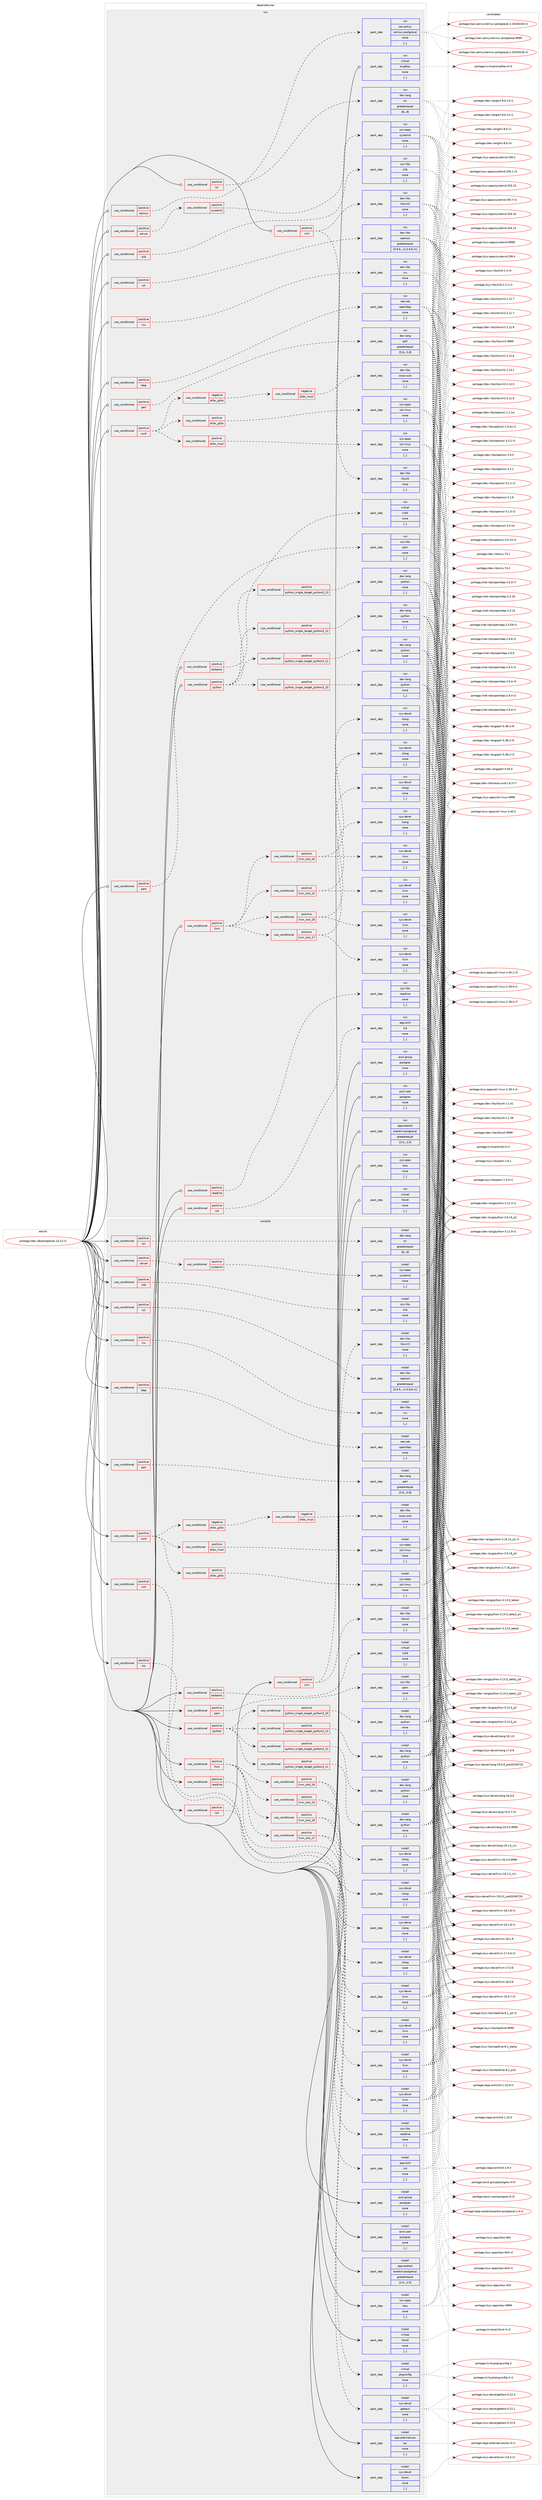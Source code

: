 digraph prolog {

# *************
# Graph options
# *************

newrank=true;
concentrate=true;
compound=true;
graph [rankdir=LR,fontname=Helvetica,fontsize=10,ranksep=1.5];#, ranksep=2.5, nodesep=0.2];
edge  [arrowhead=vee];
node  [fontname=Helvetica,fontsize=10];

# **********
# The ebuild
# **********

subgraph cluster_leftcol {
color=gray;
label=<<i>ebuild</i>>;
id [label="portage://dev-db/postgresql-14.12-r2", color=red, width=4, href="../dev-db/postgresql-14.12-r2.svg"];
}

# ****************
# The dependencies
# ****************

subgraph cluster_midcol {
color=gray;
label=<<i>dependencies</i>>;
subgraph cluster_compile {
fillcolor="#eeeeee";
style=filled;
label=<<i>compile</i>>;
subgraph cond18599 {
dependency70747 [label=<<TABLE BORDER="0" CELLBORDER="1" CELLSPACING="0" CELLPADDING="4"><TR><TD ROWSPAN="3" CELLPADDING="10">use_conditional</TD></TR><TR><TD>positive</TD></TR><TR><TD>icu</TD></TR></TABLE>>, shape=none, color=red];
subgraph pack51198 {
dependency70748 [label=<<TABLE BORDER="0" CELLBORDER="1" CELLSPACING="0" CELLPADDING="4" WIDTH="220"><TR><TD ROWSPAN="6" CELLPADDING="30">pack_dep</TD></TR><TR><TD WIDTH="110">install</TD></TR><TR><TD>dev-libs</TD></TR><TR><TD>icu</TD></TR><TR><TD>none</TD></TR><TR><TD>[,,]</TD></TR></TABLE>>, shape=none, color=blue];
}
dependency70747:e -> dependency70748:w [weight=20,style="dashed",arrowhead="vee"];
}
id:e -> dependency70747:w [weight=20,style="solid",arrowhead="vee"];
subgraph cond18600 {
dependency70749 [label=<<TABLE BORDER="0" CELLBORDER="1" CELLSPACING="0" CELLPADDING="4"><TR><TD ROWSPAN="3" CELLPADDING="10">use_conditional</TD></TR><TR><TD>positive</TD></TR><TR><TD>kerberos</TD></TR></TABLE>>, shape=none, color=red];
subgraph pack51199 {
dependency70750 [label=<<TABLE BORDER="0" CELLBORDER="1" CELLSPACING="0" CELLPADDING="4" WIDTH="220"><TR><TD ROWSPAN="6" CELLPADDING="30">pack_dep</TD></TR><TR><TD WIDTH="110">install</TD></TR><TR><TD>virtual</TD></TR><TR><TD>krb5</TD></TR><TR><TD>none</TD></TR><TR><TD>[,,]</TD></TR></TABLE>>, shape=none, color=blue];
}
dependency70749:e -> dependency70750:w [weight=20,style="dashed",arrowhead="vee"];
}
id:e -> dependency70749:w [weight=20,style="solid",arrowhead="vee"];
subgraph cond18601 {
dependency70751 [label=<<TABLE BORDER="0" CELLBORDER="1" CELLSPACING="0" CELLPADDING="4"><TR><TD ROWSPAN="3" CELLPADDING="10">use_conditional</TD></TR><TR><TD>positive</TD></TR><TR><TD>ldap</TD></TR></TABLE>>, shape=none, color=red];
subgraph pack51200 {
dependency70752 [label=<<TABLE BORDER="0" CELLBORDER="1" CELLSPACING="0" CELLPADDING="4" WIDTH="220"><TR><TD ROWSPAN="6" CELLPADDING="30">pack_dep</TD></TR><TR><TD WIDTH="110">install</TD></TR><TR><TD>net-nds</TD></TR><TR><TD>openldap</TD></TR><TR><TD>none</TD></TR><TR><TD>[,,]</TD></TR></TABLE>>, shape=none, color=blue];
}
dependency70751:e -> dependency70752:w [weight=20,style="dashed",arrowhead="vee"];
}
id:e -> dependency70751:w [weight=20,style="solid",arrowhead="vee"];
subgraph cond18602 {
dependency70753 [label=<<TABLE BORDER="0" CELLBORDER="1" CELLSPACING="0" CELLPADDING="4"><TR><TD ROWSPAN="3" CELLPADDING="10">use_conditional</TD></TR><TR><TD>positive</TD></TR><TR><TD>llvm</TD></TR></TABLE>>, shape=none, color=red];
subgraph cond18603 {
dependency70754 [label=<<TABLE BORDER="0" CELLBORDER="1" CELLSPACING="0" CELLPADDING="4"><TR><TD ROWSPAN="3" CELLPADDING="10">use_conditional</TD></TR><TR><TD>positive</TD></TR><TR><TD>llvm_slot_15</TD></TR></TABLE>>, shape=none, color=red];
subgraph pack51201 {
dependency70755 [label=<<TABLE BORDER="0" CELLBORDER="1" CELLSPACING="0" CELLPADDING="4" WIDTH="220"><TR><TD ROWSPAN="6" CELLPADDING="30">pack_dep</TD></TR><TR><TD WIDTH="110">install</TD></TR><TR><TD>sys-devel</TD></TR><TR><TD>clang</TD></TR><TR><TD>none</TD></TR><TR><TD>[,,]</TD></TR></TABLE>>, shape=none, color=blue];
}
dependency70754:e -> dependency70755:w [weight=20,style="dashed",arrowhead="vee"];
subgraph pack51202 {
dependency70756 [label=<<TABLE BORDER="0" CELLBORDER="1" CELLSPACING="0" CELLPADDING="4" WIDTH="220"><TR><TD ROWSPAN="6" CELLPADDING="30">pack_dep</TD></TR><TR><TD WIDTH="110">install</TD></TR><TR><TD>sys-devel</TD></TR><TR><TD>llvm</TD></TR><TR><TD>none</TD></TR><TR><TD>[,,]</TD></TR></TABLE>>, shape=none, color=blue];
}
dependency70754:e -> dependency70756:w [weight=20,style="dashed",arrowhead="vee"];
}
dependency70753:e -> dependency70754:w [weight=20,style="dashed",arrowhead="vee"];
subgraph cond18604 {
dependency70757 [label=<<TABLE BORDER="0" CELLBORDER="1" CELLSPACING="0" CELLPADDING="4"><TR><TD ROWSPAN="3" CELLPADDING="10">use_conditional</TD></TR><TR><TD>positive</TD></TR><TR><TD>llvm_slot_16</TD></TR></TABLE>>, shape=none, color=red];
subgraph pack51203 {
dependency70758 [label=<<TABLE BORDER="0" CELLBORDER="1" CELLSPACING="0" CELLPADDING="4" WIDTH="220"><TR><TD ROWSPAN="6" CELLPADDING="30">pack_dep</TD></TR><TR><TD WIDTH="110">install</TD></TR><TR><TD>sys-devel</TD></TR><TR><TD>clang</TD></TR><TR><TD>none</TD></TR><TR><TD>[,,]</TD></TR></TABLE>>, shape=none, color=blue];
}
dependency70757:e -> dependency70758:w [weight=20,style="dashed",arrowhead="vee"];
subgraph pack51204 {
dependency70759 [label=<<TABLE BORDER="0" CELLBORDER="1" CELLSPACING="0" CELLPADDING="4" WIDTH="220"><TR><TD ROWSPAN="6" CELLPADDING="30">pack_dep</TD></TR><TR><TD WIDTH="110">install</TD></TR><TR><TD>sys-devel</TD></TR><TR><TD>llvm</TD></TR><TR><TD>none</TD></TR><TR><TD>[,,]</TD></TR></TABLE>>, shape=none, color=blue];
}
dependency70757:e -> dependency70759:w [weight=20,style="dashed",arrowhead="vee"];
}
dependency70753:e -> dependency70757:w [weight=20,style="dashed",arrowhead="vee"];
subgraph cond18605 {
dependency70760 [label=<<TABLE BORDER="0" CELLBORDER="1" CELLSPACING="0" CELLPADDING="4"><TR><TD ROWSPAN="3" CELLPADDING="10">use_conditional</TD></TR><TR><TD>positive</TD></TR><TR><TD>llvm_slot_17</TD></TR></TABLE>>, shape=none, color=red];
subgraph pack51205 {
dependency70761 [label=<<TABLE BORDER="0" CELLBORDER="1" CELLSPACING="0" CELLPADDING="4" WIDTH="220"><TR><TD ROWSPAN="6" CELLPADDING="30">pack_dep</TD></TR><TR><TD WIDTH="110">install</TD></TR><TR><TD>sys-devel</TD></TR><TR><TD>clang</TD></TR><TR><TD>none</TD></TR><TR><TD>[,,]</TD></TR></TABLE>>, shape=none, color=blue];
}
dependency70760:e -> dependency70761:w [weight=20,style="dashed",arrowhead="vee"];
subgraph pack51206 {
dependency70762 [label=<<TABLE BORDER="0" CELLBORDER="1" CELLSPACING="0" CELLPADDING="4" WIDTH="220"><TR><TD ROWSPAN="6" CELLPADDING="30">pack_dep</TD></TR><TR><TD WIDTH="110">install</TD></TR><TR><TD>sys-devel</TD></TR><TR><TD>llvm</TD></TR><TR><TD>none</TD></TR><TR><TD>[,,]</TD></TR></TABLE>>, shape=none, color=blue];
}
dependency70760:e -> dependency70762:w [weight=20,style="dashed",arrowhead="vee"];
}
dependency70753:e -> dependency70760:w [weight=20,style="dashed",arrowhead="vee"];
subgraph cond18606 {
dependency70763 [label=<<TABLE BORDER="0" CELLBORDER="1" CELLSPACING="0" CELLPADDING="4"><TR><TD ROWSPAN="3" CELLPADDING="10">use_conditional</TD></TR><TR><TD>positive</TD></TR><TR><TD>llvm_slot_18</TD></TR></TABLE>>, shape=none, color=red];
subgraph pack51207 {
dependency70764 [label=<<TABLE BORDER="0" CELLBORDER="1" CELLSPACING="0" CELLPADDING="4" WIDTH="220"><TR><TD ROWSPAN="6" CELLPADDING="30">pack_dep</TD></TR><TR><TD WIDTH="110">install</TD></TR><TR><TD>sys-devel</TD></TR><TR><TD>clang</TD></TR><TR><TD>none</TD></TR><TR><TD>[,,]</TD></TR></TABLE>>, shape=none, color=blue];
}
dependency70763:e -> dependency70764:w [weight=20,style="dashed",arrowhead="vee"];
subgraph pack51208 {
dependency70765 [label=<<TABLE BORDER="0" CELLBORDER="1" CELLSPACING="0" CELLPADDING="4" WIDTH="220"><TR><TD ROWSPAN="6" CELLPADDING="30">pack_dep</TD></TR><TR><TD WIDTH="110">install</TD></TR><TR><TD>sys-devel</TD></TR><TR><TD>llvm</TD></TR><TR><TD>none</TD></TR><TR><TD>[,,]</TD></TR></TABLE>>, shape=none, color=blue];
}
dependency70763:e -> dependency70765:w [weight=20,style="dashed",arrowhead="vee"];
}
dependency70753:e -> dependency70763:w [weight=20,style="dashed",arrowhead="vee"];
}
id:e -> dependency70753:w [weight=20,style="solid",arrowhead="vee"];
subgraph cond18607 {
dependency70766 [label=<<TABLE BORDER="0" CELLBORDER="1" CELLSPACING="0" CELLPADDING="4"><TR><TD ROWSPAN="3" CELLPADDING="10">use_conditional</TD></TR><TR><TD>positive</TD></TR><TR><TD>lz4</TD></TR></TABLE>>, shape=none, color=red];
subgraph pack51209 {
dependency70767 [label=<<TABLE BORDER="0" CELLBORDER="1" CELLSPACING="0" CELLPADDING="4" WIDTH="220"><TR><TD ROWSPAN="6" CELLPADDING="30">pack_dep</TD></TR><TR><TD WIDTH="110">install</TD></TR><TR><TD>app-arch</TD></TR><TR><TD>lz4</TD></TR><TR><TD>none</TD></TR><TR><TD>[,,]</TD></TR></TABLE>>, shape=none, color=blue];
}
dependency70766:e -> dependency70767:w [weight=20,style="dashed",arrowhead="vee"];
}
id:e -> dependency70766:w [weight=20,style="solid",arrowhead="vee"];
subgraph cond18608 {
dependency70768 [label=<<TABLE BORDER="0" CELLBORDER="1" CELLSPACING="0" CELLPADDING="4"><TR><TD ROWSPAN="3" CELLPADDING="10">use_conditional</TD></TR><TR><TD>positive</TD></TR><TR><TD>nls</TD></TR></TABLE>>, shape=none, color=red];
subgraph pack51210 {
dependency70769 [label=<<TABLE BORDER="0" CELLBORDER="1" CELLSPACING="0" CELLPADDING="4" WIDTH="220"><TR><TD ROWSPAN="6" CELLPADDING="30">pack_dep</TD></TR><TR><TD WIDTH="110">install</TD></TR><TR><TD>sys-devel</TD></TR><TR><TD>gettext</TD></TR><TR><TD>none</TD></TR><TR><TD>[,,]</TD></TR></TABLE>>, shape=none, color=blue];
}
dependency70768:e -> dependency70769:w [weight=20,style="dashed",arrowhead="vee"];
}
id:e -> dependency70768:w [weight=20,style="solid",arrowhead="vee"];
subgraph cond18609 {
dependency70770 [label=<<TABLE BORDER="0" CELLBORDER="1" CELLSPACING="0" CELLPADDING="4"><TR><TD ROWSPAN="3" CELLPADDING="10">use_conditional</TD></TR><TR><TD>positive</TD></TR><TR><TD>pam</TD></TR></TABLE>>, shape=none, color=red];
subgraph pack51211 {
dependency70771 [label=<<TABLE BORDER="0" CELLBORDER="1" CELLSPACING="0" CELLPADDING="4" WIDTH="220"><TR><TD ROWSPAN="6" CELLPADDING="30">pack_dep</TD></TR><TR><TD WIDTH="110">install</TD></TR><TR><TD>sys-libs</TD></TR><TR><TD>pam</TD></TR><TR><TD>none</TD></TR><TR><TD>[,,]</TD></TR></TABLE>>, shape=none, color=blue];
}
dependency70770:e -> dependency70771:w [weight=20,style="dashed",arrowhead="vee"];
}
id:e -> dependency70770:w [weight=20,style="solid",arrowhead="vee"];
subgraph cond18610 {
dependency70772 [label=<<TABLE BORDER="0" CELLBORDER="1" CELLSPACING="0" CELLPADDING="4"><TR><TD ROWSPAN="3" CELLPADDING="10">use_conditional</TD></TR><TR><TD>positive</TD></TR><TR><TD>perl</TD></TR></TABLE>>, shape=none, color=red];
subgraph pack51212 {
dependency70773 [label=<<TABLE BORDER="0" CELLBORDER="1" CELLSPACING="0" CELLPADDING="4" WIDTH="220"><TR><TD ROWSPAN="6" CELLPADDING="30">pack_dep</TD></TR><TR><TD WIDTH="110">install</TD></TR><TR><TD>dev-lang</TD></TR><TR><TD>perl</TD></TR><TR><TD>greaterequal</TD></TR><TR><TD>[5.8,,,5.8]</TD></TR></TABLE>>, shape=none, color=blue];
}
dependency70772:e -> dependency70773:w [weight=20,style="dashed",arrowhead="vee"];
}
id:e -> dependency70772:w [weight=20,style="solid",arrowhead="vee"];
subgraph cond18611 {
dependency70774 [label=<<TABLE BORDER="0" CELLBORDER="1" CELLSPACING="0" CELLPADDING="4"><TR><TD ROWSPAN="3" CELLPADDING="10">use_conditional</TD></TR><TR><TD>positive</TD></TR><TR><TD>python</TD></TR></TABLE>>, shape=none, color=red];
subgraph cond18612 {
dependency70775 [label=<<TABLE BORDER="0" CELLBORDER="1" CELLSPACING="0" CELLPADDING="4"><TR><TD ROWSPAN="3" CELLPADDING="10">use_conditional</TD></TR><TR><TD>positive</TD></TR><TR><TD>python_single_target_python3_10</TD></TR></TABLE>>, shape=none, color=red];
subgraph pack51213 {
dependency70776 [label=<<TABLE BORDER="0" CELLBORDER="1" CELLSPACING="0" CELLPADDING="4" WIDTH="220"><TR><TD ROWSPAN="6" CELLPADDING="30">pack_dep</TD></TR><TR><TD WIDTH="110">install</TD></TR><TR><TD>dev-lang</TD></TR><TR><TD>python</TD></TR><TR><TD>none</TD></TR><TR><TD>[,,]</TD></TR></TABLE>>, shape=none, color=blue];
}
dependency70775:e -> dependency70776:w [weight=20,style="dashed",arrowhead="vee"];
}
dependency70774:e -> dependency70775:w [weight=20,style="dashed",arrowhead="vee"];
subgraph cond18613 {
dependency70777 [label=<<TABLE BORDER="0" CELLBORDER="1" CELLSPACING="0" CELLPADDING="4"><TR><TD ROWSPAN="3" CELLPADDING="10">use_conditional</TD></TR><TR><TD>positive</TD></TR><TR><TD>python_single_target_python3_11</TD></TR></TABLE>>, shape=none, color=red];
subgraph pack51214 {
dependency70778 [label=<<TABLE BORDER="0" CELLBORDER="1" CELLSPACING="0" CELLPADDING="4" WIDTH="220"><TR><TD ROWSPAN="6" CELLPADDING="30">pack_dep</TD></TR><TR><TD WIDTH="110">install</TD></TR><TR><TD>dev-lang</TD></TR><TR><TD>python</TD></TR><TR><TD>none</TD></TR><TR><TD>[,,]</TD></TR></TABLE>>, shape=none, color=blue];
}
dependency70777:e -> dependency70778:w [weight=20,style="dashed",arrowhead="vee"];
}
dependency70774:e -> dependency70777:w [weight=20,style="dashed",arrowhead="vee"];
subgraph cond18614 {
dependency70779 [label=<<TABLE BORDER="0" CELLBORDER="1" CELLSPACING="0" CELLPADDING="4"><TR><TD ROWSPAN="3" CELLPADDING="10">use_conditional</TD></TR><TR><TD>positive</TD></TR><TR><TD>python_single_target_python3_12</TD></TR></TABLE>>, shape=none, color=red];
subgraph pack51215 {
dependency70780 [label=<<TABLE BORDER="0" CELLBORDER="1" CELLSPACING="0" CELLPADDING="4" WIDTH="220"><TR><TD ROWSPAN="6" CELLPADDING="30">pack_dep</TD></TR><TR><TD WIDTH="110">install</TD></TR><TR><TD>dev-lang</TD></TR><TR><TD>python</TD></TR><TR><TD>none</TD></TR><TR><TD>[,,]</TD></TR></TABLE>>, shape=none, color=blue];
}
dependency70779:e -> dependency70780:w [weight=20,style="dashed",arrowhead="vee"];
}
dependency70774:e -> dependency70779:w [weight=20,style="dashed",arrowhead="vee"];
subgraph cond18615 {
dependency70781 [label=<<TABLE BORDER="0" CELLBORDER="1" CELLSPACING="0" CELLPADDING="4"><TR><TD ROWSPAN="3" CELLPADDING="10">use_conditional</TD></TR><TR><TD>positive</TD></TR><TR><TD>python_single_target_python3_13</TD></TR></TABLE>>, shape=none, color=red];
subgraph pack51216 {
dependency70782 [label=<<TABLE BORDER="0" CELLBORDER="1" CELLSPACING="0" CELLPADDING="4" WIDTH="220"><TR><TD ROWSPAN="6" CELLPADDING="30">pack_dep</TD></TR><TR><TD WIDTH="110">install</TD></TR><TR><TD>dev-lang</TD></TR><TR><TD>python</TD></TR><TR><TD>none</TD></TR><TR><TD>[,,]</TD></TR></TABLE>>, shape=none, color=blue];
}
dependency70781:e -> dependency70782:w [weight=20,style="dashed",arrowhead="vee"];
}
dependency70774:e -> dependency70781:w [weight=20,style="dashed",arrowhead="vee"];
}
id:e -> dependency70774:w [weight=20,style="solid",arrowhead="vee"];
subgraph cond18616 {
dependency70783 [label=<<TABLE BORDER="0" CELLBORDER="1" CELLSPACING="0" CELLPADDING="4"><TR><TD ROWSPAN="3" CELLPADDING="10">use_conditional</TD></TR><TR><TD>positive</TD></TR><TR><TD>readline</TD></TR></TABLE>>, shape=none, color=red];
subgraph pack51217 {
dependency70784 [label=<<TABLE BORDER="0" CELLBORDER="1" CELLSPACING="0" CELLPADDING="4" WIDTH="220"><TR><TD ROWSPAN="6" CELLPADDING="30">pack_dep</TD></TR><TR><TD WIDTH="110">install</TD></TR><TR><TD>sys-libs</TD></TR><TR><TD>readline</TD></TR><TR><TD>none</TD></TR><TR><TD>[,,]</TD></TR></TABLE>>, shape=none, color=blue];
}
dependency70783:e -> dependency70784:w [weight=20,style="dashed",arrowhead="vee"];
}
id:e -> dependency70783:w [weight=20,style="solid",arrowhead="vee"];
subgraph cond18617 {
dependency70785 [label=<<TABLE BORDER="0" CELLBORDER="1" CELLSPACING="0" CELLPADDING="4"><TR><TD ROWSPAN="3" CELLPADDING="10">use_conditional</TD></TR><TR><TD>positive</TD></TR><TR><TD>server</TD></TR></TABLE>>, shape=none, color=red];
subgraph cond18618 {
dependency70786 [label=<<TABLE BORDER="0" CELLBORDER="1" CELLSPACING="0" CELLPADDING="4"><TR><TD ROWSPAN="3" CELLPADDING="10">use_conditional</TD></TR><TR><TD>positive</TD></TR><TR><TD>systemd</TD></TR></TABLE>>, shape=none, color=red];
subgraph pack51218 {
dependency70787 [label=<<TABLE BORDER="0" CELLBORDER="1" CELLSPACING="0" CELLPADDING="4" WIDTH="220"><TR><TD ROWSPAN="6" CELLPADDING="30">pack_dep</TD></TR><TR><TD WIDTH="110">install</TD></TR><TR><TD>sys-apps</TD></TR><TR><TD>systemd</TD></TR><TR><TD>none</TD></TR><TR><TD>[,,]</TD></TR></TABLE>>, shape=none, color=blue];
}
dependency70786:e -> dependency70787:w [weight=20,style="dashed",arrowhead="vee"];
}
dependency70785:e -> dependency70786:w [weight=20,style="dashed",arrowhead="vee"];
}
id:e -> dependency70785:w [weight=20,style="solid",arrowhead="vee"];
subgraph cond18619 {
dependency70788 [label=<<TABLE BORDER="0" CELLBORDER="1" CELLSPACING="0" CELLPADDING="4"><TR><TD ROWSPAN="3" CELLPADDING="10">use_conditional</TD></TR><TR><TD>positive</TD></TR><TR><TD>ssl</TD></TR></TABLE>>, shape=none, color=red];
subgraph pack51219 {
dependency70789 [label=<<TABLE BORDER="0" CELLBORDER="1" CELLSPACING="0" CELLPADDING="4" WIDTH="220"><TR><TD ROWSPAN="6" CELLPADDING="30">pack_dep</TD></TR><TR><TD WIDTH="110">install</TD></TR><TR><TD>dev-libs</TD></TR><TR><TD>openssl</TD></TR><TR><TD>greaterequal</TD></TR><TR><TD>[0.9.6,,-r1,0.9.6-r1]</TD></TR></TABLE>>, shape=none, color=blue];
}
dependency70788:e -> dependency70789:w [weight=20,style="dashed",arrowhead="vee"];
}
id:e -> dependency70788:w [weight=20,style="solid",arrowhead="vee"];
subgraph cond18620 {
dependency70790 [label=<<TABLE BORDER="0" CELLBORDER="1" CELLSPACING="0" CELLPADDING="4"><TR><TD ROWSPAN="3" CELLPADDING="10">use_conditional</TD></TR><TR><TD>positive</TD></TR><TR><TD>tcl</TD></TR></TABLE>>, shape=none, color=red];
subgraph pack51220 {
dependency70791 [label=<<TABLE BORDER="0" CELLBORDER="1" CELLSPACING="0" CELLPADDING="4" WIDTH="220"><TR><TD ROWSPAN="6" CELLPADDING="30">pack_dep</TD></TR><TR><TD WIDTH="110">install</TD></TR><TR><TD>dev-lang</TD></TR><TR><TD>tcl</TD></TR><TR><TD>greaterequal</TD></TR><TR><TD>[8,,,8]</TD></TR></TABLE>>, shape=none, color=blue];
}
dependency70790:e -> dependency70791:w [weight=20,style="dashed",arrowhead="vee"];
}
id:e -> dependency70790:w [weight=20,style="solid",arrowhead="vee"];
subgraph cond18621 {
dependency70792 [label=<<TABLE BORDER="0" CELLBORDER="1" CELLSPACING="0" CELLPADDING="4"><TR><TD ROWSPAN="3" CELLPADDING="10">use_conditional</TD></TR><TR><TD>positive</TD></TR><TR><TD>uuid</TD></TR></TABLE>>, shape=none, color=red];
subgraph cond18622 {
dependency70793 [label=<<TABLE BORDER="0" CELLBORDER="1" CELLSPACING="0" CELLPADDING="4"><TR><TD ROWSPAN="3" CELLPADDING="10">use_conditional</TD></TR><TR><TD>positive</TD></TR><TR><TD>elibc_glibc</TD></TR></TABLE>>, shape=none, color=red];
subgraph pack51221 {
dependency70794 [label=<<TABLE BORDER="0" CELLBORDER="1" CELLSPACING="0" CELLPADDING="4" WIDTH="220"><TR><TD ROWSPAN="6" CELLPADDING="30">pack_dep</TD></TR><TR><TD WIDTH="110">install</TD></TR><TR><TD>sys-apps</TD></TR><TR><TD>util-linux</TD></TR><TR><TD>none</TD></TR><TR><TD>[,,]</TD></TR></TABLE>>, shape=none, color=blue];
}
dependency70793:e -> dependency70794:w [weight=20,style="dashed",arrowhead="vee"];
}
dependency70792:e -> dependency70793:w [weight=20,style="dashed",arrowhead="vee"];
subgraph cond18623 {
dependency70795 [label=<<TABLE BORDER="0" CELLBORDER="1" CELLSPACING="0" CELLPADDING="4"><TR><TD ROWSPAN="3" CELLPADDING="10">use_conditional</TD></TR><TR><TD>positive</TD></TR><TR><TD>elibc_musl</TD></TR></TABLE>>, shape=none, color=red];
subgraph pack51222 {
dependency70796 [label=<<TABLE BORDER="0" CELLBORDER="1" CELLSPACING="0" CELLPADDING="4" WIDTH="220"><TR><TD ROWSPAN="6" CELLPADDING="30">pack_dep</TD></TR><TR><TD WIDTH="110">install</TD></TR><TR><TD>sys-apps</TD></TR><TR><TD>util-linux</TD></TR><TR><TD>none</TD></TR><TR><TD>[,,]</TD></TR></TABLE>>, shape=none, color=blue];
}
dependency70795:e -> dependency70796:w [weight=20,style="dashed",arrowhead="vee"];
}
dependency70792:e -> dependency70795:w [weight=20,style="dashed",arrowhead="vee"];
subgraph cond18624 {
dependency70797 [label=<<TABLE BORDER="0" CELLBORDER="1" CELLSPACING="0" CELLPADDING="4"><TR><TD ROWSPAN="3" CELLPADDING="10">use_conditional</TD></TR><TR><TD>negative</TD></TR><TR><TD>elibc_glibc</TD></TR></TABLE>>, shape=none, color=red];
subgraph cond18625 {
dependency70798 [label=<<TABLE BORDER="0" CELLBORDER="1" CELLSPACING="0" CELLPADDING="4"><TR><TD ROWSPAN="3" CELLPADDING="10">use_conditional</TD></TR><TR><TD>negative</TD></TR><TR><TD>elibc_musl</TD></TR></TABLE>>, shape=none, color=red];
subgraph pack51223 {
dependency70799 [label=<<TABLE BORDER="0" CELLBORDER="1" CELLSPACING="0" CELLPADDING="4" WIDTH="220"><TR><TD ROWSPAN="6" CELLPADDING="30">pack_dep</TD></TR><TR><TD WIDTH="110">install</TD></TR><TR><TD>dev-libs</TD></TR><TR><TD>ossp-uuid</TD></TR><TR><TD>none</TD></TR><TR><TD>[,,]</TD></TR></TABLE>>, shape=none, color=blue];
}
dependency70798:e -> dependency70799:w [weight=20,style="dashed",arrowhead="vee"];
}
dependency70797:e -> dependency70798:w [weight=20,style="dashed",arrowhead="vee"];
}
dependency70792:e -> dependency70797:w [weight=20,style="dashed",arrowhead="vee"];
}
id:e -> dependency70792:w [weight=20,style="solid",arrowhead="vee"];
subgraph cond18626 {
dependency70800 [label=<<TABLE BORDER="0" CELLBORDER="1" CELLSPACING="0" CELLPADDING="4"><TR><TD ROWSPAN="3" CELLPADDING="10">use_conditional</TD></TR><TR><TD>positive</TD></TR><TR><TD>xml</TD></TR></TABLE>>, shape=none, color=red];
subgraph pack51224 {
dependency70801 [label=<<TABLE BORDER="0" CELLBORDER="1" CELLSPACING="0" CELLPADDING="4" WIDTH="220"><TR><TD ROWSPAN="6" CELLPADDING="30">pack_dep</TD></TR><TR><TD WIDTH="110">install</TD></TR><TR><TD>dev-libs</TD></TR><TR><TD>libxml2</TD></TR><TR><TD>none</TD></TR><TR><TD>[,,]</TD></TR></TABLE>>, shape=none, color=blue];
}
dependency70800:e -> dependency70801:w [weight=20,style="dashed",arrowhead="vee"];
subgraph pack51225 {
dependency70802 [label=<<TABLE BORDER="0" CELLBORDER="1" CELLSPACING="0" CELLPADDING="4" WIDTH="220"><TR><TD ROWSPAN="6" CELLPADDING="30">pack_dep</TD></TR><TR><TD WIDTH="110">install</TD></TR><TR><TD>dev-libs</TD></TR><TR><TD>libxslt</TD></TR><TR><TD>none</TD></TR><TR><TD>[,,]</TD></TR></TABLE>>, shape=none, color=blue];
}
dependency70800:e -> dependency70802:w [weight=20,style="dashed",arrowhead="vee"];
}
id:e -> dependency70800:w [weight=20,style="solid",arrowhead="vee"];
subgraph cond18627 {
dependency70803 [label=<<TABLE BORDER="0" CELLBORDER="1" CELLSPACING="0" CELLPADDING="4"><TR><TD ROWSPAN="3" CELLPADDING="10">use_conditional</TD></TR><TR><TD>positive</TD></TR><TR><TD>xml</TD></TR></TABLE>>, shape=none, color=red];
subgraph pack51226 {
dependency70804 [label=<<TABLE BORDER="0" CELLBORDER="1" CELLSPACING="0" CELLPADDING="4" WIDTH="220"><TR><TD ROWSPAN="6" CELLPADDING="30">pack_dep</TD></TR><TR><TD WIDTH="110">install</TD></TR><TR><TD>virtual</TD></TR><TR><TD>pkgconfig</TD></TR><TR><TD>none</TD></TR><TR><TD>[,,]</TD></TR></TABLE>>, shape=none, color=blue];
}
dependency70803:e -> dependency70804:w [weight=20,style="dashed",arrowhead="vee"];
}
id:e -> dependency70803:w [weight=20,style="solid",arrowhead="vee"];
subgraph cond18628 {
dependency70805 [label=<<TABLE BORDER="0" CELLBORDER="1" CELLSPACING="0" CELLPADDING="4"><TR><TD ROWSPAN="3" CELLPADDING="10">use_conditional</TD></TR><TR><TD>positive</TD></TR><TR><TD>zlib</TD></TR></TABLE>>, shape=none, color=red];
subgraph pack51227 {
dependency70806 [label=<<TABLE BORDER="0" CELLBORDER="1" CELLSPACING="0" CELLPADDING="4" WIDTH="220"><TR><TD ROWSPAN="6" CELLPADDING="30">pack_dep</TD></TR><TR><TD WIDTH="110">install</TD></TR><TR><TD>sys-libs</TD></TR><TR><TD>zlib</TD></TR><TR><TD>none</TD></TR><TR><TD>[,,]</TD></TR></TABLE>>, shape=none, color=blue];
}
dependency70805:e -> dependency70806:w [weight=20,style="dashed",arrowhead="vee"];
}
id:e -> dependency70805:w [weight=20,style="solid",arrowhead="vee"];
subgraph pack51228 {
dependency70807 [label=<<TABLE BORDER="0" CELLBORDER="1" CELLSPACING="0" CELLPADDING="4" WIDTH="220"><TR><TD ROWSPAN="6" CELLPADDING="30">pack_dep</TD></TR><TR><TD WIDTH="110">install</TD></TR><TR><TD>acct-group</TD></TR><TR><TD>postgres</TD></TR><TR><TD>none</TD></TR><TR><TD>[,,]</TD></TR></TABLE>>, shape=none, color=blue];
}
id:e -> dependency70807:w [weight=20,style="solid",arrowhead="vee"];
subgraph pack51229 {
dependency70808 [label=<<TABLE BORDER="0" CELLBORDER="1" CELLSPACING="0" CELLPADDING="4" WIDTH="220"><TR><TD ROWSPAN="6" CELLPADDING="30">pack_dep</TD></TR><TR><TD WIDTH="110">install</TD></TR><TR><TD>acct-user</TD></TR><TR><TD>postgres</TD></TR><TR><TD>none</TD></TR><TR><TD>[,,]</TD></TR></TABLE>>, shape=none, color=blue];
}
id:e -> dependency70808:w [weight=20,style="solid",arrowhead="vee"];
subgraph pack51230 {
dependency70809 [label=<<TABLE BORDER="0" CELLBORDER="1" CELLSPACING="0" CELLPADDING="4" WIDTH="220"><TR><TD ROWSPAN="6" CELLPADDING="30">pack_dep</TD></TR><TR><TD WIDTH="110">install</TD></TR><TR><TD>app-alternatives</TD></TR><TR><TD>lex</TD></TR><TR><TD>none</TD></TR><TR><TD>[,,]</TD></TR></TABLE>>, shape=none, color=blue];
}
id:e -> dependency70809:w [weight=20,style="solid",arrowhead="vee"];
subgraph pack51231 {
dependency70810 [label=<<TABLE BORDER="0" CELLBORDER="1" CELLSPACING="0" CELLPADDING="4" WIDTH="220"><TR><TD ROWSPAN="6" CELLPADDING="30">pack_dep</TD></TR><TR><TD WIDTH="110">install</TD></TR><TR><TD>app-eselect</TD></TR><TR><TD>eselect-postgresql</TD></TR><TR><TD>greaterequal</TD></TR><TR><TD>[2.0,,,2.0]</TD></TR></TABLE>>, shape=none, color=blue];
}
id:e -> dependency70810:w [weight=20,style="solid",arrowhead="vee"];
subgraph pack51232 {
dependency70811 [label=<<TABLE BORDER="0" CELLBORDER="1" CELLSPACING="0" CELLPADDING="4" WIDTH="220"><TR><TD ROWSPAN="6" CELLPADDING="30">pack_dep</TD></TR><TR><TD WIDTH="110">install</TD></TR><TR><TD>sys-apps</TD></TR><TR><TD>less</TD></TR><TR><TD>none</TD></TR><TR><TD>[,,]</TD></TR></TABLE>>, shape=none, color=blue];
}
id:e -> dependency70811:w [weight=20,style="solid",arrowhead="vee"];
subgraph pack51233 {
dependency70812 [label=<<TABLE BORDER="0" CELLBORDER="1" CELLSPACING="0" CELLPADDING="4" WIDTH="220"><TR><TD ROWSPAN="6" CELLPADDING="30">pack_dep</TD></TR><TR><TD WIDTH="110">install</TD></TR><TR><TD>sys-devel</TD></TR><TR><TD>bison</TD></TR><TR><TD>none</TD></TR><TR><TD>[,,]</TD></TR></TABLE>>, shape=none, color=blue];
}
id:e -> dependency70812:w [weight=20,style="solid",arrowhead="vee"];
subgraph pack51234 {
dependency70813 [label=<<TABLE BORDER="0" CELLBORDER="1" CELLSPACING="0" CELLPADDING="4" WIDTH="220"><TR><TD ROWSPAN="6" CELLPADDING="30">pack_dep</TD></TR><TR><TD WIDTH="110">install</TD></TR><TR><TD>virtual</TD></TR><TR><TD>libintl</TD></TR><TR><TD>none</TD></TR><TR><TD>[,,]</TD></TR></TABLE>>, shape=none, color=blue];
}
id:e -> dependency70813:w [weight=20,style="solid",arrowhead="vee"];
}
subgraph cluster_compileandrun {
fillcolor="#eeeeee";
style=filled;
label=<<i>compile and run</i>>;
}
subgraph cluster_run {
fillcolor="#eeeeee";
style=filled;
label=<<i>run</i>>;
subgraph cond18629 {
dependency70814 [label=<<TABLE BORDER="0" CELLBORDER="1" CELLSPACING="0" CELLPADDING="4"><TR><TD ROWSPAN="3" CELLPADDING="10">use_conditional</TD></TR><TR><TD>positive</TD></TR><TR><TD>icu</TD></TR></TABLE>>, shape=none, color=red];
subgraph pack51235 {
dependency70815 [label=<<TABLE BORDER="0" CELLBORDER="1" CELLSPACING="0" CELLPADDING="4" WIDTH="220"><TR><TD ROWSPAN="6" CELLPADDING="30">pack_dep</TD></TR><TR><TD WIDTH="110">run</TD></TR><TR><TD>dev-libs</TD></TR><TR><TD>icu</TD></TR><TR><TD>none</TD></TR><TR><TD>[,,]</TD></TR></TABLE>>, shape=none, color=blue];
}
dependency70814:e -> dependency70815:w [weight=20,style="dashed",arrowhead="vee"];
}
id:e -> dependency70814:w [weight=20,style="solid",arrowhead="odot"];
subgraph cond18630 {
dependency70816 [label=<<TABLE BORDER="0" CELLBORDER="1" CELLSPACING="0" CELLPADDING="4"><TR><TD ROWSPAN="3" CELLPADDING="10">use_conditional</TD></TR><TR><TD>positive</TD></TR><TR><TD>kerberos</TD></TR></TABLE>>, shape=none, color=red];
subgraph pack51236 {
dependency70817 [label=<<TABLE BORDER="0" CELLBORDER="1" CELLSPACING="0" CELLPADDING="4" WIDTH="220"><TR><TD ROWSPAN="6" CELLPADDING="30">pack_dep</TD></TR><TR><TD WIDTH="110">run</TD></TR><TR><TD>virtual</TD></TR><TR><TD>krb5</TD></TR><TR><TD>none</TD></TR><TR><TD>[,,]</TD></TR></TABLE>>, shape=none, color=blue];
}
dependency70816:e -> dependency70817:w [weight=20,style="dashed",arrowhead="vee"];
}
id:e -> dependency70816:w [weight=20,style="solid",arrowhead="odot"];
subgraph cond18631 {
dependency70818 [label=<<TABLE BORDER="0" CELLBORDER="1" CELLSPACING="0" CELLPADDING="4"><TR><TD ROWSPAN="3" CELLPADDING="10">use_conditional</TD></TR><TR><TD>positive</TD></TR><TR><TD>ldap</TD></TR></TABLE>>, shape=none, color=red];
subgraph pack51237 {
dependency70819 [label=<<TABLE BORDER="0" CELLBORDER="1" CELLSPACING="0" CELLPADDING="4" WIDTH="220"><TR><TD ROWSPAN="6" CELLPADDING="30">pack_dep</TD></TR><TR><TD WIDTH="110">run</TD></TR><TR><TD>net-nds</TD></TR><TR><TD>openldap</TD></TR><TR><TD>none</TD></TR><TR><TD>[,,]</TD></TR></TABLE>>, shape=none, color=blue];
}
dependency70818:e -> dependency70819:w [weight=20,style="dashed",arrowhead="vee"];
}
id:e -> dependency70818:w [weight=20,style="solid",arrowhead="odot"];
subgraph cond18632 {
dependency70820 [label=<<TABLE BORDER="0" CELLBORDER="1" CELLSPACING="0" CELLPADDING="4"><TR><TD ROWSPAN="3" CELLPADDING="10">use_conditional</TD></TR><TR><TD>positive</TD></TR><TR><TD>llvm</TD></TR></TABLE>>, shape=none, color=red];
subgraph cond18633 {
dependency70821 [label=<<TABLE BORDER="0" CELLBORDER="1" CELLSPACING="0" CELLPADDING="4"><TR><TD ROWSPAN="3" CELLPADDING="10">use_conditional</TD></TR><TR><TD>positive</TD></TR><TR><TD>llvm_slot_15</TD></TR></TABLE>>, shape=none, color=red];
subgraph pack51238 {
dependency70822 [label=<<TABLE BORDER="0" CELLBORDER="1" CELLSPACING="0" CELLPADDING="4" WIDTH="220"><TR><TD ROWSPAN="6" CELLPADDING="30">pack_dep</TD></TR><TR><TD WIDTH="110">run</TD></TR><TR><TD>sys-devel</TD></TR><TR><TD>clang</TD></TR><TR><TD>none</TD></TR><TR><TD>[,,]</TD></TR></TABLE>>, shape=none, color=blue];
}
dependency70821:e -> dependency70822:w [weight=20,style="dashed",arrowhead="vee"];
subgraph pack51239 {
dependency70823 [label=<<TABLE BORDER="0" CELLBORDER="1" CELLSPACING="0" CELLPADDING="4" WIDTH="220"><TR><TD ROWSPAN="6" CELLPADDING="30">pack_dep</TD></TR><TR><TD WIDTH="110">run</TD></TR><TR><TD>sys-devel</TD></TR><TR><TD>llvm</TD></TR><TR><TD>none</TD></TR><TR><TD>[,,]</TD></TR></TABLE>>, shape=none, color=blue];
}
dependency70821:e -> dependency70823:w [weight=20,style="dashed",arrowhead="vee"];
}
dependency70820:e -> dependency70821:w [weight=20,style="dashed",arrowhead="vee"];
subgraph cond18634 {
dependency70824 [label=<<TABLE BORDER="0" CELLBORDER="1" CELLSPACING="0" CELLPADDING="4"><TR><TD ROWSPAN="3" CELLPADDING="10">use_conditional</TD></TR><TR><TD>positive</TD></TR><TR><TD>llvm_slot_16</TD></TR></TABLE>>, shape=none, color=red];
subgraph pack51240 {
dependency70825 [label=<<TABLE BORDER="0" CELLBORDER="1" CELLSPACING="0" CELLPADDING="4" WIDTH="220"><TR><TD ROWSPAN="6" CELLPADDING="30">pack_dep</TD></TR><TR><TD WIDTH="110">run</TD></TR><TR><TD>sys-devel</TD></TR><TR><TD>clang</TD></TR><TR><TD>none</TD></TR><TR><TD>[,,]</TD></TR></TABLE>>, shape=none, color=blue];
}
dependency70824:e -> dependency70825:w [weight=20,style="dashed",arrowhead="vee"];
subgraph pack51241 {
dependency70826 [label=<<TABLE BORDER="0" CELLBORDER="1" CELLSPACING="0" CELLPADDING="4" WIDTH="220"><TR><TD ROWSPAN="6" CELLPADDING="30">pack_dep</TD></TR><TR><TD WIDTH="110">run</TD></TR><TR><TD>sys-devel</TD></TR><TR><TD>llvm</TD></TR><TR><TD>none</TD></TR><TR><TD>[,,]</TD></TR></TABLE>>, shape=none, color=blue];
}
dependency70824:e -> dependency70826:w [weight=20,style="dashed",arrowhead="vee"];
}
dependency70820:e -> dependency70824:w [weight=20,style="dashed",arrowhead="vee"];
subgraph cond18635 {
dependency70827 [label=<<TABLE BORDER="0" CELLBORDER="1" CELLSPACING="0" CELLPADDING="4"><TR><TD ROWSPAN="3" CELLPADDING="10">use_conditional</TD></TR><TR><TD>positive</TD></TR><TR><TD>llvm_slot_17</TD></TR></TABLE>>, shape=none, color=red];
subgraph pack51242 {
dependency70828 [label=<<TABLE BORDER="0" CELLBORDER="1" CELLSPACING="0" CELLPADDING="4" WIDTH="220"><TR><TD ROWSPAN="6" CELLPADDING="30">pack_dep</TD></TR><TR><TD WIDTH="110">run</TD></TR><TR><TD>sys-devel</TD></TR><TR><TD>clang</TD></TR><TR><TD>none</TD></TR><TR><TD>[,,]</TD></TR></TABLE>>, shape=none, color=blue];
}
dependency70827:e -> dependency70828:w [weight=20,style="dashed",arrowhead="vee"];
subgraph pack51243 {
dependency70829 [label=<<TABLE BORDER="0" CELLBORDER="1" CELLSPACING="0" CELLPADDING="4" WIDTH="220"><TR><TD ROWSPAN="6" CELLPADDING="30">pack_dep</TD></TR><TR><TD WIDTH="110">run</TD></TR><TR><TD>sys-devel</TD></TR><TR><TD>llvm</TD></TR><TR><TD>none</TD></TR><TR><TD>[,,]</TD></TR></TABLE>>, shape=none, color=blue];
}
dependency70827:e -> dependency70829:w [weight=20,style="dashed",arrowhead="vee"];
}
dependency70820:e -> dependency70827:w [weight=20,style="dashed",arrowhead="vee"];
subgraph cond18636 {
dependency70830 [label=<<TABLE BORDER="0" CELLBORDER="1" CELLSPACING="0" CELLPADDING="4"><TR><TD ROWSPAN="3" CELLPADDING="10">use_conditional</TD></TR><TR><TD>positive</TD></TR><TR><TD>llvm_slot_18</TD></TR></TABLE>>, shape=none, color=red];
subgraph pack51244 {
dependency70831 [label=<<TABLE BORDER="0" CELLBORDER="1" CELLSPACING="0" CELLPADDING="4" WIDTH="220"><TR><TD ROWSPAN="6" CELLPADDING="30">pack_dep</TD></TR><TR><TD WIDTH="110">run</TD></TR><TR><TD>sys-devel</TD></TR><TR><TD>clang</TD></TR><TR><TD>none</TD></TR><TR><TD>[,,]</TD></TR></TABLE>>, shape=none, color=blue];
}
dependency70830:e -> dependency70831:w [weight=20,style="dashed",arrowhead="vee"];
subgraph pack51245 {
dependency70832 [label=<<TABLE BORDER="0" CELLBORDER="1" CELLSPACING="0" CELLPADDING="4" WIDTH="220"><TR><TD ROWSPAN="6" CELLPADDING="30">pack_dep</TD></TR><TR><TD WIDTH="110">run</TD></TR><TR><TD>sys-devel</TD></TR><TR><TD>llvm</TD></TR><TR><TD>none</TD></TR><TR><TD>[,,]</TD></TR></TABLE>>, shape=none, color=blue];
}
dependency70830:e -> dependency70832:w [weight=20,style="dashed",arrowhead="vee"];
}
dependency70820:e -> dependency70830:w [weight=20,style="dashed",arrowhead="vee"];
}
id:e -> dependency70820:w [weight=20,style="solid",arrowhead="odot"];
subgraph cond18637 {
dependency70833 [label=<<TABLE BORDER="0" CELLBORDER="1" CELLSPACING="0" CELLPADDING="4"><TR><TD ROWSPAN="3" CELLPADDING="10">use_conditional</TD></TR><TR><TD>positive</TD></TR><TR><TD>lz4</TD></TR></TABLE>>, shape=none, color=red];
subgraph pack51246 {
dependency70834 [label=<<TABLE BORDER="0" CELLBORDER="1" CELLSPACING="0" CELLPADDING="4" WIDTH="220"><TR><TD ROWSPAN="6" CELLPADDING="30">pack_dep</TD></TR><TR><TD WIDTH="110">run</TD></TR><TR><TD>app-arch</TD></TR><TR><TD>lz4</TD></TR><TR><TD>none</TD></TR><TR><TD>[,,]</TD></TR></TABLE>>, shape=none, color=blue];
}
dependency70833:e -> dependency70834:w [weight=20,style="dashed",arrowhead="vee"];
}
id:e -> dependency70833:w [weight=20,style="solid",arrowhead="odot"];
subgraph cond18638 {
dependency70835 [label=<<TABLE BORDER="0" CELLBORDER="1" CELLSPACING="0" CELLPADDING="4"><TR><TD ROWSPAN="3" CELLPADDING="10">use_conditional</TD></TR><TR><TD>positive</TD></TR><TR><TD>pam</TD></TR></TABLE>>, shape=none, color=red];
subgraph pack51247 {
dependency70836 [label=<<TABLE BORDER="0" CELLBORDER="1" CELLSPACING="0" CELLPADDING="4" WIDTH="220"><TR><TD ROWSPAN="6" CELLPADDING="30">pack_dep</TD></TR><TR><TD WIDTH="110">run</TD></TR><TR><TD>sys-libs</TD></TR><TR><TD>pam</TD></TR><TR><TD>none</TD></TR><TR><TD>[,,]</TD></TR></TABLE>>, shape=none, color=blue];
}
dependency70835:e -> dependency70836:w [weight=20,style="dashed",arrowhead="vee"];
}
id:e -> dependency70835:w [weight=20,style="solid",arrowhead="odot"];
subgraph cond18639 {
dependency70837 [label=<<TABLE BORDER="0" CELLBORDER="1" CELLSPACING="0" CELLPADDING="4"><TR><TD ROWSPAN="3" CELLPADDING="10">use_conditional</TD></TR><TR><TD>positive</TD></TR><TR><TD>perl</TD></TR></TABLE>>, shape=none, color=red];
subgraph pack51248 {
dependency70838 [label=<<TABLE BORDER="0" CELLBORDER="1" CELLSPACING="0" CELLPADDING="4" WIDTH="220"><TR><TD ROWSPAN="6" CELLPADDING="30">pack_dep</TD></TR><TR><TD WIDTH="110">run</TD></TR><TR><TD>dev-lang</TD></TR><TR><TD>perl</TD></TR><TR><TD>greaterequal</TD></TR><TR><TD>[5.8,,,5.8]</TD></TR></TABLE>>, shape=none, color=blue];
}
dependency70837:e -> dependency70838:w [weight=20,style="dashed",arrowhead="vee"];
}
id:e -> dependency70837:w [weight=20,style="solid",arrowhead="odot"];
subgraph cond18640 {
dependency70839 [label=<<TABLE BORDER="0" CELLBORDER="1" CELLSPACING="0" CELLPADDING="4"><TR><TD ROWSPAN="3" CELLPADDING="10">use_conditional</TD></TR><TR><TD>positive</TD></TR><TR><TD>python</TD></TR></TABLE>>, shape=none, color=red];
subgraph cond18641 {
dependency70840 [label=<<TABLE BORDER="0" CELLBORDER="1" CELLSPACING="0" CELLPADDING="4"><TR><TD ROWSPAN="3" CELLPADDING="10">use_conditional</TD></TR><TR><TD>positive</TD></TR><TR><TD>python_single_target_python3_10</TD></TR></TABLE>>, shape=none, color=red];
subgraph pack51249 {
dependency70841 [label=<<TABLE BORDER="0" CELLBORDER="1" CELLSPACING="0" CELLPADDING="4" WIDTH="220"><TR><TD ROWSPAN="6" CELLPADDING="30">pack_dep</TD></TR><TR><TD WIDTH="110">run</TD></TR><TR><TD>dev-lang</TD></TR><TR><TD>python</TD></TR><TR><TD>none</TD></TR><TR><TD>[,,]</TD></TR></TABLE>>, shape=none, color=blue];
}
dependency70840:e -> dependency70841:w [weight=20,style="dashed",arrowhead="vee"];
}
dependency70839:e -> dependency70840:w [weight=20,style="dashed",arrowhead="vee"];
subgraph cond18642 {
dependency70842 [label=<<TABLE BORDER="0" CELLBORDER="1" CELLSPACING="0" CELLPADDING="4"><TR><TD ROWSPAN="3" CELLPADDING="10">use_conditional</TD></TR><TR><TD>positive</TD></TR><TR><TD>python_single_target_python3_11</TD></TR></TABLE>>, shape=none, color=red];
subgraph pack51250 {
dependency70843 [label=<<TABLE BORDER="0" CELLBORDER="1" CELLSPACING="0" CELLPADDING="4" WIDTH="220"><TR><TD ROWSPAN="6" CELLPADDING="30">pack_dep</TD></TR><TR><TD WIDTH="110">run</TD></TR><TR><TD>dev-lang</TD></TR><TR><TD>python</TD></TR><TR><TD>none</TD></TR><TR><TD>[,,]</TD></TR></TABLE>>, shape=none, color=blue];
}
dependency70842:e -> dependency70843:w [weight=20,style="dashed",arrowhead="vee"];
}
dependency70839:e -> dependency70842:w [weight=20,style="dashed",arrowhead="vee"];
subgraph cond18643 {
dependency70844 [label=<<TABLE BORDER="0" CELLBORDER="1" CELLSPACING="0" CELLPADDING="4"><TR><TD ROWSPAN="3" CELLPADDING="10">use_conditional</TD></TR><TR><TD>positive</TD></TR><TR><TD>python_single_target_python3_12</TD></TR></TABLE>>, shape=none, color=red];
subgraph pack51251 {
dependency70845 [label=<<TABLE BORDER="0" CELLBORDER="1" CELLSPACING="0" CELLPADDING="4" WIDTH="220"><TR><TD ROWSPAN="6" CELLPADDING="30">pack_dep</TD></TR><TR><TD WIDTH="110">run</TD></TR><TR><TD>dev-lang</TD></TR><TR><TD>python</TD></TR><TR><TD>none</TD></TR><TR><TD>[,,]</TD></TR></TABLE>>, shape=none, color=blue];
}
dependency70844:e -> dependency70845:w [weight=20,style="dashed",arrowhead="vee"];
}
dependency70839:e -> dependency70844:w [weight=20,style="dashed",arrowhead="vee"];
subgraph cond18644 {
dependency70846 [label=<<TABLE BORDER="0" CELLBORDER="1" CELLSPACING="0" CELLPADDING="4"><TR><TD ROWSPAN="3" CELLPADDING="10">use_conditional</TD></TR><TR><TD>positive</TD></TR><TR><TD>python_single_target_python3_13</TD></TR></TABLE>>, shape=none, color=red];
subgraph pack51252 {
dependency70847 [label=<<TABLE BORDER="0" CELLBORDER="1" CELLSPACING="0" CELLPADDING="4" WIDTH="220"><TR><TD ROWSPAN="6" CELLPADDING="30">pack_dep</TD></TR><TR><TD WIDTH="110">run</TD></TR><TR><TD>dev-lang</TD></TR><TR><TD>python</TD></TR><TR><TD>none</TD></TR><TR><TD>[,,]</TD></TR></TABLE>>, shape=none, color=blue];
}
dependency70846:e -> dependency70847:w [weight=20,style="dashed",arrowhead="vee"];
}
dependency70839:e -> dependency70846:w [weight=20,style="dashed",arrowhead="vee"];
}
id:e -> dependency70839:w [weight=20,style="solid",arrowhead="odot"];
subgraph cond18645 {
dependency70848 [label=<<TABLE BORDER="0" CELLBORDER="1" CELLSPACING="0" CELLPADDING="4"><TR><TD ROWSPAN="3" CELLPADDING="10">use_conditional</TD></TR><TR><TD>positive</TD></TR><TR><TD>readline</TD></TR></TABLE>>, shape=none, color=red];
subgraph pack51253 {
dependency70849 [label=<<TABLE BORDER="0" CELLBORDER="1" CELLSPACING="0" CELLPADDING="4" WIDTH="220"><TR><TD ROWSPAN="6" CELLPADDING="30">pack_dep</TD></TR><TR><TD WIDTH="110">run</TD></TR><TR><TD>sys-libs</TD></TR><TR><TD>readline</TD></TR><TR><TD>none</TD></TR><TR><TD>[,,]</TD></TR></TABLE>>, shape=none, color=blue];
}
dependency70848:e -> dependency70849:w [weight=20,style="dashed",arrowhead="vee"];
}
id:e -> dependency70848:w [weight=20,style="solid",arrowhead="odot"];
subgraph cond18646 {
dependency70850 [label=<<TABLE BORDER="0" CELLBORDER="1" CELLSPACING="0" CELLPADDING="4"><TR><TD ROWSPAN="3" CELLPADDING="10">use_conditional</TD></TR><TR><TD>positive</TD></TR><TR><TD>selinux</TD></TR></TABLE>>, shape=none, color=red];
subgraph pack51254 {
dependency70851 [label=<<TABLE BORDER="0" CELLBORDER="1" CELLSPACING="0" CELLPADDING="4" WIDTH="220"><TR><TD ROWSPAN="6" CELLPADDING="30">pack_dep</TD></TR><TR><TD WIDTH="110">run</TD></TR><TR><TD>sec-policy</TD></TR><TR><TD>selinux-postgresql</TD></TR><TR><TD>none</TD></TR><TR><TD>[,,]</TD></TR></TABLE>>, shape=none, color=blue];
}
dependency70850:e -> dependency70851:w [weight=20,style="dashed",arrowhead="vee"];
}
id:e -> dependency70850:w [weight=20,style="solid",arrowhead="odot"];
subgraph cond18647 {
dependency70852 [label=<<TABLE BORDER="0" CELLBORDER="1" CELLSPACING="0" CELLPADDING="4"><TR><TD ROWSPAN="3" CELLPADDING="10">use_conditional</TD></TR><TR><TD>positive</TD></TR><TR><TD>server</TD></TR></TABLE>>, shape=none, color=red];
subgraph cond18648 {
dependency70853 [label=<<TABLE BORDER="0" CELLBORDER="1" CELLSPACING="0" CELLPADDING="4"><TR><TD ROWSPAN="3" CELLPADDING="10">use_conditional</TD></TR><TR><TD>positive</TD></TR><TR><TD>systemd</TD></TR></TABLE>>, shape=none, color=red];
subgraph pack51255 {
dependency70854 [label=<<TABLE BORDER="0" CELLBORDER="1" CELLSPACING="0" CELLPADDING="4" WIDTH="220"><TR><TD ROWSPAN="6" CELLPADDING="30">pack_dep</TD></TR><TR><TD WIDTH="110">run</TD></TR><TR><TD>sys-apps</TD></TR><TR><TD>systemd</TD></TR><TR><TD>none</TD></TR><TR><TD>[,,]</TD></TR></TABLE>>, shape=none, color=blue];
}
dependency70853:e -> dependency70854:w [weight=20,style="dashed",arrowhead="vee"];
}
dependency70852:e -> dependency70853:w [weight=20,style="dashed",arrowhead="vee"];
}
id:e -> dependency70852:w [weight=20,style="solid",arrowhead="odot"];
subgraph cond18649 {
dependency70855 [label=<<TABLE BORDER="0" CELLBORDER="1" CELLSPACING="0" CELLPADDING="4"><TR><TD ROWSPAN="3" CELLPADDING="10">use_conditional</TD></TR><TR><TD>positive</TD></TR><TR><TD>ssl</TD></TR></TABLE>>, shape=none, color=red];
subgraph pack51256 {
dependency70856 [label=<<TABLE BORDER="0" CELLBORDER="1" CELLSPACING="0" CELLPADDING="4" WIDTH="220"><TR><TD ROWSPAN="6" CELLPADDING="30">pack_dep</TD></TR><TR><TD WIDTH="110">run</TD></TR><TR><TD>dev-libs</TD></TR><TR><TD>openssl</TD></TR><TR><TD>greaterequal</TD></TR><TR><TD>[0.9.6,,-r1,0.9.6-r1]</TD></TR></TABLE>>, shape=none, color=blue];
}
dependency70855:e -> dependency70856:w [weight=20,style="dashed",arrowhead="vee"];
}
id:e -> dependency70855:w [weight=20,style="solid",arrowhead="odot"];
subgraph cond18650 {
dependency70857 [label=<<TABLE BORDER="0" CELLBORDER="1" CELLSPACING="0" CELLPADDING="4"><TR><TD ROWSPAN="3" CELLPADDING="10">use_conditional</TD></TR><TR><TD>positive</TD></TR><TR><TD>tcl</TD></TR></TABLE>>, shape=none, color=red];
subgraph pack51257 {
dependency70858 [label=<<TABLE BORDER="0" CELLBORDER="1" CELLSPACING="0" CELLPADDING="4" WIDTH="220"><TR><TD ROWSPAN="6" CELLPADDING="30">pack_dep</TD></TR><TR><TD WIDTH="110">run</TD></TR><TR><TD>dev-lang</TD></TR><TR><TD>tcl</TD></TR><TR><TD>greaterequal</TD></TR><TR><TD>[8,,,8]</TD></TR></TABLE>>, shape=none, color=blue];
}
dependency70857:e -> dependency70858:w [weight=20,style="dashed",arrowhead="vee"];
}
id:e -> dependency70857:w [weight=20,style="solid",arrowhead="odot"];
subgraph cond18651 {
dependency70859 [label=<<TABLE BORDER="0" CELLBORDER="1" CELLSPACING="0" CELLPADDING="4"><TR><TD ROWSPAN="3" CELLPADDING="10">use_conditional</TD></TR><TR><TD>positive</TD></TR><TR><TD>uuid</TD></TR></TABLE>>, shape=none, color=red];
subgraph cond18652 {
dependency70860 [label=<<TABLE BORDER="0" CELLBORDER="1" CELLSPACING="0" CELLPADDING="4"><TR><TD ROWSPAN="3" CELLPADDING="10">use_conditional</TD></TR><TR><TD>positive</TD></TR><TR><TD>elibc_glibc</TD></TR></TABLE>>, shape=none, color=red];
subgraph pack51258 {
dependency70861 [label=<<TABLE BORDER="0" CELLBORDER="1" CELLSPACING="0" CELLPADDING="4" WIDTH="220"><TR><TD ROWSPAN="6" CELLPADDING="30">pack_dep</TD></TR><TR><TD WIDTH="110">run</TD></TR><TR><TD>sys-apps</TD></TR><TR><TD>util-linux</TD></TR><TR><TD>none</TD></TR><TR><TD>[,,]</TD></TR></TABLE>>, shape=none, color=blue];
}
dependency70860:e -> dependency70861:w [weight=20,style="dashed",arrowhead="vee"];
}
dependency70859:e -> dependency70860:w [weight=20,style="dashed",arrowhead="vee"];
subgraph cond18653 {
dependency70862 [label=<<TABLE BORDER="0" CELLBORDER="1" CELLSPACING="0" CELLPADDING="4"><TR><TD ROWSPAN="3" CELLPADDING="10">use_conditional</TD></TR><TR><TD>positive</TD></TR><TR><TD>elibc_musl</TD></TR></TABLE>>, shape=none, color=red];
subgraph pack51259 {
dependency70863 [label=<<TABLE BORDER="0" CELLBORDER="1" CELLSPACING="0" CELLPADDING="4" WIDTH="220"><TR><TD ROWSPAN="6" CELLPADDING="30">pack_dep</TD></TR><TR><TD WIDTH="110">run</TD></TR><TR><TD>sys-apps</TD></TR><TR><TD>util-linux</TD></TR><TR><TD>none</TD></TR><TR><TD>[,,]</TD></TR></TABLE>>, shape=none, color=blue];
}
dependency70862:e -> dependency70863:w [weight=20,style="dashed",arrowhead="vee"];
}
dependency70859:e -> dependency70862:w [weight=20,style="dashed",arrowhead="vee"];
subgraph cond18654 {
dependency70864 [label=<<TABLE BORDER="0" CELLBORDER="1" CELLSPACING="0" CELLPADDING="4"><TR><TD ROWSPAN="3" CELLPADDING="10">use_conditional</TD></TR><TR><TD>negative</TD></TR><TR><TD>elibc_glibc</TD></TR></TABLE>>, shape=none, color=red];
subgraph cond18655 {
dependency70865 [label=<<TABLE BORDER="0" CELLBORDER="1" CELLSPACING="0" CELLPADDING="4"><TR><TD ROWSPAN="3" CELLPADDING="10">use_conditional</TD></TR><TR><TD>negative</TD></TR><TR><TD>elibc_musl</TD></TR></TABLE>>, shape=none, color=red];
subgraph pack51260 {
dependency70866 [label=<<TABLE BORDER="0" CELLBORDER="1" CELLSPACING="0" CELLPADDING="4" WIDTH="220"><TR><TD ROWSPAN="6" CELLPADDING="30">pack_dep</TD></TR><TR><TD WIDTH="110">run</TD></TR><TR><TD>dev-libs</TD></TR><TR><TD>ossp-uuid</TD></TR><TR><TD>none</TD></TR><TR><TD>[,,]</TD></TR></TABLE>>, shape=none, color=blue];
}
dependency70865:e -> dependency70866:w [weight=20,style="dashed",arrowhead="vee"];
}
dependency70864:e -> dependency70865:w [weight=20,style="dashed",arrowhead="vee"];
}
dependency70859:e -> dependency70864:w [weight=20,style="dashed",arrowhead="vee"];
}
id:e -> dependency70859:w [weight=20,style="solid",arrowhead="odot"];
subgraph cond18656 {
dependency70867 [label=<<TABLE BORDER="0" CELLBORDER="1" CELLSPACING="0" CELLPADDING="4"><TR><TD ROWSPAN="3" CELLPADDING="10">use_conditional</TD></TR><TR><TD>positive</TD></TR><TR><TD>xml</TD></TR></TABLE>>, shape=none, color=red];
subgraph pack51261 {
dependency70868 [label=<<TABLE BORDER="0" CELLBORDER="1" CELLSPACING="0" CELLPADDING="4" WIDTH="220"><TR><TD ROWSPAN="6" CELLPADDING="30">pack_dep</TD></TR><TR><TD WIDTH="110">run</TD></TR><TR><TD>dev-libs</TD></TR><TR><TD>libxml2</TD></TR><TR><TD>none</TD></TR><TR><TD>[,,]</TD></TR></TABLE>>, shape=none, color=blue];
}
dependency70867:e -> dependency70868:w [weight=20,style="dashed",arrowhead="vee"];
subgraph pack51262 {
dependency70869 [label=<<TABLE BORDER="0" CELLBORDER="1" CELLSPACING="0" CELLPADDING="4" WIDTH="220"><TR><TD ROWSPAN="6" CELLPADDING="30">pack_dep</TD></TR><TR><TD WIDTH="110">run</TD></TR><TR><TD>dev-libs</TD></TR><TR><TD>libxslt</TD></TR><TR><TD>none</TD></TR><TR><TD>[,,]</TD></TR></TABLE>>, shape=none, color=blue];
}
dependency70867:e -> dependency70869:w [weight=20,style="dashed",arrowhead="vee"];
}
id:e -> dependency70867:w [weight=20,style="solid",arrowhead="odot"];
subgraph cond18657 {
dependency70870 [label=<<TABLE BORDER="0" CELLBORDER="1" CELLSPACING="0" CELLPADDING="4"><TR><TD ROWSPAN="3" CELLPADDING="10">use_conditional</TD></TR><TR><TD>positive</TD></TR><TR><TD>zlib</TD></TR></TABLE>>, shape=none, color=red];
subgraph pack51263 {
dependency70871 [label=<<TABLE BORDER="0" CELLBORDER="1" CELLSPACING="0" CELLPADDING="4" WIDTH="220"><TR><TD ROWSPAN="6" CELLPADDING="30">pack_dep</TD></TR><TR><TD WIDTH="110">run</TD></TR><TR><TD>sys-libs</TD></TR><TR><TD>zlib</TD></TR><TR><TD>none</TD></TR><TR><TD>[,,]</TD></TR></TABLE>>, shape=none, color=blue];
}
dependency70870:e -> dependency70871:w [weight=20,style="dashed",arrowhead="vee"];
}
id:e -> dependency70870:w [weight=20,style="solid",arrowhead="odot"];
subgraph pack51264 {
dependency70872 [label=<<TABLE BORDER="0" CELLBORDER="1" CELLSPACING="0" CELLPADDING="4" WIDTH="220"><TR><TD ROWSPAN="6" CELLPADDING="30">pack_dep</TD></TR><TR><TD WIDTH="110">run</TD></TR><TR><TD>acct-group</TD></TR><TR><TD>postgres</TD></TR><TR><TD>none</TD></TR><TR><TD>[,,]</TD></TR></TABLE>>, shape=none, color=blue];
}
id:e -> dependency70872:w [weight=20,style="solid",arrowhead="odot"];
subgraph pack51265 {
dependency70873 [label=<<TABLE BORDER="0" CELLBORDER="1" CELLSPACING="0" CELLPADDING="4" WIDTH="220"><TR><TD ROWSPAN="6" CELLPADDING="30">pack_dep</TD></TR><TR><TD WIDTH="110">run</TD></TR><TR><TD>acct-user</TD></TR><TR><TD>postgres</TD></TR><TR><TD>none</TD></TR><TR><TD>[,,]</TD></TR></TABLE>>, shape=none, color=blue];
}
id:e -> dependency70873:w [weight=20,style="solid",arrowhead="odot"];
subgraph pack51266 {
dependency70874 [label=<<TABLE BORDER="0" CELLBORDER="1" CELLSPACING="0" CELLPADDING="4" WIDTH="220"><TR><TD ROWSPAN="6" CELLPADDING="30">pack_dep</TD></TR><TR><TD WIDTH="110">run</TD></TR><TR><TD>app-eselect</TD></TR><TR><TD>eselect-postgresql</TD></TR><TR><TD>greaterequal</TD></TR><TR><TD>[2.0,,,2.0]</TD></TR></TABLE>>, shape=none, color=blue];
}
id:e -> dependency70874:w [weight=20,style="solid",arrowhead="odot"];
subgraph pack51267 {
dependency70875 [label=<<TABLE BORDER="0" CELLBORDER="1" CELLSPACING="0" CELLPADDING="4" WIDTH="220"><TR><TD ROWSPAN="6" CELLPADDING="30">pack_dep</TD></TR><TR><TD WIDTH="110">run</TD></TR><TR><TD>sys-apps</TD></TR><TR><TD>less</TD></TR><TR><TD>none</TD></TR><TR><TD>[,,]</TD></TR></TABLE>>, shape=none, color=blue];
}
id:e -> dependency70875:w [weight=20,style="solid",arrowhead="odot"];
subgraph pack51268 {
dependency70876 [label=<<TABLE BORDER="0" CELLBORDER="1" CELLSPACING="0" CELLPADDING="4" WIDTH="220"><TR><TD ROWSPAN="6" CELLPADDING="30">pack_dep</TD></TR><TR><TD WIDTH="110">run</TD></TR><TR><TD>virtual</TD></TR><TR><TD>libintl</TD></TR><TR><TD>none</TD></TR><TR><TD>[,,]</TD></TR></TABLE>>, shape=none, color=blue];
}
id:e -> dependency70876:w [weight=20,style="solid",arrowhead="odot"];
subgraph pack51269 {
dependency70877 [label=<<TABLE BORDER="0" CELLBORDER="1" CELLSPACING="0" CELLPADDING="4" WIDTH="220"><TR><TD ROWSPAN="6" CELLPADDING="30">pack_dep</TD></TR><TR><TD WIDTH="110">run</TD></TR><TR><TD>virtual</TD></TR><TR><TD>tmpfiles</TD></TR><TR><TD>none</TD></TR><TR><TD>[,,]</TD></TR></TABLE>>, shape=none, color=blue];
}
id:e -> dependency70877:w [weight=20,style="solid",arrowhead="odot"];
}
}

# **************
# The candidates
# **************

subgraph cluster_choices {
rank=same;
color=gray;
label=<<i>candidates</i>>;

subgraph choice51198 {
color=black;
nodesep=1;
choice100101118451081059811547105991174555534649 [label="portage://dev-libs/icu-75.1", color=red, width=4,href="../dev-libs/icu-75.1.svg"];
choice100101118451081059811547105991174555524650 [label="portage://dev-libs/icu-74.2", color=red, width=4,href="../dev-libs/icu-74.2.svg"];
dependency70748:e -> choice100101118451081059811547105991174555534649:w [style=dotted,weight="100"];
dependency70748:e -> choice100101118451081059811547105991174555524650:w [style=dotted,weight="100"];
}
subgraph choice51199 {
color=black;
nodesep=1;
choice1181051141161179710847107114985345484511449 [label="portage://virtual/krb5-0-r1", color=red, width=4,href="../virtual/krb5-0-r1.svg"];
dependency70750:e -> choice1181051141161179710847107114985345484511449:w [style=dotted,weight="100"];
}
subgraph choice51200 {
color=black;
nodesep=1;
choice1101011164511010011547111112101110108100971124550465446544511450 [label="portage://net-nds/openldap-2.6.6-r2", color=red, width=4,href="../net-nds/openldap-2.6.6-r2.svg"];
choice110101116451101001154711111210111010810097112455046544654 [label="portage://net-nds/openldap-2.6.6", color=red, width=4,href="../net-nds/openldap-2.6.6.svg"];
choice1101011164511010011547111112101110108100971124550465446534511449 [label="portage://net-nds/openldap-2.6.5-r1", color=red, width=4,href="../net-nds/openldap-2.6.5-r1.svg"];
choice1101011164511010011547111112101110108100971124550465446524511451 [label="portage://net-nds/openldap-2.6.4-r3", color=red, width=4,href="../net-nds/openldap-2.6.4-r3.svg"];
choice1101011164511010011547111112101110108100971124550465446524511450 [label="portage://net-nds/openldap-2.6.4-r2", color=red, width=4,href="../net-nds/openldap-2.6.4-r2.svg"];
choice1101011164511010011547111112101110108100971124550465446524511449 [label="portage://net-nds/openldap-2.6.4-r1", color=red, width=4,href="../net-nds/openldap-2.6.4-r1.svg"];
choice1101011164511010011547111112101110108100971124550465446514511455 [label="portage://net-nds/openldap-2.6.3-r7", color=red, width=4,href="../net-nds/openldap-2.6.3-r7.svg"];
choice11010111645110100115471111121011101081009711245504653464954 [label="portage://net-nds/openldap-2.5.16", color=red, width=4,href="../net-nds/openldap-2.5.16.svg"];
choice11010111645110100115471111121011101081009711245504653464952 [label="portage://net-nds/openldap-2.5.14", color=red, width=4,href="../net-nds/openldap-2.5.14.svg"];
choice110101116451101001154711111210111010810097112455046524653574511450 [label="portage://net-nds/openldap-2.4.59-r2", color=red, width=4,href="../net-nds/openldap-2.4.59-r2.svg"];
dependency70752:e -> choice1101011164511010011547111112101110108100971124550465446544511450:w [style=dotted,weight="100"];
dependency70752:e -> choice110101116451101001154711111210111010810097112455046544654:w [style=dotted,weight="100"];
dependency70752:e -> choice1101011164511010011547111112101110108100971124550465446534511449:w [style=dotted,weight="100"];
dependency70752:e -> choice1101011164511010011547111112101110108100971124550465446524511451:w [style=dotted,weight="100"];
dependency70752:e -> choice1101011164511010011547111112101110108100971124550465446524511450:w [style=dotted,weight="100"];
dependency70752:e -> choice1101011164511010011547111112101110108100971124550465446524511449:w [style=dotted,weight="100"];
dependency70752:e -> choice1101011164511010011547111112101110108100971124550465446514511455:w [style=dotted,weight="100"];
dependency70752:e -> choice11010111645110100115471111121011101081009711245504653464954:w [style=dotted,weight="100"];
dependency70752:e -> choice11010111645110100115471111121011101081009711245504653464952:w [style=dotted,weight="100"];
dependency70752:e -> choice110101116451101001154711111210111010810097112455046524653574511450:w [style=dotted,weight="100"];
}
subgraph choice51201 {
color=black;
nodesep=1;
choice11512111545100101118101108479910897110103455048464846484657575757 [label="portage://sys-devel/clang-20.0.0.9999", color=red, width=4,href="../sys-devel/clang-20.0.0.9999.svg"];
choice1151211154510010111810110847991089711010345495746494648951149949 [label="portage://sys-devel/clang-19.1.0_rc1", color=red, width=4,href="../sys-devel/clang-19.1.0_rc1.svg"];
choice1151211154510010111810110847991089711010345495746484648951121141015048505248555048 [label="portage://sys-devel/clang-19.0.0_pre20240720", color=red, width=4,href="../sys-devel/clang-19.0.0_pre20240720.svg"];
choice1151211154510010111810110847991089711010345495646494656 [label="portage://sys-devel/clang-18.1.8", color=red, width=4,href="../sys-devel/clang-18.1.8.svg"];
choice1151211154510010111810110847991089711010345495546484654 [label="portage://sys-devel/clang-17.0.6", color=red, width=4,href="../sys-devel/clang-17.0.6.svg"];
choice1151211154510010111810110847991089711010345495446484654 [label="portage://sys-devel/clang-16.0.6", color=red, width=4,href="../sys-devel/clang-16.0.6.svg"];
choice11512111545100101118101108479910897110103454953464846554511451 [label="portage://sys-devel/clang-15.0.7-r3", color=red, width=4,href="../sys-devel/clang-15.0.7-r3.svg"];
dependency70755:e -> choice11512111545100101118101108479910897110103455048464846484657575757:w [style=dotted,weight="100"];
dependency70755:e -> choice1151211154510010111810110847991089711010345495746494648951149949:w [style=dotted,weight="100"];
dependency70755:e -> choice1151211154510010111810110847991089711010345495746484648951121141015048505248555048:w [style=dotted,weight="100"];
dependency70755:e -> choice1151211154510010111810110847991089711010345495646494656:w [style=dotted,weight="100"];
dependency70755:e -> choice1151211154510010111810110847991089711010345495546484654:w [style=dotted,weight="100"];
dependency70755:e -> choice1151211154510010111810110847991089711010345495446484654:w [style=dotted,weight="100"];
dependency70755:e -> choice11512111545100101118101108479910897110103454953464846554511451:w [style=dotted,weight="100"];
}
subgraph choice51202 {
color=black;
nodesep=1;
choice1151211154510010111810110847108108118109455048464846484657575757 [label="portage://sys-devel/llvm-20.0.0.9999", color=red, width=4,href="../sys-devel/llvm-20.0.0.9999.svg"];
choice115121115451001011181011084710810811810945495746494648951149949 [label="portage://sys-devel/llvm-19.1.0_rc1", color=red, width=4,href="../sys-devel/llvm-19.1.0_rc1.svg"];
choice115121115451001011181011084710810811810945495746484648951121141015048505248555048 [label="portage://sys-devel/llvm-19.0.0_pre20240720", color=red, width=4,href="../sys-devel/llvm-19.0.0_pre20240720.svg"];
choice1151211154510010111810110847108108118109454956464946564511450 [label="portage://sys-devel/llvm-18.1.8-r2", color=red, width=4,href="../sys-devel/llvm-18.1.8-r2.svg"];
choice1151211154510010111810110847108108118109454956464946564511449 [label="portage://sys-devel/llvm-18.1.8-r1", color=red, width=4,href="../sys-devel/llvm-18.1.8-r1.svg"];
choice115121115451001011181011084710810811810945495646494656 [label="portage://sys-devel/llvm-18.1.8", color=red, width=4,href="../sys-devel/llvm-18.1.8.svg"];
choice1151211154510010111810110847108108118109454955464846544511450 [label="portage://sys-devel/llvm-17.0.6-r2", color=red, width=4,href="../sys-devel/llvm-17.0.6-r2.svg"];
choice115121115451001011181011084710810811810945495546484654 [label="portage://sys-devel/llvm-17.0.6", color=red, width=4,href="../sys-devel/llvm-17.0.6.svg"];
choice115121115451001011181011084710810811810945495446484654 [label="portage://sys-devel/llvm-16.0.6", color=red, width=4,href="../sys-devel/llvm-16.0.6.svg"];
choice1151211154510010111810110847108108118109454953464846554511451 [label="portage://sys-devel/llvm-15.0.7-r3", color=red, width=4,href="../sys-devel/llvm-15.0.7-r3.svg"];
dependency70756:e -> choice1151211154510010111810110847108108118109455048464846484657575757:w [style=dotted,weight="100"];
dependency70756:e -> choice115121115451001011181011084710810811810945495746494648951149949:w [style=dotted,weight="100"];
dependency70756:e -> choice115121115451001011181011084710810811810945495746484648951121141015048505248555048:w [style=dotted,weight="100"];
dependency70756:e -> choice1151211154510010111810110847108108118109454956464946564511450:w [style=dotted,weight="100"];
dependency70756:e -> choice1151211154510010111810110847108108118109454956464946564511449:w [style=dotted,weight="100"];
dependency70756:e -> choice115121115451001011181011084710810811810945495646494656:w [style=dotted,weight="100"];
dependency70756:e -> choice1151211154510010111810110847108108118109454955464846544511450:w [style=dotted,weight="100"];
dependency70756:e -> choice115121115451001011181011084710810811810945495546484654:w [style=dotted,weight="100"];
dependency70756:e -> choice115121115451001011181011084710810811810945495446484654:w [style=dotted,weight="100"];
dependency70756:e -> choice1151211154510010111810110847108108118109454953464846554511451:w [style=dotted,weight="100"];
}
subgraph choice51203 {
color=black;
nodesep=1;
choice11512111545100101118101108479910897110103455048464846484657575757 [label="portage://sys-devel/clang-20.0.0.9999", color=red, width=4,href="../sys-devel/clang-20.0.0.9999.svg"];
choice1151211154510010111810110847991089711010345495746494648951149949 [label="portage://sys-devel/clang-19.1.0_rc1", color=red, width=4,href="../sys-devel/clang-19.1.0_rc1.svg"];
choice1151211154510010111810110847991089711010345495746484648951121141015048505248555048 [label="portage://sys-devel/clang-19.0.0_pre20240720", color=red, width=4,href="../sys-devel/clang-19.0.0_pre20240720.svg"];
choice1151211154510010111810110847991089711010345495646494656 [label="portage://sys-devel/clang-18.1.8", color=red, width=4,href="../sys-devel/clang-18.1.8.svg"];
choice1151211154510010111810110847991089711010345495546484654 [label="portage://sys-devel/clang-17.0.6", color=red, width=4,href="../sys-devel/clang-17.0.6.svg"];
choice1151211154510010111810110847991089711010345495446484654 [label="portage://sys-devel/clang-16.0.6", color=red, width=4,href="../sys-devel/clang-16.0.6.svg"];
choice11512111545100101118101108479910897110103454953464846554511451 [label="portage://sys-devel/clang-15.0.7-r3", color=red, width=4,href="../sys-devel/clang-15.0.7-r3.svg"];
dependency70758:e -> choice11512111545100101118101108479910897110103455048464846484657575757:w [style=dotted,weight="100"];
dependency70758:e -> choice1151211154510010111810110847991089711010345495746494648951149949:w [style=dotted,weight="100"];
dependency70758:e -> choice1151211154510010111810110847991089711010345495746484648951121141015048505248555048:w [style=dotted,weight="100"];
dependency70758:e -> choice1151211154510010111810110847991089711010345495646494656:w [style=dotted,weight="100"];
dependency70758:e -> choice1151211154510010111810110847991089711010345495546484654:w [style=dotted,weight="100"];
dependency70758:e -> choice1151211154510010111810110847991089711010345495446484654:w [style=dotted,weight="100"];
dependency70758:e -> choice11512111545100101118101108479910897110103454953464846554511451:w [style=dotted,weight="100"];
}
subgraph choice51204 {
color=black;
nodesep=1;
choice1151211154510010111810110847108108118109455048464846484657575757 [label="portage://sys-devel/llvm-20.0.0.9999", color=red, width=4,href="../sys-devel/llvm-20.0.0.9999.svg"];
choice115121115451001011181011084710810811810945495746494648951149949 [label="portage://sys-devel/llvm-19.1.0_rc1", color=red, width=4,href="../sys-devel/llvm-19.1.0_rc1.svg"];
choice115121115451001011181011084710810811810945495746484648951121141015048505248555048 [label="portage://sys-devel/llvm-19.0.0_pre20240720", color=red, width=4,href="../sys-devel/llvm-19.0.0_pre20240720.svg"];
choice1151211154510010111810110847108108118109454956464946564511450 [label="portage://sys-devel/llvm-18.1.8-r2", color=red, width=4,href="../sys-devel/llvm-18.1.8-r2.svg"];
choice1151211154510010111810110847108108118109454956464946564511449 [label="portage://sys-devel/llvm-18.1.8-r1", color=red, width=4,href="../sys-devel/llvm-18.1.8-r1.svg"];
choice115121115451001011181011084710810811810945495646494656 [label="portage://sys-devel/llvm-18.1.8", color=red, width=4,href="../sys-devel/llvm-18.1.8.svg"];
choice1151211154510010111810110847108108118109454955464846544511450 [label="portage://sys-devel/llvm-17.0.6-r2", color=red, width=4,href="../sys-devel/llvm-17.0.6-r2.svg"];
choice115121115451001011181011084710810811810945495546484654 [label="portage://sys-devel/llvm-17.0.6", color=red, width=4,href="../sys-devel/llvm-17.0.6.svg"];
choice115121115451001011181011084710810811810945495446484654 [label="portage://sys-devel/llvm-16.0.6", color=red, width=4,href="../sys-devel/llvm-16.0.6.svg"];
choice1151211154510010111810110847108108118109454953464846554511451 [label="portage://sys-devel/llvm-15.0.7-r3", color=red, width=4,href="../sys-devel/llvm-15.0.7-r3.svg"];
dependency70759:e -> choice1151211154510010111810110847108108118109455048464846484657575757:w [style=dotted,weight="100"];
dependency70759:e -> choice115121115451001011181011084710810811810945495746494648951149949:w [style=dotted,weight="100"];
dependency70759:e -> choice115121115451001011181011084710810811810945495746484648951121141015048505248555048:w [style=dotted,weight="100"];
dependency70759:e -> choice1151211154510010111810110847108108118109454956464946564511450:w [style=dotted,weight="100"];
dependency70759:e -> choice1151211154510010111810110847108108118109454956464946564511449:w [style=dotted,weight="100"];
dependency70759:e -> choice115121115451001011181011084710810811810945495646494656:w [style=dotted,weight="100"];
dependency70759:e -> choice1151211154510010111810110847108108118109454955464846544511450:w [style=dotted,weight="100"];
dependency70759:e -> choice115121115451001011181011084710810811810945495546484654:w [style=dotted,weight="100"];
dependency70759:e -> choice115121115451001011181011084710810811810945495446484654:w [style=dotted,weight="100"];
dependency70759:e -> choice1151211154510010111810110847108108118109454953464846554511451:w [style=dotted,weight="100"];
}
subgraph choice51205 {
color=black;
nodesep=1;
choice11512111545100101118101108479910897110103455048464846484657575757 [label="portage://sys-devel/clang-20.0.0.9999", color=red, width=4,href="../sys-devel/clang-20.0.0.9999.svg"];
choice1151211154510010111810110847991089711010345495746494648951149949 [label="portage://sys-devel/clang-19.1.0_rc1", color=red, width=4,href="../sys-devel/clang-19.1.0_rc1.svg"];
choice1151211154510010111810110847991089711010345495746484648951121141015048505248555048 [label="portage://sys-devel/clang-19.0.0_pre20240720", color=red, width=4,href="../sys-devel/clang-19.0.0_pre20240720.svg"];
choice1151211154510010111810110847991089711010345495646494656 [label="portage://sys-devel/clang-18.1.8", color=red, width=4,href="../sys-devel/clang-18.1.8.svg"];
choice1151211154510010111810110847991089711010345495546484654 [label="portage://sys-devel/clang-17.0.6", color=red, width=4,href="../sys-devel/clang-17.0.6.svg"];
choice1151211154510010111810110847991089711010345495446484654 [label="portage://sys-devel/clang-16.0.6", color=red, width=4,href="../sys-devel/clang-16.0.6.svg"];
choice11512111545100101118101108479910897110103454953464846554511451 [label="portage://sys-devel/clang-15.0.7-r3", color=red, width=4,href="../sys-devel/clang-15.0.7-r3.svg"];
dependency70761:e -> choice11512111545100101118101108479910897110103455048464846484657575757:w [style=dotted,weight="100"];
dependency70761:e -> choice1151211154510010111810110847991089711010345495746494648951149949:w [style=dotted,weight="100"];
dependency70761:e -> choice1151211154510010111810110847991089711010345495746484648951121141015048505248555048:w [style=dotted,weight="100"];
dependency70761:e -> choice1151211154510010111810110847991089711010345495646494656:w [style=dotted,weight="100"];
dependency70761:e -> choice1151211154510010111810110847991089711010345495546484654:w [style=dotted,weight="100"];
dependency70761:e -> choice1151211154510010111810110847991089711010345495446484654:w [style=dotted,weight="100"];
dependency70761:e -> choice11512111545100101118101108479910897110103454953464846554511451:w [style=dotted,weight="100"];
}
subgraph choice51206 {
color=black;
nodesep=1;
choice1151211154510010111810110847108108118109455048464846484657575757 [label="portage://sys-devel/llvm-20.0.0.9999", color=red, width=4,href="../sys-devel/llvm-20.0.0.9999.svg"];
choice115121115451001011181011084710810811810945495746494648951149949 [label="portage://sys-devel/llvm-19.1.0_rc1", color=red, width=4,href="../sys-devel/llvm-19.1.0_rc1.svg"];
choice115121115451001011181011084710810811810945495746484648951121141015048505248555048 [label="portage://sys-devel/llvm-19.0.0_pre20240720", color=red, width=4,href="../sys-devel/llvm-19.0.0_pre20240720.svg"];
choice1151211154510010111810110847108108118109454956464946564511450 [label="portage://sys-devel/llvm-18.1.8-r2", color=red, width=4,href="../sys-devel/llvm-18.1.8-r2.svg"];
choice1151211154510010111810110847108108118109454956464946564511449 [label="portage://sys-devel/llvm-18.1.8-r1", color=red, width=4,href="../sys-devel/llvm-18.1.8-r1.svg"];
choice115121115451001011181011084710810811810945495646494656 [label="portage://sys-devel/llvm-18.1.8", color=red, width=4,href="../sys-devel/llvm-18.1.8.svg"];
choice1151211154510010111810110847108108118109454955464846544511450 [label="portage://sys-devel/llvm-17.0.6-r2", color=red, width=4,href="../sys-devel/llvm-17.0.6-r2.svg"];
choice115121115451001011181011084710810811810945495546484654 [label="portage://sys-devel/llvm-17.0.6", color=red, width=4,href="../sys-devel/llvm-17.0.6.svg"];
choice115121115451001011181011084710810811810945495446484654 [label="portage://sys-devel/llvm-16.0.6", color=red, width=4,href="../sys-devel/llvm-16.0.6.svg"];
choice1151211154510010111810110847108108118109454953464846554511451 [label="portage://sys-devel/llvm-15.0.7-r3", color=red, width=4,href="../sys-devel/llvm-15.0.7-r3.svg"];
dependency70762:e -> choice1151211154510010111810110847108108118109455048464846484657575757:w [style=dotted,weight="100"];
dependency70762:e -> choice115121115451001011181011084710810811810945495746494648951149949:w [style=dotted,weight="100"];
dependency70762:e -> choice115121115451001011181011084710810811810945495746484648951121141015048505248555048:w [style=dotted,weight="100"];
dependency70762:e -> choice1151211154510010111810110847108108118109454956464946564511450:w [style=dotted,weight="100"];
dependency70762:e -> choice1151211154510010111810110847108108118109454956464946564511449:w [style=dotted,weight="100"];
dependency70762:e -> choice115121115451001011181011084710810811810945495646494656:w [style=dotted,weight="100"];
dependency70762:e -> choice1151211154510010111810110847108108118109454955464846544511450:w [style=dotted,weight="100"];
dependency70762:e -> choice115121115451001011181011084710810811810945495546484654:w [style=dotted,weight="100"];
dependency70762:e -> choice115121115451001011181011084710810811810945495446484654:w [style=dotted,weight="100"];
dependency70762:e -> choice1151211154510010111810110847108108118109454953464846554511451:w [style=dotted,weight="100"];
}
subgraph choice51207 {
color=black;
nodesep=1;
choice11512111545100101118101108479910897110103455048464846484657575757 [label="portage://sys-devel/clang-20.0.0.9999", color=red, width=4,href="../sys-devel/clang-20.0.0.9999.svg"];
choice1151211154510010111810110847991089711010345495746494648951149949 [label="portage://sys-devel/clang-19.1.0_rc1", color=red, width=4,href="../sys-devel/clang-19.1.0_rc1.svg"];
choice1151211154510010111810110847991089711010345495746484648951121141015048505248555048 [label="portage://sys-devel/clang-19.0.0_pre20240720", color=red, width=4,href="../sys-devel/clang-19.0.0_pre20240720.svg"];
choice1151211154510010111810110847991089711010345495646494656 [label="portage://sys-devel/clang-18.1.8", color=red, width=4,href="../sys-devel/clang-18.1.8.svg"];
choice1151211154510010111810110847991089711010345495546484654 [label="portage://sys-devel/clang-17.0.6", color=red, width=4,href="../sys-devel/clang-17.0.6.svg"];
choice1151211154510010111810110847991089711010345495446484654 [label="portage://sys-devel/clang-16.0.6", color=red, width=4,href="../sys-devel/clang-16.0.6.svg"];
choice11512111545100101118101108479910897110103454953464846554511451 [label="portage://sys-devel/clang-15.0.7-r3", color=red, width=4,href="../sys-devel/clang-15.0.7-r3.svg"];
dependency70764:e -> choice11512111545100101118101108479910897110103455048464846484657575757:w [style=dotted,weight="100"];
dependency70764:e -> choice1151211154510010111810110847991089711010345495746494648951149949:w [style=dotted,weight="100"];
dependency70764:e -> choice1151211154510010111810110847991089711010345495746484648951121141015048505248555048:w [style=dotted,weight="100"];
dependency70764:e -> choice1151211154510010111810110847991089711010345495646494656:w [style=dotted,weight="100"];
dependency70764:e -> choice1151211154510010111810110847991089711010345495546484654:w [style=dotted,weight="100"];
dependency70764:e -> choice1151211154510010111810110847991089711010345495446484654:w [style=dotted,weight="100"];
dependency70764:e -> choice11512111545100101118101108479910897110103454953464846554511451:w [style=dotted,weight="100"];
}
subgraph choice51208 {
color=black;
nodesep=1;
choice1151211154510010111810110847108108118109455048464846484657575757 [label="portage://sys-devel/llvm-20.0.0.9999", color=red, width=4,href="../sys-devel/llvm-20.0.0.9999.svg"];
choice115121115451001011181011084710810811810945495746494648951149949 [label="portage://sys-devel/llvm-19.1.0_rc1", color=red, width=4,href="../sys-devel/llvm-19.1.0_rc1.svg"];
choice115121115451001011181011084710810811810945495746484648951121141015048505248555048 [label="portage://sys-devel/llvm-19.0.0_pre20240720", color=red, width=4,href="../sys-devel/llvm-19.0.0_pre20240720.svg"];
choice1151211154510010111810110847108108118109454956464946564511450 [label="portage://sys-devel/llvm-18.1.8-r2", color=red, width=4,href="../sys-devel/llvm-18.1.8-r2.svg"];
choice1151211154510010111810110847108108118109454956464946564511449 [label="portage://sys-devel/llvm-18.1.8-r1", color=red, width=4,href="../sys-devel/llvm-18.1.8-r1.svg"];
choice115121115451001011181011084710810811810945495646494656 [label="portage://sys-devel/llvm-18.1.8", color=red, width=4,href="../sys-devel/llvm-18.1.8.svg"];
choice1151211154510010111810110847108108118109454955464846544511450 [label="portage://sys-devel/llvm-17.0.6-r2", color=red, width=4,href="../sys-devel/llvm-17.0.6-r2.svg"];
choice115121115451001011181011084710810811810945495546484654 [label="portage://sys-devel/llvm-17.0.6", color=red, width=4,href="../sys-devel/llvm-17.0.6.svg"];
choice115121115451001011181011084710810811810945495446484654 [label="portage://sys-devel/llvm-16.0.6", color=red, width=4,href="../sys-devel/llvm-16.0.6.svg"];
choice1151211154510010111810110847108108118109454953464846554511451 [label="portage://sys-devel/llvm-15.0.7-r3", color=red, width=4,href="../sys-devel/llvm-15.0.7-r3.svg"];
dependency70765:e -> choice1151211154510010111810110847108108118109455048464846484657575757:w [style=dotted,weight="100"];
dependency70765:e -> choice115121115451001011181011084710810811810945495746494648951149949:w [style=dotted,weight="100"];
dependency70765:e -> choice115121115451001011181011084710810811810945495746484648951121141015048505248555048:w [style=dotted,weight="100"];
dependency70765:e -> choice1151211154510010111810110847108108118109454956464946564511450:w [style=dotted,weight="100"];
dependency70765:e -> choice1151211154510010111810110847108108118109454956464946564511449:w [style=dotted,weight="100"];
dependency70765:e -> choice115121115451001011181011084710810811810945495646494656:w [style=dotted,weight="100"];
dependency70765:e -> choice1151211154510010111810110847108108118109454955464846544511450:w [style=dotted,weight="100"];
dependency70765:e -> choice115121115451001011181011084710810811810945495546484654:w [style=dotted,weight="100"];
dependency70765:e -> choice115121115451001011181011084710810811810945495446484654:w [style=dotted,weight="100"];
dependency70765:e -> choice1151211154510010111810110847108108118109454953464846554511451:w [style=dotted,weight="100"];
}
subgraph choice51209 {
color=black;
nodesep=1;
choice971121124597114991044710812252454946494846484511449 [label="portage://app-arch/lz4-1.10.0-r1", color=red, width=4,href="../app-arch/lz4-1.10.0-r1.svg"];
choice97112112459711499104471081225245494649484648 [label="portage://app-arch/lz4-1.10.0", color=red, width=4,href="../app-arch/lz4-1.10.0.svg"];
choice971121124597114991044710812252454946574652 [label="portage://app-arch/lz4-1.9.4", color=red, width=4,href="../app-arch/lz4-1.9.4.svg"];
dependency70767:e -> choice971121124597114991044710812252454946494846484511449:w [style=dotted,weight="100"];
dependency70767:e -> choice97112112459711499104471081225245494649484648:w [style=dotted,weight="100"];
dependency70767:e -> choice971121124597114991044710812252454946574652:w [style=dotted,weight="100"];
}
subgraph choice51210 {
color=black;
nodesep=1;
choice115121115451001011181011084710310111611610112011645484650504653 [label="portage://sys-devel/gettext-0.22.5", color=red, width=4,href="../sys-devel/gettext-0.22.5.svg"];
choice115121115451001011181011084710310111611610112011645484650504652 [label="portage://sys-devel/gettext-0.22.4", color=red, width=4,href="../sys-devel/gettext-0.22.4.svg"];
choice115121115451001011181011084710310111611610112011645484650494649 [label="portage://sys-devel/gettext-0.21.1", color=red, width=4,href="../sys-devel/gettext-0.21.1.svg"];
dependency70769:e -> choice115121115451001011181011084710310111611610112011645484650504653:w [style=dotted,weight="100"];
dependency70769:e -> choice115121115451001011181011084710310111611610112011645484650504652:w [style=dotted,weight="100"];
dependency70769:e -> choice115121115451001011181011084710310111611610112011645484650494649:w [style=dotted,weight="100"];
}
subgraph choice51211 {
color=black;
nodesep=1;
choice11512111545108105981154711297109454946544649 [label="portage://sys-libs/pam-1.6.1", color=red, width=4,href="../sys-libs/pam-1.6.1.svg"];
choice115121115451081059811547112971094549465346514511449 [label="portage://sys-libs/pam-1.5.3-r1", color=red, width=4,href="../sys-libs/pam-1.5.3-r1.svg"];
dependency70771:e -> choice11512111545108105981154711297109454946544649:w [style=dotted,weight="100"];
dependency70771:e -> choice115121115451081059811547112971094549465346514511449:w [style=dotted,weight="100"];
}
subgraph choice51212 {
color=black;
nodesep=1;
choice10010111845108971101034711210111410845534652484648 [label="portage://dev-lang/perl-5.40.0", color=red, width=4,href="../dev-lang/perl-5.40.0.svg"];
choice100101118451089711010347112101114108455346515646504511454 [label="portage://dev-lang/perl-5.38.2-r6", color=red, width=4,href="../dev-lang/perl-5.38.2-r6.svg"];
choice100101118451089711010347112101114108455346515646504511453 [label="portage://dev-lang/perl-5.38.2-r5", color=red, width=4,href="../dev-lang/perl-5.38.2-r5.svg"];
choice100101118451089711010347112101114108455346515646504511451 [label="portage://dev-lang/perl-5.38.2-r3", color=red, width=4,href="../dev-lang/perl-5.38.2-r3.svg"];
dependency70773:e -> choice10010111845108971101034711210111410845534652484648:w [style=dotted,weight="100"];
dependency70773:e -> choice100101118451089711010347112101114108455346515646504511454:w [style=dotted,weight="100"];
dependency70773:e -> choice100101118451089711010347112101114108455346515646504511453:w [style=dotted,weight="100"];
dependency70773:e -> choice100101118451089711010347112101114108455346515646504511451:w [style=dotted,weight="100"];
}
subgraph choice51213 {
color=black;
nodesep=1;
choice1001011184510897110103471121211161041111104551464951464895981011169752 [label="portage://dev-lang/python-3.13.0_beta4", color=red, width=4,href="../dev-lang/python-3.13.0_beta4.svg"];
choice10010111845108971101034711212111610411111045514649514648959810111697519511249 [label="portage://dev-lang/python-3.13.0_beta3_p1", color=red, width=4,href="../dev-lang/python-3.13.0_beta3_p1.svg"];
choice1001011184510897110103471121211161041111104551464951464895981011169751 [label="portage://dev-lang/python-3.13.0_beta3", color=red, width=4,href="../dev-lang/python-3.13.0_beta3.svg"];
choice10010111845108971101034711212111610411111045514649514648959810111697509511257 [label="portage://dev-lang/python-3.13.0_beta2_p9", color=red, width=4,href="../dev-lang/python-3.13.0_beta2_p9.svg"];
choice10010111845108971101034711212111610411111045514649514648959810111697499511251 [label="portage://dev-lang/python-3.13.0_beta1_p3", color=red, width=4,href="../dev-lang/python-3.13.0_beta1_p3.svg"];
choice100101118451089711010347112121116104111110455146495046529511250 [label="portage://dev-lang/python-3.12.4_p2", color=red, width=4,href="../dev-lang/python-3.12.4_p2.svg"];
choice100101118451089711010347112121116104111110455146495046529511249 [label="portage://dev-lang/python-3.12.4_p1", color=red, width=4,href="../dev-lang/python-3.12.4_p1.svg"];
choice100101118451089711010347112121116104111110455146495046514511449 [label="portage://dev-lang/python-3.12.3-r1", color=red, width=4,href="../dev-lang/python-3.12.3-r1.svg"];
choice100101118451089711010347112121116104111110455146494946574511449 [label="portage://dev-lang/python-3.11.9-r1", color=red, width=4,href="../dev-lang/python-3.11.9-r1.svg"];
choice100101118451089711010347112121116104111110455146494846495295112494511449 [label="portage://dev-lang/python-3.10.14_p1-r1", color=red, width=4,href="../dev-lang/python-3.10.14_p1-r1.svg"];
choice100101118451089711010347112121116104111110455146574649579511251 [label="portage://dev-lang/python-3.9.19_p3", color=red, width=4,href="../dev-lang/python-3.9.19_p3.svg"];
choice100101118451089711010347112121116104111110455146564649579511250 [label="portage://dev-lang/python-3.8.19_p2", color=red, width=4,href="../dev-lang/python-3.8.19_p2.svg"];
choice100101118451089711010347112121116104111110455046554649569511249544511450 [label="portage://dev-lang/python-2.7.18_p16-r2", color=red, width=4,href="../dev-lang/python-2.7.18_p16-r2.svg"];
dependency70776:e -> choice1001011184510897110103471121211161041111104551464951464895981011169752:w [style=dotted,weight="100"];
dependency70776:e -> choice10010111845108971101034711212111610411111045514649514648959810111697519511249:w [style=dotted,weight="100"];
dependency70776:e -> choice1001011184510897110103471121211161041111104551464951464895981011169751:w [style=dotted,weight="100"];
dependency70776:e -> choice10010111845108971101034711212111610411111045514649514648959810111697509511257:w [style=dotted,weight="100"];
dependency70776:e -> choice10010111845108971101034711212111610411111045514649514648959810111697499511251:w [style=dotted,weight="100"];
dependency70776:e -> choice100101118451089711010347112121116104111110455146495046529511250:w [style=dotted,weight="100"];
dependency70776:e -> choice100101118451089711010347112121116104111110455146495046529511249:w [style=dotted,weight="100"];
dependency70776:e -> choice100101118451089711010347112121116104111110455146495046514511449:w [style=dotted,weight="100"];
dependency70776:e -> choice100101118451089711010347112121116104111110455146494946574511449:w [style=dotted,weight="100"];
dependency70776:e -> choice100101118451089711010347112121116104111110455146494846495295112494511449:w [style=dotted,weight="100"];
dependency70776:e -> choice100101118451089711010347112121116104111110455146574649579511251:w [style=dotted,weight="100"];
dependency70776:e -> choice100101118451089711010347112121116104111110455146564649579511250:w [style=dotted,weight="100"];
dependency70776:e -> choice100101118451089711010347112121116104111110455046554649569511249544511450:w [style=dotted,weight="100"];
}
subgraph choice51214 {
color=black;
nodesep=1;
choice1001011184510897110103471121211161041111104551464951464895981011169752 [label="portage://dev-lang/python-3.13.0_beta4", color=red, width=4,href="../dev-lang/python-3.13.0_beta4.svg"];
choice10010111845108971101034711212111610411111045514649514648959810111697519511249 [label="portage://dev-lang/python-3.13.0_beta3_p1", color=red, width=4,href="../dev-lang/python-3.13.0_beta3_p1.svg"];
choice1001011184510897110103471121211161041111104551464951464895981011169751 [label="portage://dev-lang/python-3.13.0_beta3", color=red, width=4,href="../dev-lang/python-3.13.0_beta3.svg"];
choice10010111845108971101034711212111610411111045514649514648959810111697509511257 [label="portage://dev-lang/python-3.13.0_beta2_p9", color=red, width=4,href="../dev-lang/python-3.13.0_beta2_p9.svg"];
choice10010111845108971101034711212111610411111045514649514648959810111697499511251 [label="portage://dev-lang/python-3.13.0_beta1_p3", color=red, width=4,href="../dev-lang/python-3.13.0_beta1_p3.svg"];
choice100101118451089711010347112121116104111110455146495046529511250 [label="portage://dev-lang/python-3.12.4_p2", color=red, width=4,href="../dev-lang/python-3.12.4_p2.svg"];
choice100101118451089711010347112121116104111110455146495046529511249 [label="portage://dev-lang/python-3.12.4_p1", color=red, width=4,href="../dev-lang/python-3.12.4_p1.svg"];
choice100101118451089711010347112121116104111110455146495046514511449 [label="portage://dev-lang/python-3.12.3-r1", color=red, width=4,href="../dev-lang/python-3.12.3-r1.svg"];
choice100101118451089711010347112121116104111110455146494946574511449 [label="portage://dev-lang/python-3.11.9-r1", color=red, width=4,href="../dev-lang/python-3.11.9-r1.svg"];
choice100101118451089711010347112121116104111110455146494846495295112494511449 [label="portage://dev-lang/python-3.10.14_p1-r1", color=red, width=4,href="../dev-lang/python-3.10.14_p1-r1.svg"];
choice100101118451089711010347112121116104111110455146574649579511251 [label="portage://dev-lang/python-3.9.19_p3", color=red, width=4,href="../dev-lang/python-3.9.19_p3.svg"];
choice100101118451089711010347112121116104111110455146564649579511250 [label="portage://dev-lang/python-3.8.19_p2", color=red, width=4,href="../dev-lang/python-3.8.19_p2.svg"];
choice100101118451089711010347112121116104111110455046554649569511249544511450 [label="portage://dev-lang/python-2.7.18_p16-r2", color=red, width=4,href="../dev-lang/python-2.7.18_p16-r2.svg"];
dependency70778:e -> choice1001011184510897110103471121211161041111104551464951464895981011169752:w [style=dotted,weight="100"];
dependency70778:e -> choice10010111845108971101034711212111610411111045514649514648959810111697519511249:w [style=dotted,weight="100"];
dependency70778:e -> choice1001011184510897110103471121211161041111104551464951464895981011169751:w [style=dotted,weight="100"];
dependency70778:e -> choice10010111845108971101034711212111610411111045514649514648959810111697509511257:w [style=dotted,weight="100"];
dependency70778:e -> choice10010111845108971101034711212111610411111045514649514648959810111697499511251:w [style=dotted,weight="100"];
dependency70778:e -> choice100101118451089711010347112121116104111110455146495046529511250:w [style=dotted,weight="100"];
dependency70778:e -> choice100101118451089711010347112121116104111110455146495046529511249:w [style=dotted,weight="100"];
dependency70778:e -> choice100101118451089711010347112121116104111110455146495046514511449:w [style=dotted,weight="100"];
dependency70778:e -> choice100101118451089711010347112121116104111110455146494946574511449:w [style=dotted,weight="100"];
dependency70778:e -> choice100101118451089711010347112121116104111110455146494846495295112494511449:w [style=dotted,weight="100"];
dependency70778:e -> choice100101118451089711010347112121116104111110455146574649579511251:w [style=dotted,weight="100"];
dependency70778:e -> choice100101118451089711010347112121116104111110455146564649579511250:w [style=dotted,weight="100"];
dependency70778:e -> choice100101118451089711010347112121116104111110455046554649569511249544511450:w [style=dotted,weight="100"];
}
subgraph choice51215 {
color=black;
nodesep=1;
choice1001011184510897110103471121211161041111104551464951464895981011169752 [label="portage://dev-lang/python-3.13.0_beta4", color=red, width=4,href="../dev-lang/python-3.13.0_beta4.svg"];
choice10010111845108971101034711212111610411111045514649514648959810111697519511249 [label="portage://dev-lang/python-3.13.0_beta3_p1", color=red, width=4,href="../dev-lang/python-3.13.0_beta3_p1.svg"];
choice1001011184510897110103471121211161041111104551464951464895981011169751 [label="portage://dev-lang/python-3.13.0_beta3", color=red, width=4,href="../dev-lang/python-3.13.0_beta3.svg"];
choice10010111845108971101034711212111610411111045514649514648959810111697509511257 [label="portage://dev-lang/python-3.13.0_beta2_p9", color=red, width=4,href="../dev-lang/python-3.13.0_beta2_p9.svg"];
choice10010111845108971101034711212111610411111045514649514648959810111697499511251 [label="portage://dev-lang/python-3.13.0_beta1_p3", color=red, width=4,href="../dev-lang/python-3.13.0_beta1_p3.svg"];
choice100101118451089711010347112121116104111110455146495046529511250 [label="portage://dev-lang/python-3.12.4_p2", color=red, width=4,href="../dev-lang/python-3.12.4_p2.svg"];
choice100101118451089711010347112121116104111110455146495046529511249 [label="portage://dev-lang/python-3.12.4_p1", color=red, width=4,href="../dev-lang/python-3.12.4_p1.svg"];
choice100101118451089711010347112121116104111110455146495046514511449 [label="portage://dev-lang/python-3.12.3-r1", color=red, width=4,href="../dev-lang/python-3.12.3-r1.svg"];
choice100101118451089711010347112121116104111110455146494946574511449 [label="portage://dev-lang/python-3.11.9-r1", color=red, width=4,href="../dev-lang/python-3.11.9-r1.svg"];
choice100101118451089711010347112121116104111110455146494846495295112494511449 [label="portage://dev-lang/python-3.10.14_p1-r1", color=red, width=4,href="../dev-lang/python-3.10.14_p1-r1.svg"];
choice100101118451089711010347112121116104111110455146574649579511251 [label="portage://dev-lang/python-3.9.19_p3", color=red, width=4,href="../dev-lang/python-3.9.19_p3.svg"];
choice100101118451089711010347112121116104111110455146564649579511250 [label="portage://dev-lang/python-3.8.19_p2", color=red, width=4,href="../dev-lang/python-3.8.19_p2.svg"];
choice100101118451089711010347112121116104111110455046554649569511249544511450 [label="portage://dev-lang/python-2.7.18_p16-r2", color=red, width=4,href="../dev-lang/python-2.7.18_p16-r2.svg"];
dependency70780:e -> choice1001011184510897110103471121211161041111104551464951464895981011169752:w [style=dotted,weight="100"];
dependency70780:e -> choice10010111845108971101034711212111610411111045514649514648959810111697519511249:w [style=dotted,weight="100"];
dependency70780:e -> choice1001011184510897110103471121211161041111104551464951464895981011169751:w [style=dotted,weight="100"];
dependency70780:e -> choice10010111845108971101034711212111610411111045514649514648959810111697509511257:w [style=dotted,weight="100"];
dependency70780:e -> choice10010111845108971101034711212111610411111045514649514648959810111697499511251:w [style=dotted,weight="100"];
dependency70780:e -> choice100101118451089711010347112121116104111110455146495046529511250:w [style=dotted,weight="100"];
dependency70780:e -> choice100101118451089711010347112121116104111110455146495046529511249:w [style=dotted,weight="100"];
dependency70780:e -> choice100101118451089711010347112121116104111110455146495046514511449:w [style=dotted,weight="100"];
dependency70780:e -> choice100101118451089711010347112121116104111110455146494946574511449:w [style=dotted,weight="100"];
dependency70780:e -> choice100101118451089711010347112121116104111110455146494846495295112494511449:w [style=dotted,weight="100"];
dependency70780:e -> choice100101118451089711010347112121116104111110455146574649579511251:w [style=dotted,weight="100"];
dependency70780:e -> choice100101118451089711010347112121116104111110455146564649579511250:w [style=dotted,weight="100"];
dependency70780:e -> choice100101118451089711010347112121116104111110455046554649569511249544511450:w [style=dotted,weight="100"];
}
subgraph choice51216 {
color=black;
nodesep=1;
choice1001011184510897110103471121211161041111104551464951464895981011169752 [label="portage://dev-lang/python-3.13.0_beta4", color=red, width=4,href="../dev-lang/python-3.13.0_beta4.svg"];
choice10010111845108971101034711212111610411111045514649514648959810111697519511249 [label="portage://dev-lang/python-3.13.0_beta3_p1", color=red, width=4,href="../dev-lang/python-3.13.0_beta3_p1.svg"];
choice1001011184510897110103471121211161041111104551464951464895981011169751 [label="portage://dev-lang/python-3.13.0_beta3", color=red, width=4,href="../dev-lang/python-3.13.0_beta3.svg"];
choice10010111845108971101034711212111610411111045514649514648959810111697509511257 [label="portage://dev-lang/python-3.13.0_beta2_p9", color=red, width=4,href="../dev-lang/python-3.13.0_beta2_p9.svg"];
choice10010111845108971101034711212111610411111045514649514648959810111697499511251 [label="portage://dev-lang/python-3.13.0_beta1_p3", color=red, width=4,href="../dev-lang/python-3.13.0_beta1_p3.svg"];
choice100101118451089711010347112121116104111110455146495046529511250 [label="portage://dev-lang/python-3.12.4_p2", color=red, width=4,href="../dev-lang/python-3.12.4_p2.svg"];
choice100101118451089711010347112121116104111110455146495046529511249 [label="portage://dev-lang/python-3.12.4_p1", color=red, width=4,href="../dev-lang/python-3.12.4_p1.svg"];
choice100101118451089711010347112121116104111110455146495046514511449 [label="portage://dev-lang/python-3.12.3-r1", color=red, width=4,href="../dev-lang/python-3.12.3-r1.svg"];
choice100101118451089711010347112121116104111110455146494946574511449 [label="portage://dev-lang/python-3.11.9-r1", color=red, width=4,href="../dev-lang/python-3.11.9-r1.svg"];
choice100101118451089711010347112121116104111110455146494846495295112494511449 [label="portage://dev-lang/python-3.10.14_p1-r1", color=red, width=4,href="../dev-lang/python-3.10.14_p1-r1.svg"];
choice100101118451089711010347112121116104111110455146574649579511251 [label="portage://dev-lang/python-3.9.19_p3", color=red, width=4,href="../dev-lang/python-3.9.19_p3.svg"];
choice100101118451089711010347112121116104111110455146564649579511250 [label="portage://dev-lang/python-3.8.19_p2", color=red, width=4,href="../dev-lang/python-3.8.19_p2.svg"];
choice100101118451089711010347112121116104111110455046554649569511249544511450 [label="portage://dev-lang/python-2.7.18_p16-r2", color=red, width=4,href="../dev-lang/python-2.7.18_p16-r2.svg"];
dependency70782:e -> choice1001011184510897110103471121211161041111104551464951464895981011169752:w [style=dotted,weight="100"];
dependency70782:e -> choice10010111845108971101034711212111610411111045514649514648959810111697519511249:w [style=dotted,weight="100"];
dependency70782:e -> choice1001011184510897110103471121211161041111104551464951464895981011169751:w [style=dotted,weight="100"];
dependency70782:e -> choice10010111845108971101034711212111610411111045514649514648959810111697509511257:w [style=dotted,weight="100"];
dependency70782:e -> choice10010111845108971101034711212111610411111045514649514648959810111697499511251:w [style=dotted,weight="100"];
dependency70782:e -> choice100101118451089711010347112121116104111110455146495046529511250:w [style=dotted,weight="100"];
dependency70782:e -> choice100101118451089711010347112121116104111110455146495046529511249:w [style=dotted,weight="100"];
dependency70782:e -> choice100101118451089711010347112121116104111110455146495046514511449:w [style=dotted,weight="100"];
dependency70782:e -> choice100101118451089711010347112121116104111110455146494946574511449:w [style=dotted,weight="100"];
dependency70782:e -> choice100101118451089711010347112121116104111110455146494846495295112494511449:w [style=dotted,weight="100"];
dependency70782:e -> choice100101118451089711010347112121116104111110455146574649579511251:w [style=dotted,weight="100"];
dependency70782:e -> choice100101118451089711010347112121116104111110455146564649579511250:w [style=dotted,weight="100"];
dependency70782:e -> choice100101118451089711010347112121116104111110455046554649569511249544511450:w [style=dotted,weight="100"];
}
subgraph choice51217 {
color=black;
nodesep=1;
choice115121115451081059811547114101971001081051101014557575757 [label="portage://sys-libs/readline-9999", color=red, width=4,href="../sys-libs/readline-9999.svg"];
choice1151211154510810598115471141019710010810511010145564651959710811210497 [label="portage://sys-libs/readline-8.3_alpha", color=red, width=4,href="../sys-libs/readline-8.3_alpha.svg"];
choice1151211154510810598115471141019710010810511010145564650951124948 [label="portage://sys-libs/readline-8.2_p10", color=red, width=4,href="../sys-libs/readline-8.2_p10.svg"];
choice115121115451081059811547114101971001081051101014556464995112504511450 [label="portage://sys-libs/readline-8.1_p2-r2", color=red, width=4,href="../sys-libs/readline-8.1_p2-r2.svg"];
dependency70784:e -> choice115121115451081059811547114101971001081051101014557575757:w [style=dotted,weight="100"];
dependency70784:e -> choice1151211154510810598115471141019710010810511010145564651959710811210497:w [style=dotted,weight="100"];
dependency70784:e -> choice1151211154510810598115471141019710010810511010145564650951124948:w [style=dotted,weight="100"];
dependency70784:e -> choice115121115451081059811547114101971001081051101014556464995112504511450:w [style=dotted,weight="100"];
}
subgraph choice51218 {
color=black;
nodesep=1;
choice1151211154597112112115471151211151161011091004557575757 [label="portage://sys-apps/systemd-9999", color=red, width=4,href="../sys-apps/systemd-9999.svg"];
choice115121115459711211211547115121115116101109100455053544652 [label="portage://sys-apps/systemd-256.4", color=red, width=4,href="../sys-apps/systemd-256.4.svg"];
choice115121115459711211211547115121115116101109100455053544650 [label="portage://sys-apps/systemd-256.2", color=red, width=4,href="../sys-apps/systemd-256.2.svg"];
choice1151211154597112112115471151211151161011091004550535446494511451 [label="portage://sys-apps/systemd-256.1-r3", color=red, width=4,href="../sys-apps/systemd-256.1-r3.svg"];
choice11512111545971121121154711512111511610110910045505353464948 [label="portage://sys-apps/systemd-255.10", color=red, width=4,href="../sys-apps/systemd-255.10.svg"];
choice1151211154597112112115471151211151161011091004550535346554511449 [label="portage://sys-apps/systemd-255.7-r1", color=red, width=4,href="../sys-apps/systemd-255.7-r1.svg"];
choice11512111545971121121154711512111511610110910045505352464954 [label="portage://sys-apps/systemd-254.16", color=red, width=4,href="../sys-apps/systemd-254.16.svg"];
choice11512111545971121121154711512111511610110910045505352464951 [label="portage://sys-apps/systemd-254.13", color=red, width=4,href="../sys-apps/systemd-254.13.svg"];
dependency70787:e -> choice1151211154597112112115471151211151161011091004557575757:w [style=dotted,weight="100"];
dependency70787:e -> choice115121115459711211211547115121115116101109100455053544652:w [style=dotted,weight="100"];
dependency70787:e -> choice115121115459711211211547115121115116101109100455053544650:w [style=dotted,weight="100"];
dependency70787:e -> choice1151211154597112112115471151211151161011091004550535446494511451:w [style=dotted,weight="100"];
dependency70787:e -> choice11512111545971121121154711512111511610110910045505353464948:w [style=dotted,weight="100"];
dependency70787:e -> choice1151211154597112112115471151211151161011091004550535346554511449:w [style=dotted,weight="100"];
dependency70787:e -> choice11512111545971121121154711512111511610110910045505352464954:w [style=dotted,weight="100"];
dependency70787:e -> choice11512111545971121121154711512111511610110910045505352464951:w [style=dotted,weight="100"];
}
subgraph choice51219 {
color=black;
nodesep=1;
choice1001011184510810598115471111121011101151151084551465146494511449 [label="portage://dev-libs/openssl-3.3.1-r1", color=red, width=4,href="../dev-libs/openssl-3.3.1-r1.svg"];
choice100101118451081059811547111112101110115115108455146514648 [label="portage://dev-libs/openssl-3.3.0", color=red, width=4,href="../dev-libs/openssl-3.3.0.svg"];
choice100101118451081059811547111112101110115115108455146504650 [label="portage://dev-libs/openssl-3.2.2", color=red, width=4,href="../dev-libs/openssl-3.2.2.svg"];
choice1001011184510810598115471111121011101151151084551465046494511450 [label="portage://dev-libs/openssl-3.2.1-r2", color=red, width=4,href="../dev-libs/openssl-3.2.1-r2.svg"];
choice100101118451081059811547111112101110115115108455146494654 [label="portage://dev-libs/openssl-3.1.6", color=red, width=4,href="../dev-libs/openssl-3.1.6.svg"];
choice1001011184510810598115471111121011101151151084551464946534511450 [label="portage://dev-libs/openssl-3.1.5-r2", color=red, width=4,href="../dev-libs/openssl-3.1.5-r2.svg"];
choice10010111845108105981154711111210111011511510845514648464952 [label="portage://dev-libs/openssl-3.0.14", color=red, width=4,href="../dev-libs/openssl-3.0.14.svg"];
choice100101118451081059811547111112101110115115108455146484649514511450 [label="portage://dev-libs/openssl-3.0.13-r2", color=red, width=4,href="../dev-libs/openssl-3.0.13-r2.svg"];
choice100101118451081059811547111112101110115115108454946494649119 [label="portage://dev-libs/openssl-1.1.1w", color=red, width=4,href="../dev-libs/openssl-1.1.1w.svg"];
choice1001011184510810598115471111121011101151151084549464846501174511449 [label="portage://dev-libs/openssl-1.0.2u-r1", color=red, width=4,href="../dev-libs/openssl-1.0.2u-r1.svg"];
dependency70789:e -> choice1001011184510810598115471111121011101151151084551465146494511449:w [style=dotted,weight="100"];
dependency70789:e -> choice100101118451081059811547111112101110115115108455146514648:w [style=dotted,weight="100"];
dependency70789:e -> choice100101118451081059811547111112101110115115108455146504650:w [style=dotted,weight="100"];
dependency70789:e -> choice1001011184510810598115471111121011101151151084551465046494511450:w [style=dotted,weight="100"];
dependency70789:e -> choice100101118451081059811547111112101110115115108455146494654:w [style=dotted,weight="100"];
dependency70789:e -> choice1001011184510810598115471111121011101151151084551464946534511450:w [style=dotted,weight="100"];
dependency70789:e -> choice10010111845108105981154711111210111011511510845514648464952:w [style=dotted,weight="100"];
dependency70789:e -> choice100101118451081059811547111112101110115115108455146484649514511450:w [style=dotted,weight="100"];
dependency70789:e -> choice100101118451081059811547111112101110115115108454946494649119:w [style=dotted,weight="100"];
dependency70789:e -> choice1001011184510810598115471111121011101151151084549464846501174511449:w [style=dotted,weight="100"];
}
subgraph choice51220 {
color=black;
nodesep=1;
choice1001011184510897110103471169910845564654464952 [label="portage://dev-lang/tcl-8.6.14", color=red, width=4,href="../dev-lang/tcl-8.6.14.svg"];
choice10010111845108971101034711699108455646544649514511449 [label="portage://dev-lang/tcl-8.6.13-r1", color=red, width=4,href="../dev-lang/tcl-8.6.13-r1.svg"];
choice10010111845108971101034711699108455646544649504511449 [label="portage://dev-lang/tcl-8.6.12-r1", color=red, width=4,href="../dev-lang/tcl-8.6.12-r1.svg"];
choice1001011184510897110103471169910845564654464949 [label="portage://dev-lang/tcl-8.6.11", color=red, width=4,href="../dev-lang/tcl-8.6.11.svg"];
dependency70791:e -> choice1001011184510897110103471169910845564654464952:w [style=dotted,weight="100"];
dependency70791:e -> choice10010111845108971101034711699108455646544649514511449:w [style=dotted,weight="100"];
dependency70791:e -> choice10010111845108971101034711699108455646544649504511449:w [style=dotted,weight="100"];
dependency70791:e -> choice1001011184510897110103471169910845564654464949:w [style=dotted,weight="100"];
}
subgraph choice51221 {
color=black;
nodesep=1;
choice115121115459711211211547117116105108451081051101171204557575757 [label="portage://sys-apps/util-linux-9999", color=red, width=4,href="../sys-apps/util-linux-9999.svg"];
choice1151211154597112112115471171161051084510810511011712045504652484650 [label="portage://sys-apps/util-linux-2.40.2", color=red, width=4,href="../sys-apps/util-linux-2.40.2.svg"];
choice11512111545971121121154711711610510845108105110117120455046524846494511451 [label="portage://sys-apps/util-linux-2.40.1-r3", color=red, width=4,href="../sys-apps/util-linux-2.40.1-r3.svg"];
choice11512111545971121121154711711610510845108105110117120455046515746524511449 [label="portage://sys-apps/util-linux-2.39.4-r1", color=red, width=4,href="../sys-apps/util-linux-2.39.4-r1.svg"];
choice11512111545971121121154711711610510845108105110117120455046515746514511455 [label="portage://sys-apps/util-linux-2.39.3-r7", color=red, width=4,href="../sys-apps/util-linux-2.39.3-r7.svg"];
choice11512111545971121121154711711610510845108105110117120455046515746514511450 [label="portage://sys-apps/util-linux-2.39.3-r2", color=red, width=4,href="../sys-apps/util-linux-2.39.3-r2.svg"];
dependency70794:e -> choice115121115459711211211547117116105108451081051101171204557575757:w [style=dotted,weight="100"];
dependency70794:e -> choice1151211154597112112115471171161051084510810511011712045504652484650:w [style=dotted,weight="100"];
dependency70794:e -> choice11512111545971121121154711711610510845108105110117120455046524846494511451:w [style=dotted,weight="100"];
dependency70794:e -> choice11512111545971121121154711711610510845108105110117120455046515746524511449:w [style=dotted,weight="100"];
dependency70794:e -> choice11512111545971121121154711711610510845108105110117120455046515746514511455:w [style=dotted,weight="100"];
dependency70794:e -> choice11512111545971121121154711711610510845108105110117120455046515746514511450:w [style=dotted,weight="100"];
}
subgraph choice51222 {
color=black;
nodesep=1;
choice115121115459711211211547117116105108451081051101171204557575757 [label="portage://sys-apps/util-linux-9999", color=red, width=4,href="../sys-apps/util-linux-9999.svg"];
choice1151211154597112112115471171161051084510810511011712045504652484650 [label="portage://sys-apps/util-linux-2.40.2", color=red, width=4,href="../sys-apps/util-linux-2.40.2.svg"];
choice11512111545971121121154711711610510845108105110117120455046524846494511451 [label="portage://sys-apps/util-linux-2.40.1-r3", color=red, width=4,href="../sys-apps/util-linux-2.40.1-r3.svg"];
choice11512111545971121121154711711610510845108105110117120455046515746524511449 [label="portage://sys-apps/util-linux-2.39.4-r1", color=red, width=4,href="../sys-apps/util-linux-2.39.4-r1.svg"];
choice11512111545971121121154711711610510845108105110117120455046515746514511455 [label="portage://sys-apps/util-linux-2.39.3-r7", color=red, width=4,href="../sys-apps/util-linux-2.39.3-r7.svg"];
choice11512111545971121121154711711610510845108105110117120455046515746514511450 [label="portage://sys-apps/util-linux-2.39.3-r2", color=red, width=4,href="../sys-apps/util-linux-2.39.3-r2.svg"];
dependency70796:e -> choice115121115459711211211547117116105108451081051101171204557575757:w [style=dotted,weight="100"];
dependency70796:e -> choice1151211154597112112115471171161051084510810511011712045504652484650:w [style=dotted,weight="100"];
dependency70796:e -> choice11512111545971121121154711711610510845108105110117120455046524846494511451:w [style=dotted,weight="100"];
dependency70796:e -> choice11512111545971121121154711711610510845108105110117120455046515746524511449:w [style=dotted,weight="100"];
dependency70796:e -> choice11512111545971121121154711711610510845108105110117120455046515746514511455:w [style=dotted,weight="100"];
dependency70796:e -> choice11512111545971121121154711711610510845108105110117120455046515746514511450:w [style=dotted,weight="100"];
}
subgraph choice51223 {
color=black;
nodesep=1;
choice100101118451081059811547111115115112451171171051004549465446504511455 [label="portage://dev-libs/ossp-uuid-1.6.2-r7", color=red, width=4,href="../dev-libs/ossp-uuid-1.6.2-r7.svg"];
dependency70799:e -> choice100101118451081059811547111115115112451171171051004549465446504511455:w [style=dotted,weight="100"];
}
subgraph choice51224 {
color=black;
nodesep=1;
choice10010111845108105981154710810598120109108504557575757 [label="portage://dev-libs/libxml2-9999", color=red, width=4,href="../dev-libs/libxml2-9999.svg"];
choice100101118451081059811547108105981201091085045504649514649 [label="portage://dev-libs/libxml2-2.13.1", color=red, width=4,href="../dev-libs/libxml2-2.13.1.svg"];
choice100101118451081059811547108105981201091085045504649504656 [label="portage://dev-libs/libxml2-2.12.8", color=red, width=4,href="../dev-libs/libxml2-2.12.8.svg"];
choice100101118451081059811547108105981201091085045504649504655 [label="portage://dev-libs/libxml2-2.12.7", color=red, width=4,href="../dev-libs/libxml2-2.12.7.svg"];
choice100101118451081059811547108105981201091085045504649504654 [label="portage://dev-libs/libxml2-2.12.6", color=red, width=4,href="../dev-libs/libxml2-2.12.6.svg"];
choice100101118451081059811547108105981201091085045504649504653 [label="portage://dev-libs/libxml2-2.12.5", color=red, width=4,href="../dev-libs/libxml2-2.12.5.svg"];
choice100101118451081059811547108105981201091085045504649494656 [label="portage://dev-libs/libxml2-2.11.8", color=red, width=4,href="../dev-libs/libxml2-2.11.8.svg"];
choice100101118451081059811547108105981201091085045504649494655 [label="portage://dev-libs/libxml2-2.11.7", color=red, width=4,href="../dev-libs/libxml2-2.11.7.svg"];
dependency70801:e -> choice10010111845108105981154710810598120109108504557575757:w [style=dotted,weight="100"];
dependency70801:e -> choice100101118451081059811547108105981201091085045504649514649:w [style=dotted,weight="100"];
dependency70801:e -> choice100101118451081059811547108105981201091085045504649504656:w [style=dotted,weight="100"];
dependency70801:e -> choice100101118451081059811547108105981201091085045504649504655:w [style=dotted,weight="100"];
dependency70801:e -> choice100101118451081059811547108105981201091085045504649504654:w [style=dotted,weight="100"];
dependency70801:e -> choice100101118451081059811547108105981201091085045504649504653:w [style=dotted,weight="100"];
dependency70801:e -> choice100101118451081059811547108105981201091085045504649494656:w [style=dotted,weight="100"];
dependency70801:e -> choice100101118451081059811547108105981201091085045504649494655:w [style=dotted,weight="100"];
}
subgraph choice51225 {
color=black;
nodesep=1;
choice100101118451081059811547108105981201151081164557575757 [label="portage://dev-libs/libxslt-9999", color=red, width=4,href="../dev-libs/libxslt-9999.svg"];
choice1001011184510810598115471081059812011510811645494649465249 [label="portage://dev-libs/libxslt-1.1.41", color=red, width=4,href="../dev-libs/libxslt-1.1.41.svg"];
choice1001011184510810598115471081059812011510811645494649465157 [label="portage://dev-libs/libxslt-1.1.39", color=red, width=4,href="../dev-libs/libxslt-1.1.39.svg"];
dependency70802:e -> choice100101118451081059811547108105981201151081164557575757:w [style=dotted,weight="100"];
dependency70802:e -> choice1001011184510810598115471081059812011510811645494649465249:w [style=dotted,weight="100"];
dependency70802:e -> choice1001011184510810598115471081059812011510811645494649465157:w [style=dotted,weight="100"];
}
subgraph choice51226 {
color=black;
nodesep=1;
choice1181051141161179710847112107103991111101021051034551 [label="portage://virtual/pkgconfig-3", color=red, width=4,href="../virtual/pkgconfig-3.svg"];
choice11810511411611797108471121071039911111010210510345504511449 [label="portage://virtual/pkgconfig-2-r1", color=red, width=4,href="../virtual/pkgconfig-2-r1.svg"];
dependency70804:e -> choice1181051141161179710847112107103991111101021051034551:w [style=dotted,weight="100"];
dependency70804:e -> choice11810511411611797108471121071039911111010210510345504511449:w [style=dotted,weight="100"];
}
subgraph choice51227 {
color=black;
nodesep=1;
choice115121115451081059811547122108105984549465146494511449 [label="portage://sys-libs/zlib-1.3.1-r1", color=red, width=4,href="../sys-libs/zlib-1.3.1-r1.svg"];
choice11512111545108105981154712210810598454946514511452 [label="portage://sys-libs/zlib-1.3-r4", color=red, width=4,href="../sys-libs/zlib-1.3-r4.svg"];
dependency70806:e -> choice115121115451081059811547122108105984549465146494511449:w [style=dotted,weight="100"];
dependency70806:e -> choice11512111545108105981154712210810598454946514511452:w [style=dotted,weight="100"];
}
subgraph choice51228 {
color=black;
nodesep=1;
choice979999116451031141111171124711211111511610311410111545484511451 [label="portage://acct-group/postgres-0-r3", color=red, width=4,href="../acct-group/postgres-0-r3.svg"];
dependency70807:e -> choice979999116451031141111171124711211111511610311410111545484511451:w [style=dotted,weight="100"];
}
subgraph choice51229 {
color=black;
nodesep=1;
choice979999116451171151011144711211111511610311410111545484511451 [label="portage://acct-user/postgres-0-r3", color=red, width=4,href="../acct-user/postgres-0-r3.svg"];
dependency70808:e -> choice979999116451171151011144711211111511610311410111545484511451:w [style=dotted,weight="100"];
}
subgraph choice51230 {
color=black;
nodesep=1;
choice971121124597108116101114110971161051181011154710810112045484511449 [label="portage://app-alternatives/lex-0-r1", color=red, width=4,href="../app-alternatives/lex-0-r1.svg"];
dependency70809:e -> choice971121124597108116101114110971161051181011154710810112045484511449:w [style=dotted,weight="100"];
}
subgraph choice51231 {
color=black;
nodesep=1;
choice971121124510111510110810199116471011151011081019911645112111115116103114101115113108455046524511449 [label="portage://app-eselect/eselect-postgresql-2.4-r1", color=red, width=4,href="../app-eselect/eselect-postgresql-2.4-r1.svg"];
dependency70810:e -> choice971121124510111510110810199116471011151011081019911645112111115116103114101115113108455046524511449:w [style=dotted,weight="100"];
}
subgraph choice51232 {
color=black;
nodesep=1;
choice1151211154597112112115471081011151154557575757 [label="portage://sys-apps/less-9999", color=red, width=4,href="../sys-apps/less-9999.svg"];
choice11512111545971121121154710810111511545545449 [label="portage://sys-apps/less-661", color=red, width=4,href="../sys-apps/less-661.svg"];
choice115121115459711211211547108101115115455452514511450 [label="portage://sys-apps/less-643-r2", color=red, width=4,href="../sys-apps/less-643-r2.svg"];
choice115121115459711211211547108101115115455452514511449 [label="portage://sys-apps/less-643-r1", color=red, width=4,href="../sys-apps/less-643-r1.svg"];
choice11512111545971121121154710810111511545545151 [label="portage://sys-apps/less-633", color=red, width=4,href="../sys-apps/less-633.svg"];
dependency70811:e -> choice1151211154597112112115471081011151154557575757:w [style=dotted,weight="100"];
dependency70811:e -> choice11512111545971121121154710810111511545545449:w [style=dotted,weight="100"];
dependency70811:e -> choice115121115459711211211547108101115115455452514511450:w [style=dotted,weight="100"];
dependency70811:e -> choice115121115459711211211547108101115115455452514511449:w [style=dotted,weight="100"];
dependency70811:e -> choice11512111545971121121154710810111511545545151:w [style=dotted,weight="100"];
}
subgraph choice51233 {
color=black;
nodesep=1;
choice1151211154510010111810110847981051151111104551465646504511450 [label="portage://sys-devel/bison-3.8.2-r2", color=red, width=4,href="../sys-devel/bison-3.8.2-r2.svg"];
dependency70812:e -> choice1151211154510010111810110847981051151111104551465646504511450:w [style=dotted,weight="100"];
}
subgraph choice51234 {
color=black;
nodesep=1;
choice11810511411611797108471081059810511011610845484511450 [label="portage://virtual/libintl-0-r2", color=red, width=4,href="../virtual/libintl-0-r2.svg"];
dependency70813:e -> choice11810511411611797108471081059810511011610845484511450:w [style=dotted,weight="100"];
}
subgraph choice51235 {
color=black;
nodesep=1;
choice100101118451081059811547105991174555534649 [label="portage://dev-libs/icu-75.1", color=red, width=4,href="../dev-libs/icu-75.1.svg"];
choice100101118451081059811547105991174555524650 [label="portage://dev-libs/icu-74.2", color=red, width=4,href="../dev-libs/icu-74.2.svg"];
dependency70815:e -> choice100101118451081059811547105991174555534649:w [style=dotted,weight="100"];
dependency70815:e -> choice100101118451081059811547105991174555524650:w [style=dotted,weight="100"];
}
subgraph choice51236 {
color=black;
nodesep=1;
choice1181051141161179710847107114985345484511449 [label="portage://virtual/krb5-0-r1", color=red, width=4,href="../virtual/krb5-0-r1.svg"];
dependency70817:e -> choice1181051141161179710847107114985345484511449:w [style=dotted,weight="100"];
}
subgraph choice51237 {
color=black;
nodesep=1;
choice1101011164511010011547111112101110108100971124550465446544511450 [label="portage://net-nds/openldap-2.6.6-r2", color=red, width=4,href="../net-nds/openldap-2.6.6-r2.svg"];
choice110101116451101001154711111210111010810097112455046544654 [label="portage://net-nds/openldap-2.6.6", color=red, width=4,href="../net-nds/openldap-2.6.6.svg"];
choice1101011164511010011547111112101110108100971124550465446534511449 [label="portage://net-nds/openldap-2.6.5-r1", color=red, width=4,href="../net-nds/openldap-2.6.5-r1.svg"];
choice1101011164511010011547111112101110108100971124550465446524511451 [label="portage://net-nds/openldap-2.6.4-r3", color=red, width=4,href="../net-nds/openldap-2.6.4-r3.svg"];
choice1101011164511010011547111112101110108100971124550465446524511450 [label="portage://net-nds/openldap-2.6.4-r2", color=red, width=4,href="../net-nds/openldap-2.6.4-r2.svg"];
choice1101011164511010011547111112101110108100971124550465446524511449 [label="portage://net-nds/openldap-2.6.4-r1", color=red, width=4,href="../net-nds/openldap-2.6.4-r1.svg"];
choice1101011164511010011547111112101110108100971124550465446514511455 [label="portage://net-nds/openldap-2.6.3-r7", color=red, width=4,href="../net-nds/openldap-2.6.3-r7.svg"];
choice11010111645110100115471111121011101081009711245504653464954 [label="portage://net-nds/openldap-2.5.16", color=red, width=4,href="../net-nds/openldap-2.5.16.svg"];
choice11010111645110100115471111121011101081009711245504653464952 [label="portage://net-nds/openldap-2.5.14", color=red, width=4,href="../net-nds/openldap-2.5.14.svg"];
choice110101116451101001154711111210111010810097112455046524653574511450 [label="portage://net-nds/openldap-2.4.59-r2", color=red, width=4,href="../net-nds/openldap-2.4.59-r2.svg"];
dependency70819:e -> choice1101011164511010011547111112101110108100971124550465446544511450:w [style=dotted,weight="100"];
dependency70819:e -> choice110101116451101001154711111210111010810097112455046544654:w [style=dotted,weight="100"];
dependency70819:e -> choice1101011164511010011547111112101110108100971124550465446534511449:w [style=dotted,weight="100"];
dependency70819:e -> choice1101011164511010011547111112101110108100971124550465446524511451:w [style=dotted,weight="100"];
dependency70819:e -> choice1101011164511010011547111112101110108100971124550465446524511450:w [style=dotted,weight="100"];
dependency70819:e -> choice1101011164511010011547111112101110108100971124550465446524511449:w [style=dotted,weight="100"];
dependency70819:e -> choice1101011164511010011547111112101110108100971124550465446514511455:w [style=dotted,weight="100"];
dependency70819:e -> choice11010111645110100115471111121011101081009711245504653464954:w [style=dotted,weight="100"];
dependency70819:e -> choice11010111645110100115471111121011101081009711245504653464952:w [style=dotted,weight="100"];
dependency70819:e -> choice110101116451101001154711111210111010810097112455046524653574511450:w [style=dotted,weight="100"];
}
subgraph choice51238 {
color=black;
nodesep=1;
choice11512111545100101118101108479910897110103455048464846484657575757 [label="portage://sys-devel/clang-20.0.0.9999", color=red, width=4,href="../sys-devel/clang-20.0.0.9999.svg"];
choice1151211154510010111810110847991089711010345495746494648951149949 [label="portage://sys-devel/clang-19.1.0_rc1", color=red, width=4,href="../sys-devel/clang-19.1.0_rc1.svg"];
choice1151211154510010111810110847991089711010345495746484648951121141015048505248555048 [label="portage://sys-devel/clang-19.0.0_pre20240720", color=red, width=4,href="../sys-devel/clang-19.0.0_pre20240720.svg"];
choice1151211154510010111810110847991089711010345495646494656 [label="portage://sys-devel/clang-18.1.8", color=red, width=4,href="../sys-devel/clang-18.1.8.svg"];
choice1151211154510010111810110847991089711010345495546484654 [label="portage://sys-devel/clang-17.0.6", color=red, width=4,href="../sys-devel/clang-17.0.6.svg"];
choice1151211154510010111810110847991089711010345495446484654 [label="portage://sys-devel/clang-16.0.6", color=red, width=4,href="../sys-devel/clang-16.0.6.svg"];
choice11512111545100101118101108479910897110103454953464846554511451 [label="portage://sys-devel/clang-15.0.7-r3", color=red, width=4,href="../sys-devel/clang-15.0.7-r3.svg"];
dependency70822:e -> choice11512111545100101118101108479910897110103455048464846484657575757:w [style=dotted,weight="100"];
dependency70822:e -> choice1151211154510010111810110847991089711010345495746494648951149949:w [style=dotted,weight="100"];
dependency70822:e -> choice1151211154510010111810110847991089711010345495746484648951121141015048505248555048:w [style=dotted,weight="100"];
dependency70822:e -> choice1151211154510010111810110847991089711010345495646494656:w [style=dotted,weight="100"];
dependency70822:e -> choice1151211154510010111810110847991089711010345495546484654:w [style=dotted,weight="100"];
dependency70822:e -> choice1151211154510010111810110847991089711010345495446484654:w [style=dotted,weight="100"];
dependency70822:e -> choice11512111545100101118101108479910897110103454953464846554511451:w [style=dotted,weight="100"];
}
subgraph choice51239 {
color=black;
nodesep=1;
choice1151211154510010111810110847108108118109455048464846484657575757 [label="portage://sys-devel/llvm-20.0.0.9999", color=red, width=4,href="../sys-devel/llvm-20.0.0.9999.svg"];
choice115121115451001011181011084710810811810945495746494648951149949 [label="portage://sys-devel/llvm-19.1.0_rc1", color=red, width=4,href="../sys-devel/llvm-19.1.0_rc1.svg"];
choice115121115451001011181011084710810811810945495746484648951121141015048505248555048 [label="portage://sys-devel/llvm-19.0.0_pre20240720", color=red, width=4,href="../sys-devel/llvm-19.0.0_pre20240720.svg"];
choice1151211154510010111810110847108108118109454956464946564511450 [label="portage://sys-devel/llvm-18.1.8-r2", color=red, width=4,href="../sys-devel/llvm-18.1.8-r2.svg"];
choice1151211154510010111810110847108108118109454956464946564511449 [label="portage://sys-devel/llvm-18.1.8-r1", color=red, width=4,href="../sys-devel/llvm-18.1.8-r1.svg"];
choice115121115451001011181011084710810811810945495646494656 [label="portage://sys-devel/llvm-18.1.8", color=red, width=4,href="../sys-devel/llvm-18.1.8.svg"];
choice1151211154510010111810110847108108118109454955464846544511450 [label="portage://sys-devel/llvm-17.0.6-r2", color=red, width=4,href="../sys-devel/llvm-17.0.6-r2.svg"];
choice115121115451001011181011084710810811810945495546484654 [label="portage://sys-devel/llvm-17.0.6", color=red, width=4,href="../sys-devel/llvm-17.0.6.svg"];
choice115121115451001011181011084710810811810945495446484654 [label="portage://sys-devel/llvm-16.0.6", color=red, width=4,href="../sys-devel/llvm-16.0.6.svg"];
choice1151211154510010111810110847108108118109454953464846554511451 [label="portage://sys-devel/llvm-15.0.7-r3", color=red, width=4,href="../sys-devel/llvm-15.0.7-r3.svg"];
dependency70823:e -> choice1151211154510010111810110847108108118109455048464846484657575757:w [style=dotted,weight="100"];
dependency70823:e -> choice115121115451001011181011084710810811810945495746494648951149949:w [style=dotted,weight="100"];
dependency70823:e -> choice115121115451001011181011084710810811810945495746484648951121141015048505248555048:w [style=dotted,weight="100"];
dependency70823:e -> choice1151211154510010111810110847108108118109454956464946564511450:w [style=dotted,weight="100"];
dependency70823:e -> choice1151211154510010111810110847108108118109454956464946564511449:w [style=dotted,weight="100"];
dependency70823:e -> choice115121115451001011181011084710810811810945495646494656:w [style=dotted,weight="100"];
dependency70823:e -> choice1151211154510010111810110847108108118109454955464846544511450:w [style=dotted,weight="100"];
dependency70823:e -> choice115121115451001011181011084710810811810945495546484654:w [style=dotted,weight="100"];
dependency70823:e -> choice115121115451001011181011084710810811810945495446484654:w [style=dotted,weight="100"];
dependency70823:e -> choice1151211154510010111810110847108108118109454953464846554511451:w [style=dotted,weight="100"];
}
subgraph choice51240 {
color=black;
nodesep=1;
choice11512111545100101118101108479910897110103455048464846484657575757 [label="portage://sys-devel/clang-20.0.0.9999", color=red, width=4,href="../sys-devel/clang-20.0.0.9999.svg"];
choice1151211154510010111810110847991089711010345495746494648951149949 [label="portage://sys-devel/clang-19.1.0_rc1", color=red, width=4,href="../sys-devel/clang-19.1.0_rc1.svg"];
choice1151211154510010111810110847991089711010345495746484648951121141015048505248555048 [label="portage://sys-devel/clang-19.0.0_pre20240720", color=red, width=4,href="../sys-devel/clang-19.0.0_pre20240720.svg"];
choice1151211154510010111810110847991089711010345495646494656 [label="portage://sys-devel/clang-18.1.8", color=red, width=4,href="../sys-devel/clang-18.1.8.svg"];
choice1151211154510010111810110847991089711010345495546484654 [label="portage://sys-devel/clang-17.0.6", color=red, width=4,href="../sys-devel/clang-17.0.6.svg"];
choice1151211154510010111810110847991089711010345495446484654 [label="portage://sys-devel/clang-16.0.6", color=red, width=4,href="../sys-devel/clang-16.0.6.svg"];
choice11512111545100101118101108479910897110103454953464846554511451 [label="portage://sys-devel/clang-15.0.7-r3", color=red, width=4,href="../sys-devel/clang-15.0.7-r3.svg"];
dependency70825:e -> choice11512111545100101118101108479910897110103455048464846484657575757:w [style=dotted,weight="100"];
dependency70825:e -> choice1151211154510010111810110847991089711010345495746494648951149949:w [style=dotted,weight="100"];
dependency70825:e -> choice1151211154510010111810110847991089711010345495746484648951121141015048505248555048:w [style=dotted,weight="100"];
dependency70825:e -> choice1151211154510010111810110847991089711010345495646494656:w [style=dotted,weight="100"];
dependency70825:e -> choice1151211154510010111810110847991089711010345495546484654:w [style=dotted,weight="100"];
dependency70825:e -> choice1151211154510010111810110847991089711010345495446484654:w [style=dotted,weight="100"];
dependency70825:e -> choice11512111545100101118101108479910897110103454953464846554511451:w [style=dotted,weight="100"];
}
subgraph choice51241 {
color=black;
nodesep=1;
choice1151211154510010111810110847108108118109455048464846484657575757 [label="portage://sys-devel/llvm-20.0.0.9999", color=red, width=4,href="../sys-devel/llvm-20.0.0.9999.svg"];
choice115121115451001011181011084710810811810945495746494648951149949 [label="portage://sys-devel/llvm-19.1.0_rc1", color=red, width=4,href="../sys-devel/llvm-19.1.0_rc1.svg"];
choice115121115451001011181011084710810811810945495746484648951121141015048505248555048 [label="portage://sys-devel/llvm-19.0.0_pre20240720", color=red, width=4,href="../sys-devel/llvm-19.0.0_pre20240720.svg"];
choice1151211154510010111810110847108108118109454956464946564511450 [label="portage://sys-devel/llvm-18.1.8-r2", color=red, width=4,href="../sys-devel/llvm-18.1.8-r2.svg"];
choice1151211154510010111810110847108108118109454956464946564511449 [label="portage://sys-devel/llvm-18.1.8-r1", color=red, width=4,href="../sys-devel/llvm-18.1.8-r1.svg"];
choice115121115451001011181011084710810811810945495646494656 [label="portage://sys-devel/llvm-18.1.8", color=red, width=4,href="../sys-devel/llvm-18.1.8.svg"];
choice1151211154510010111810110847108108118109454955464846544511450 [label="portage://sys-devel/llvm-17.0.6-r2", color=red, width=4,href="../sys-devel/llvm-17.0.6-r2.svg"];
choice115121115451001011181011084710810811810945495546484654 [label="portage://sys-devel/llvm-17.0.6", color=red, width=4,href="../sys-devel/llvm-17.0.6.svg"];
choice115121115451001011181011084710810811810945495446484654 [label="portage://sys-devel/llvm-16.0.6", color=red, width=4,href="../sys-devel/llvm-16.0.6.svg"];
choice1151211154510010111810110847108108118109454953464846554511451 [label="portage://sys-devel/llvm-15.0.7-r3", color=red, width=4,href="../sys-devel/llvm-15.0.7-r3.svg"];
dependency70826:e -> choice1151211154510010111810110847108108118109455048464846484657575757:w [style=dotted,weight="100"];
dependency70826:e -> choice115121115451001011181011084710810811810945495746494648951149949:w [style=dotted,weight="100"];
dependency70826:e -> choice115121115451001011181011084710810811810945495746484648951121141015048505248555048:w [style=dotted,weight="100"];
dependency70826:e -> choice1151211154510010111810110847108108118109454956464946564511450:w [style=dotted,weight="100"];
dependency70826:e -> choice1151211154510010111810110847108108118109454956464946564511449:w [style=dotted,weight="100"];
dependency70826:e -> choice115121115451001011181011084710810811810945495646494656:w [style=dotted,weight="100"];
dependency70826:e -> choice1151211154510010111810110847108108118109454955464846544511450:w [style=dotted,weight="100"];
dependency70826:e -> choice115121115451001011181011084710810811810945495546484654:w [style=dotted,weight="100"];
dependency70826:e -> choice115121115451001011181011084710810811810945495446484654:w [style=dotted,weight="100"];
dependency70826:e -> choice1151211154510010111810110847108108118109454953464846554511451:w [style=dotted,weight="100"];
}
subgraph choice51242 {
color=black;
nodesep=1;
choice11512111545100101118101108479910897110103455048464846484657575757 [label="portage://sys-devel/clang-20.0.0.9999", color=red, width=4,href="../sys-devel/clang-20.0.0.9999.svg"];
choice1151211154510010111810110847991089711010345495746494648951149949 [label="portage://sys-devel/clang-19.1.0_rc1", color=red, width=4,href="../sys-devel/clang-19.1.0_rc1.svg"];
choice1151211154510010111810110847991089711010345495746484648951121141015048505248555048 [label="portage://sys-devel/clang-19.0.0_pre20240720", color=red, width=4,href="../sys-devel/clang-19.0.0_pre20240720.svg"];
choice1151211154510010111810110847991089711010345495646494656 [label="portage://sys-devel/clang-18.1.8", color=red, width=4,href="../sys-devel/clang-18.1.8.svg"];
choice1151211154510010111810110847991089711010345495546484654 [label="portage://sys-devel/clang-17.0.6", color=red, width=4,href="../sys-devel/clang-17.0.6.svg"];
choice1151211154510010111810110847991089711010345495446484654 [label="portage://sys-devel/clang-16.0.6", color=red, width=4,href="../sys-devel/clang-16.0.6.svg"];
choice11512111545100101118101108479910897110103454953464846554511451 [label="portage://sys-devel/clang-15.0.7-r3", color=red, width=4,href="../sys-devel/clang-15.0.7-r3.svg"];
dependency70828:e -> choice11512111545100101118101108479910897110103455048464846484657575757:w [style=dotted,weight="100"];
dependency70828:e -> choice1151211154510010111810110847991089711010345495746494648951149949:w [style=dotted,weight="100"];
dependency70828:e -> choice1151211154510010111810110847991089711010345495746484648951121141015048505248555048:w [style=dotted,weight="100"];
dependency70828:e -> choice1151211154510010111810110847991089711010345495646494656:w [style=dotted,weight="100"];
dependency70828:e -> choice1151211154510010111810110847991089711010345495546484654:w [style=dotted,weight="100"];
dependency70828:e -> choice1151211154510010111810110847991089711010345495446484654:w [style=dotted,weight="100"];
dependency70828:e -> choice11512111545100101118101108479910897110103454953464846554511451:w [style=dotted,weight="100"];
}
subgraph choice51243 {
color=black;
nodesep=1;
choice1151211154510010111810110847108108118109455048464846484657575757 [label="portage://sys-devel/llvm-20.0.0.9999", color=red, width=4,href="../sys-devel/llvm-20.0.0.9999.svg"];
choice115121115451001011181011084710810811810945495746494648951149949 [label="portage://sys-devel/llvm-19.1.0_rc1", color=red, width=4,href="../sys-devel/llvm-19.1.0_rc1.svg"];
choice115121115451001011181011084710810811810945495746484648951121141015048505248555048 [label="portage://sys-devel/llvm-19.0.0_pre20240720", color=red, width=4,href="../sys-devel/llvm-19.0.0_pre20240720.svg"];
choice1151211154510010111810110847108108118109454956464946564511450 [label="portage://sys-devel/llvm-18.1.8-r2", color=red, width=4,href="../sys-devel/llvm-18.1.8-r2.svg"];
choice1151211154510010111810110847108108118109454956464946564511449 [label="portage://sys-devel/llvm-18.1.8-r1", color=red, width=4,href="../sys-devel/llvm-18.1.8-r1.svg"];
choice115121115451001011181011084710810811810945495646494656 [label="portage://sys-devel/llvm-18.1.8", color=red, width=4,href="../sys-devel/llvm-18.1.8.svg"];
choice1151211154510010111810110847108108118109454955464846544511450 [label="portage://sys-devel/llvm-17.0.6-r2", color=red, width=4,href="../sys-devel/llvm-17.0.6-r2.svg"];
choice115121115451001011181011084710810811810945495546484654 [label="portage://sys-devel/llvm-17.0.6", color=red, width=4,href="../sys-devel/llvm-17.0.6.svg"];
choice115121115451001011181011084710810811810945495446484654 [label="portage://sys-devel/llvm-16.0.6", color=red, width=4,href="../sys-devel/llvm-16.0.6.svg"];
choice1151211154510010111810110847108108118109454953464846554511451 [label="portage://sys-devel/llvm-15.0.7-r3", color=red, width=4,href="../sys-devel/llvm-15.0.7-r3.svg"];
dependency70829:e -> choice1151211154510010111810110847108108118109455048464846484657575757:w [style=dotted,weight="100"];
dependency70829:e -> choice115121115451001011181011084710810811810945495746494648951149949:w [style=dotted,weight="100"];
dependency70829:e -> choice115121115451001011181011084710810811810945495746484648951121141015048505248555048:w [style=dotted,weight="100"];
dependency70829:e -> choice1151211154510010111810110847108108118109454956464946564511450:w [style=dotted,weight="100"];
dependency70829:e -> choice1151211154510010111810110847108108118109454956464946564511449:w [style=dotted,weight="100"];
dependency70829:e -> choice115121115451001011181011084710810811810945495646494656:w [style=dotted,weight="100"];
dependency70829:e -> choice1151211154510010111810110847108108118109454955464846544511450:w [style=dotted,weight="100"];
dependency70829:e -> choice115121115451001011181011084710810811810945495546484654:w [style=dotted,weight="100"];
dependency70829:e -> choice115121115451001011181011084710810811810945495446484654:w [style=dotted,weight="100"];
dependency70829:e -> choice1151211154510010111810110847108108118109454953464846554511451:w [style=dotted,weight="100"];
}
subgraph choice51244 {
color=black;
nodesep=1;
choice11512111545100101118101108479910897110103455048464846484657575757 [label="portage://sys-devel/clang-20.0.0.9999", color=red, width=4,href="../sys-devel/clang-20.0.0.9999.svg"];
choice1151211154510010111810110847991089711010345495746494648951149949 [label="portage://sys-devel/clang-19.1.0_rc1", color=red, width=4,href="../sys-devel/clang-19.1.0_rc1.svg"];
choice1151211154510010111810110847991089711010345495746484648951121141015048505248555048 [label="portage://sys-devel/clang-19.0.0_pre20240720", color=red, width=4,href="../sys-devel/clang-19.0.0_pre20240720.svg"];
choice1151211154510010111810110847991089711010345495646494656 [label="portage://sys-devel/clang-18.1.8", color=red, width=4,href="../sys-devel/clang-18.1.8.svg"];
choice1151211154510010111810110847991089711010345495546484654 [label="portage://sys-devel/clang-17.0.6", color=red, width=4,href="../sys-devel/clang-17.0.6.svg"];
choice1151211154510010111810110847991089711010345495446484654 [label="portage://sys-devel/clang-16.0.6", color=red, width=4,href="../sys-devel/clang-16.0.6.svg"];
choice11512111545100101118101108479910897110103454953464846554511451 [label="portage://sys-devel/clang-15.0.7-r3", color=red, width=4,href="../sys-devel/clang-15.0.7-r3.svg"];
dependency70831:e -> choice11512111545100101118101108479910897110103455048464846484657575757:w [style=dotted,weight="100"];
dependency70831:e -> choice1151211154510010111810110847991089711010345495746494648951149949:w [style=dotted,weight="100"];
dependency70831:e -> choice1151211154510010111810110847991089711010345495746484648951121141015048505248555048:w [style=dotted,weight="100"];
dependency70831:e -> choice1151211154510010111810110847991089711010345495646494656:w [style=dotted,weight="100"];
dependency70831:e -> choice1151211154510010111810110847991089711010345495546484654:w [style=dotted,weight="100"];
dependency70831:e -> choice1151211154510010111810110847991089711010345495446484654:w [style=dotted,weight="100"];
dependency70831:e -> choice11512111545100101118101108479910897110103454953464846554511451:w [style=dotted,weight="100"];
}
subgraph choice51245 {
color=black;
nodesep=1;
choice1151211154510010111810110847108108118109455048464846484657575757 [label="portage://sys-devel/llvm-20.0.0.9999", color=red, width=4,href="../sys-devel/llvm-20.0.0.9999.svg"];
choice115121115451001011181011084710810811810945495746494648951149949 [label="portage://sys-devel/llvm-19.1.0_rc1", color=red, width=4,href="../sys-devel/llvm-19.1.0_rc1.svg"];
choice115121115451001011181011084710810811810945495746484648951121141015048505248555048 [label="portage://sys-devel/llvm-19.0.0_pre20240720", color=red, width=4,href="../sys-devel/llvm-19.0.0_pre20240720.svg"];
choice1151211154510010111810110847108108118109454956464946564511450 [label="portage://sys-devel/llvm-18.1.8-r2", color=red, width=4,href="../sys-devel/llvm-18.1.8-r2.svg"];
choice1151211154510010111810110847108108118109454956464946564511449 [label="portage://sys-devel/llvm-18.1.8-r1", color=red, width=4,href="../sys-devel/llvm-18.1.8-r1.svg"];
choice115121115451001011181011084710810811810945495646494656 [label="portage://sys-devel/llvm-18.1.8", color=red, width=4,href="../sys-devel/llvm-18.1.8.svg"];
choice1151211154510010111810110847108108118109454955464846544511450 [label="portage://sys-devel/llvm-17.0.6-r2", color=red, width=4,href="../sys-devel/llvm-17.0.6-r2.svg"];
choice115121115451001011181011084710810811810945495546484654 [label="portage://sys-devel/llvm-17.0.6", color=red, width=4,href="../sys-devel/llvm-17.0.6.svg"];
choice115121115451001011181011084710810811810945495446484654 [label="portage://sys-devel/llvm-16.0.6", color=red, width=4,href="../sys-devel/llvm-16.0.6.svg"];
choice1151211154510010111810110847108108118109454953464846554511451 [label="portage://sys-devel/llvm-15.0.7-r3", color=red, width=4,href="../sys-devel/llvm-15.0.7-r3.svg"];
dependency70832:e -> choice1151211154510010111810110847108108118109455048464846484657575757:w [style=dotted,weight="100"];
dependency70832:e -> choice115121115451001011181011084710810811810945495746494648951149949:w [style=dotted,weight="100"];
dependency70832:e -> choice115121115451001011181011084710810811810945495746484648951121141015048505248555048:w [style=dotted,weight="100"];
dependency70832:e -> choice1151211154510010111810110847108108118109454956464946564511450:w [style=dotted,weight="100"];
dependency70832:e -> choice1151211154510010111810110847108108118109454956464946564511449:w [style=dotted,weight="100"];
dependency70832:e -> choice115121115451001011181011084710810811810945495646494656:w [style=dotted,weight="100"];
dependency70832:e -> choice1151211154510010111810110847108108118109454955464846544511450:w [style=dotted,weight="100"];
dependency70832:e -> choice115121115451001011181011084710810811810945495546484654:w [style=dotted,weight="100"];
dependency70832:e -> choice115121115451001011181011084710810811810945495446484654:w [style=dotted,weight="100"];
dependency70832:e -> choice1151211154510010111810110847108108118109454953464846554511451:w [style=dotted,weight="100"];
}
subgraph choice51246 {
color=black;
nodesep=1;
choice971121124597114991044710812252454946494846484511449 [label="portage://app-arch/lz4-1.10.0-r1", color=red, width=4,href="../app-arch/lz4-1.10.0-r1.svg"];
choice97112112459711499104471081225245494649484648 [label="portage://app-arch/lz4-1.10.0", color=red, width=4,href="../app-arch/lz4-1.10.0.svg"];
choice971121124597114991044710812252454946574652 [label="portage://app-arch/lz4-1.9.4", color=red, width=4,href="../app-arch/lz4-1.9.4.svg"];
dependency70834:e -> choice971121124597114991044710812252454946494846484511449:w [style=dotted,weight="100"];
dependency70834:e -> choice97112112459711499104471081225245494649484648:w [style=dotted,weight="100"];
dependency70834:e -> choice971121124597114991044710812252454946574652:w [style=dotted,weight="100"];
}
subgraph choice51247 {
color=black;
nodesep=1;
choice11512111545108105981154711297109454946544649 [label="portage://sys-libs/pam-1.6.1", color=red, width=4,href="../sys-libs/pam-1.6.1.svg"];
choice115121115451081059811547112971094549465346514511449 [label="portage://sys-libs/pam-1.5.3-r1", color=red, width=4,href="../sys-libs/pam-1.5.3-r1.svg"];
dependency70836:e -> choice11512111545108105981154711297109454946544649:w [style=dotted,weight="100"];
dependency70836:e -> choice115121115451081059811547112971094549465346514511449:w [style=dotted,weight="100"];
}
subgraph choice51248 {
color=black;
nodesep=1;
choice10010111845108971101034711210111410845534652484648 [label="portage://dev-lang/perl-5.40.0", color=red, width=4,href="../dev-lang/perl-5.40.0.svg"];
choice100101118451089711010347112101114108455346515646504511454 [label="portage://dev-lang/perl-5.38.2-r6", color=red, width=4,href="../dev-lang/perl-5.38.2-r6.svg"];
choice100101118451089711010347112101114108455346515646504511453 [label="portage://dev-lang/perl-5.38.2-r5", color=red, width=4,href="../dev-lang/perl-5.38.2-r5.svg"];
choice100101118451089711010347112101114108455346515646504511451 [label="portage://dev-lang/perl-5.38.2-r3", color=red, width=4,href="../dev-lang/perl-5.38.2-r3.svg"];
dependency70838:e -> choice10010111845108971101034711210111410845534652484648:w [style=dotted,weight="100"];
dependency70838:e -> choice100101118451089711010347112101114108455346515646504511454:w [style=dotted,weight="100"];
dependency70838:e -> choice100101118451089711010347112101114108455346515646504511453:w [style=dotted,weight="100"];
dependency70838:e -> choice100101118451089711010347112101114108455346515646504511451:w [style=dotted,weight="100"];
}
subgraph choice51249 {
color=black;
nodesep=1;
choice1001011184510897110103471121211161041111104551464951464895981011169752 [label="portage://dev-lang/python-3.13.0_beta4", color=red, width=4,href="../dev-lang/python-3.13.0_beta4.svg"];
choice10010111845108971101034711212111610411111045514649514648959810111697519511249 [label="portage://dev-lang/python-3.13.0_beta3_p1", color=red, width=4,href="../dev-lang/python-3.13.0_beta3_p1.svg"];
choice1001011184510897110103471121211161041111104551464951464895981011169751 [label="portage://dev-lang/python-3.13.0_beta3", color=red, width=4,href="../dev-lang/python-3.13.0_beta3.svg"];
choice10010111845108971101034711212111610411111045514649514648959810111697509511257 [label="portage://dev-lang/python-3.13.0_beta2_p9", color=red, width=4,href="../dev-lang/python-3.13.0_beta2_p9.svg"];
choice10010111845108971101034711212111610411111045514649514648959810111697499511251 [label="portage://dev-lang/python-3.13.0_beta1_p3", color=red, width=4,href="../dev-lang/python-3.13.0_beta1_p3.svg"];
choice100101118451089711010347112121116104111110455146495046529511250 [label="portage://dev-lang/python-3.12.4_p2", color=red, width=4,href="../dev-lang/python-3.12.4_p2.svg"];
choice100101118451089711010347112121116104111110455146495046529511249 [label="portage://dev-lang/python-3.12.4_p1", color=red, width=4,href="../dev-lang/python-3.12.4_p1.svg"];
choice100101118451089711010347112121116104111110455146495046514511449 [label="portage://dev-lang/python-3.12.3-r1", color=red, width=4,href="../dev-lang/python-3.12.3-r1.svg"];
choice100101118451089711010347112121116104111110455146494946574511449 [label="portage://dev-lang/python-3.11.9-r1", color=red, width=4,href="../dev-lang/python-3.11.9-r1.svg"];
choice100101118451089711010347112121116104111110455146494846495295112494511449 [label="portage://dev-lang/python-3.10.14_p1-r1", color=red, width=4,href="../dev-lang/python-3.10.14_p1-r1.svg"];
choice100101118451089711010347112121116104111110455146574649579511251 [label="portage://dev-lang/python-3.9.19_p3", color=red, width=4,href="../dev-lang/python-3.9.19_p3.svg"];
choice100101118451089711010347112121116104111110455146564649579511250 [label="portage://dev-lang/python-3.8.19_p2", color=red, width=4,href="../dev-lang/python-3.8.19_p2.svg"];
choice100101118451089711010347112121116104111110455046554649569511249544511450 [label="portage://dev-lang/python-2.7.18_p16-r2", color=red, width=4,href="../dev-lang/python-2.7.18_p16-r2.svg"];
dependency70841:e -> choice1001011184510897110103471121211161041111104551464951464895981011169752:w [style=dotted,weight="100"];
dependency70841:e -> choice10010111845108971101034711212111610411111045514649514648959810111697519511249:w [style=dotted,weight="100"];
dependency70841:e -> choice1001011184510897110103471121211161041111104551464951464895981011169751:w [style=dotted,weight="100"];
dependency70841:e -> choice10010111845108971101034711212111610411111045514649514648959810111697509511257:w [style=dotted,weight="100"];
dependency70841:e -> choice10010111845108971101034711212111610411111045514649514648959810111697499511251:w [style=dotted,weight="100"];
dependency70841:e -> choice100101118451089711010347112121116104111110455146495046529511250:w [style=dotted,weight="100"];
dependency70841:e -> choice100101118451089711010347112121116104111110455146495046529511249:w [style=dotted,weight="100"];
dependency70841:e -> choice100101118451089711010347112121116104111110455146495046514511449:w [style=dotted,weight="100"];
dependency70841:e -> choice100101118451089711010347112121116104111110455146494946574511449:w [style=dotted,weight="100"];
dependency70841:e -> choice100101118451089711010347112121116104111110455146494846495295112494511449:w [style=dotted,weight="100"];
dependency70841:e -> choice100101118451089711010347112121116104111110455146574649579511251:w [style=dotted,weight="100"];
dependency70841:e -> choice100101118451089711010347112121116104111110455146564649579511250:w [style=dotted,weight="100"];
dependency70841:e -> choice100101118451089711010347112121116104111110455046554649569511249544511450:w [style=dotted,weight="100"];
}
subgraph choice51250 {
color=black;
nodesep=1;
choice1001011184510897110103471121211161041111104551464951464895981011169752 [label="portage://dev-lang/python-3.13.0_beta4", color=red, width=4,href="../dev-lang/python-3.13.0_beta4.svg"];
choice10010111845108971101034711212111610411111045514649514648959810111697519511249 [label="portage://dev-lang/python-3.13.0_beta3_p1", color=red, width=4,href="../dev-lang/python-3.13.0_beta3_p1.svg"];
choice1001011184510897110103471121211161041111104551464951464895981011169751 [label="portage://dev-lang/python-3.13.0_beta3", color=red, width=4,href="../dev-lang/python-3.13.0_beta3.svg"];
choice10010111845108971101034711212111610411111045514649514648959810111697509511257 [label="portage://dev-lang/python-3.13.0_beta2_p9", color=red, width=4,href="../dev-lang/python-3.13.0_beta2_p9.svg"];
choice10010111845108971101034711212111610411111045514649514648959810111697499511251 [label="portage://dev-lang/python-3.13.0_beta1_p3", color=red, width=4,href="../dev-lang/python-3.13.0_beta1_p3.svg"];
choice100101118451089711010347112121116104111110455146495046529511250 [label="portage://dev-lang/python-3.12.4_p2", color=red, width=4,href="../dev-lang/python-3.12.4_p2.svg"];
choice100101118451089711010347112121116104111110455146495046529511249 [label="portage://dev-lang/python-3.12.4_p1", color=red, width=4,href="../dev-lang/python-3.12.4_p1.svg"];
choice100101118451089711010347112121116104111110455146495046514511449 [label="portage://dev-lang/python-3.12.3-r1", color=red, width=4,href="../dev-lang/python-3.12.3-r1.svg"];
choice100101118451089711010347112121116104111110455146494946574511449 [label="portage://dev-lang/python-3.11.9-r1", color=red, width=4,href="../dev-lang/python-3.11.9-r1.svg"];
choice100101118451089711010347112121116104111110455146494846495295112494511449 [label="portage://dev-lang/python-3.10.14_p1-r1", color=red, width=4,href="../dev-lang/python-3.10.14_p1-r1.svg"];
choice100101118451089711010347112121116104111110455146574649579511251 [label="portage://dev-lang/python-3.9.19_p3", color=red, width=4,href="../dev-lang/python-3.9.19_p3.svg"];
choice100101118451089711010347112121116104111110455146564649579511250 [label="portage://dev-lang/python-3.8.19_p2", color=red, width=4,href="../dev-lang/python-3.8.19_p2.svg"];
choice100101118451089711010347112121116104111110455046554649569511249544511450 [label="portage://dev-lang/python-2.7.18_p16-r2", color=red, width=4,href="../dev-lang/python-2.7.18_p16-r2.svg"];
dependency70843:e -> choice1001011184510897110103471121211161041111104551464951464895981011169752:w [style=dotted,weight="100"];
dependency70843:e -> choice10010111845108971101034711212111610411111045514649514648959810111697519511249:w [style=dotted,weight="100"];
dependency70843:e -> choice1001011184510897110103471121211161041111104551464951464895981011169751:w [style=dotted,weight="100"];
dependency70843:e -> choice10010111845108971101034711212111610411111045514649514648959810111697509511257:w [style=dotted,weight="100"];
dependency70843:e -> choice10010111845108971101034711212111610411111045514649514648959810111697499511251:w [style=dotted,weight="100"];
dependency70843:e -> choice100101118451089711010347112121116104111110455146495046529511250:w [style=dotted,weight="100"];
dependency70843:e -> choice100101118451089711010347112121116104111110455146495046529511249:w [style=dotted,weight="100"];
dependency70843:e -> choice100101118451089711010347112121116104111110455146495046514511449:w [style=dotted,weight="100"];
dependency70843:e -> choice100101118451089711010347112121116104111110455146494946574511449:w [style=dotted,weight="100"];
dependency70843:e -> choice100101118451089711010347112121116104111110455146494846495295112494511449:w [style=dotted,weight="100"];
dependency70843:e -> choice100101118451089711010347112121116104111110455146574649579511251:w [style=dotted,weight="100"];
dependency70843:e -> choice100101118451089711010347112121116104111110455146564649579511250:w [style=dotted,weight="100"];
dependency70843:e -> choice100101118451089711010347112121116104111110455046554649569511249544511450:w [style=dotted,weight="100"];
}
subgraph choice51251 {
color=black;
nodesep=1;
choice1001011184510897110103471121211161041111104551464951464895981011169752 [label="portage://dev-lang/python-3.13.0_beta4", color=red, width=4,href="../dev-lang/python-3.13.0_beta4.svg"];
choice10010111845108971101034711212111610411111045514649514648959810111697519511249 [label="portage://dev-lang/python-3.13.0_beta3_p1", color=red, width=4,href="../dev-lang/python-3.13.0_beta3_p1.svg"];
choice1001011184510897110103471121211161041111104551464951464895981011169751 [label="portage://dev-lang/python-3.13.0_beta3", color=red, width=4,href="../dev-lang/python-3.13.0_beta3.svg"];
choice10010111845108971101034711212111610411111045514649514648959810111697509511257 [label="portage://dev-lang/python-3.13.0_beta2_p9", color=red, width=4,href="../dev-lang/python-3.13.0_beta2_p9.svg"];
choice10010111845108971101034711212111610411111045514649514648959810111697499511251 [label="portage://dev-lang/python-3.13.0_beta1_p3", color=red, width=4,href="../dev-lang/python-3.13.0_beta1_p3.svg"];
choice100101118451089711010347112121116104111110455146495046529511250 [label="portage://dev-lang/python-3.12.4_p2", color=red, width=4,href="../dev-lang/python-3.12.4_p2.svg"];
choice100101118451089711010347112121116104111110455146495046529511249 [label="portage://dev-lang/python-3.12.4_p1", color=red, width=4,href="../dev-lang/python-3.12.4_p1.svg"];
choice100101118451089711010347112121116104111110455146495046514511449 [label="portage://dev-lang/python-3.12.3-r1", color=red, width=4,href="../dev-lang/python-3.12.3-r1.svg"];
choice100101118451089711010347112121116104111110455146494946574511449 [label="portage://dev-lang/python-3.11.9-r1", color=red, width=4,href="../dev-lang/python-3.11.9-r1.svg"];
choice100101118451089711010347112121116104111110455146494846495295112494511449 [label="portage://dev-lang/python-3.10.14_p1-r1", color=red, width=4,href="../dev-lang/python-3.10.14_p1-r1.svg"];
choice100101118451089711010347112121116104111110455146574649579511251 [label="portage://dev-lang/python-3.9.19_p3", color=red, width=4,href="../dev-lang/python-3.9.19_p3.svg"];
choice100101118451089711010347112121116104111110455146564649579511250 [label="portage://dev-lang/python-3.8.19_p2", color=red, width=4,href="../dev-lang/python-3.8.19_p2.svg"];
choice100101118451089711010347112121116104111110455046554649569511249544511450 [label="portage://dev-lang/python-2.7.18_p16-r2", color=red, width=4,href="../dev-lang/python-2.7.18_p16-r2.svg"];
dependency70845:e -> choice1001011184510897110103471121211161041111104551464951464895981011169752:w [style=dotted,weight="100"];
dependency70845:e -> choice10010111845108971101034711212111610411111045514649514648959810111697519511249:w [style=dotted,weight="100"];
dependency70845:e -> choice1001011184510897110103471121211161041111104551464951464895981011169751:w [style=dotted,weight="100"];
dependency70845:e -> choice10010111845108971101034711212111610411111045514649514648959810111697509511257:w [style=dotted,weight="100"];
dependency70845:e -> choice10010111845108971101034711212111610411111045514649514648959810111697499511251:w [style=dotted,weight="100"];
dependency70845:e -> choice100101118451089711010347112121116104111110455146495046529511250:w [style=dotted,weight="100"];
dependency70845:e -> choice100101118451089711010347112121116104111110455146495046529511249:w [style=dotted,weight="100"];
dependency70845:e -> choice100101118451089711010347112121116104111110455146495046514511449:w [style=dotted,weight="100"];
dependency70845:e -> choice100101118451089711010347112121116104111110455146494946574511449:w [style=dotted,weight="100"];
dependency70845:e -> choice100101118451089711010347112121116104111110455146494846495295112494511449:w [style=dotted,weight="100"];
dependency70845:e -> choice100101118451089711010347112121116104111110455146574649579511251:w [style=dotted,weight="100"];
dependency70845:e -> choice100101118451089711010347112121116104111110455146564649579511250:w [style=dotted,weight="100"];
dependency70845:e -> choice100101118451089711010347112121116104111110455046554649569511249544511450:w [style=dotted,weight="100"];
}
subgraph choice51252 {
color=black;
nodesep=1;
choice1001011184510897110103471121211161041111104551464951464895981011169752 [label="portage://dev-lang/python-3.13.0_beta4", color=red, width=4,href="../dev-lang/python-3.13.0_beta4.svg"];
choice10010111845108971101034711212111610411111045514649514648959810111697519511249 [label="portage://dev-lang/python-3.13.0_beta3_p1", color=red, width=4,href="../dev-lang/python-3.13.0_beta3_p1.svg"];
choice1001011184510897110103471121211161041111104551464951464895981011169751 [label="portage://dev-lang/python-3.13.0_beta3", color=red, width=4,href="../dev-lang/python-3.13.0_beta3.svg"];
choice10010111845108971101034711212111610411111045514649514648959810111697509511257 [label="portage://dev-lang/python-3.13.0_beta2_p9", color=red, width=4,href="../dev-lang/python-3.13.0_beta2_p9.svg"];
choice10010111845108971101034711212111610411111045514649514648959810111697499511251 [label="portage://dev-lang/python-3.13.0_beta1_p3", color=red, width=4,href="../dev-lang/python-3.13.0_beta1_p3.svg"];
choice100101118451089711010347112121116104111110455146495046529511250 [label="portage://dev-lang/python-3.12.4_p2", color=red, width=4,href="../dev-lang/python-3.12.4_p2.svg"];
choice100101118451089711010347112121116104111110455146495046529511249 [label="portage://dev-lang/python-3.12.4_p1", color=red, width=4,href="../dev-lang/python-3.12.4_p1.svg"];
choice100101118451089711010347112121116104111110455146495046514511449 [label="portage://dev-lang/python-3.12.3-r1", color=red, width=4,href="../dev-lang/python-3.12.3-r1.svg"];
choice100101118451089711010347112121116104111110455146494946574511449 [label="portage://dev-lang/python-3.11.9-r1", color=red, width=4,href="../dev-lang/python-3.11.9-r1.svg"];
choice100101118451089711010347112121116104111110455146494846495295112494511449 [label="portage://dev-lang/python-3.10.14_p1-r1", color=red, width=4,href="../dev-lang/python-3.10.14_p1-r1.svg"];
choice100101118451089711010347112121116104111110455146574649579511251 [label="portage://dev-lang/python-3.9.19_p3", color=red, width=4,href="../dev-lang/python-3.9.19_p3.svg"];
choice100101118451089711010347112121116104111110455146564649579511250 [label="portage://dev-lang/python-3.8.19_p2", color=red, width=4,href="../dev-lang/python-3.8.19_p2.svg"];
choice100101118451089711010347112121116104111110455046554649569511249544511450 [label="portage://dev-lang/python-2.7.18_p16-r2", color=red, width=4,href="../dev-lang/python-2.7.18_p16-r2.svg"];
dependency70847:e -> choice1001011184510897110103471121211161041111104551464951464895981011169752:w [style=dotted,weight="100"];
dependency70847:e -> choice10010111845108971101034711212111610411111045514649514648959810111697519511249:w [style=dotted,weight="100"];
dependency70847:e -> choice1001011184510897110103471121211161041111104551464951464895981011169751:w [style=dotted,weight="100"];
dependency70847:e -> choice10010111845108971101034711212111610411111045514649514648959810111697509511257:w [style=dotted,weight="100"];
dependency70847:e -> choice10010111845108971101034711212111610411111045514649514648959810111697499511251:w [style=dotted,weight="100"];
dependency70847:e -> choice100101118451089711010347112121116104111110455146495046529511250:w [style=dotted,weight="100"];
dependency70847:e -> choice100101118451089711010347112121116104111110455146495046529511249:w [style=dotted,weight="100"];
dependency70847:e -> choice100101118451089711010347112121116104111110455146495046514511449:w [style=dotted,weight="100"];
dependency70847:e -> choice100101118451089711010347112121116104111110455146494946574511449:w [style=dotted,weight="100"];
dependency70847:e -> choice100101118451089711010347112121116104111110455146494846495295112494511449:w [style=dotted,weight="100"];
dependency70847:e -> choice100101118451089711010347112121116104111110455146574649579511251:w [style=dotted,weight="100"];
dependency70847:e -> choice100101118451089711010347112121116104111110455146564649579511250:w [style=dotted,weight="100"];
dependency70847:e -> choice100101118451089711010347112121116104111110455046554649569511249544511450:w [style=dotted,weight="100"];
}
subgraph choice51253 {
color=black;
nodesep=1;
choice115121115451081059811547114101971001081051101014557575757 [label="portage://sys-libs/readline-9999", color=red, width=4,href="../sys-libs/readline-9999.svg"];
choice1151211154510810598115471141019710010810511010145564651959710811210497 [label="portage://sys-libs/readline-8.3_alpha", color=red, width=4,href="../sys-libs/readline-8.3_alpha.svg"];
choice1151211154510810598115471141019710010810511010145564650951124948 [label="portage://sys-libs/readline-8.2_p10", color=red, width=4,href="../sys-libs/readline-8.2_p10.svg"];
choice115121115451081059811547114101971001081051101014556464995112504511450 [label="portage://sys-libs/readline-8.1_p2-r2", color=red, width=4,href="../sys-libs/readline-8.1_p2-r2.svg"];
dependency70849:e -> choice115121115451081059811547114101971001081051101014557575757:w [style=dotted,weight="100"];
dependency70849:e -> choice1151211154510810598115471141019710010810511010145564651959710811210497:w [style=dotted,weight="100"];
dependency70849:e -> choice1151211154510810598115471141019710010810511010145564650951124948:w [style=dotted,weight="100"];
dependency70849:e -> choice115121115451081059811547114101971001081051101014556464995112504511450:w [style=dotted,weight="100"];
}
subgraph choice51254 {
color=black;
nodesep=1;
choice11510199451121111081059912147115101108105110117120451121111151161031141011151131084557575757 [label="portage://sec-policy/selinux-postgresql-9999", color=red, width=4,href="../sec-policy/selinux-postgresql-9999.svg"];
choice115101994511211110810599121471151011081051101171204511211111511610311410111511310845504650485052485050544511450 [label="portage://sec-policy/selinux-postgresql-2.20240226-r2", color=red, width=4,href="../sec-policy/selinux-postgresql-2.20240226-r2.svg"];
choice115101994511211110810599121471151011081051101171204511211111511610311410111511310845504650485052485050544511449 [label="portage://sec-policy/selinux-postgresql-2.20240226-r1", color=red, width=4,href="../sec-policy/selinux-postgresql-2.20240226-r1.svg"];
dependency70851:e -> choice11510199451121111081059912147115101108105110117120451121111151161031141011151131084557575757:w [style=dotted,weight="100"];
dependency70851:e -> choice115101994511211110810599121471151011081051101171204511211111511610311410111511310845504650485052485050544511450:w [style=dotted,weight="100"];
dependency70851:e -> choice115101994511211110810599121471151011081051101171204511211111511610311410111511310845504650485052485050544511449:w [style=dotted,weight="100"];
}
subgraph choice51255 {
color=black;
nodesep=1;
choice1151211154597112112115471151211151161011091004557575757 [label="portage://sys-apps/systemd-9999", color=red, width=4,href="../sys-apps/systemd-9999.svg"];
choice115121115459711211211547115121115116101109100455053544652 [label="portage://sys-apps/systemd-256.4", color=red, width=4,href="../sys-apps/systemd-256.4.svg"];
choice115121115459711211211547115121115116101109100455053544650 [label="portage://sys-apps/systemd-256.2", color=red, width=4,href="../sys-apps/systemd-256.2.svg"];
choice1151211154597112112115471151211151161011091004550535446494511451 [label="portage://sys-apps/systemd-256.1-r3", color=red, width=4,href="../sys-apps/systemd-256.1-r3.svg"];
choice11512111545971121121154711512111511610110910045505353464948 [label="portage://sys-apps/systemd-255.10", color=red, width=4,href="../sys-apps/systemd-255.10.svg"];
choice1151211154597112112115471151211151161011091004550535346554511449 [label="portage://sys-apps/systemd-255.7-r1", color=red, width=4,href="../sys-apps/systemd-255.7-r1.svg"];
choice11512111545971121121154711512111511610110910045505352464954 [label="portage://sys-apps/systemd-254.16", color=red, width=4,href="../sys-apps/systemd-254.16.svg"];
choice11512111545971121121154711512111511610110910045505352464951 [label="portage://sys-apps/systemd-254.13", color=red, width=4,href="../sys-apps/systemd-254.13.svg"];
dependency70854:e -> choice1151211154597112112115471151211151161011091004557575757:w [style=dotted,weight="100"];
dependency70854:e -> choice115121115459711211211547115121115116101109100455053544652:w [style=dotted,weight="100"];
dependency70854:e -> choice115121115459711211211547115121115116101109100455053544650:w [style=dotted,weight="100"];
dependency70854:e -> choice1151211154597112112115471151211151161011091004550535446494511451:w [style=dotted,weight="100"];
dependency70854:e -> choice11512111545971121121154711512111511610110910045505353464948:w [style=dotted,weight="100"];
dependency70854:e -> choice1151211154597112112115471151211151161011091004550535346554511449:w [style=dotted,weight="100"];
dependency70854:e -> choice11512111545971121121154711512111511610110910045505352464954:w [style=dotted,weight="100"];
dependency70854:e -> choice11512111545971121121154711512111511610110910045505352464951:w [style=dotted,weight="100"];
}
subgraph choice51256 {
color=black;
nodesep=1;
choice1001011184510810598115471111121011101151151084551465146494511449 [label="portage://dev-libs/openssl-3.3.1-r1", color=red, width=4,href="../dev-libs/openssl-3.3.1-r1.svg"];
choice100101118451081059811547111112101110115115108455146514648 [label="portage://dev-libs/openssl-3.3.0", color=red, width=4,href="../dev-libs/openssl-3.3.0.svg"];
choice100101118451081059811547111112101110115115108455146504650 [label="portage://dev-libs/openssl-3.2.2", color=red, width=4,href="../dev-libs/openssl-3.2.2.svg"];
choice1001011184510810598115471111121011101151151084551465046494511450 [label="portage://dev-libs/openssl-3.2.1-r2", color=red, width=4,href="../dev-libs/openssl-3.2.1-r2.svg"];
choice100101118451081059811547111112101110115115108455146494654 [label="portage://dev-libs/openssl-3.1.6", color=red, width=4,href="../dev-libs/openssl-3.1.6.svg"];
choice1001011184510810598115471111121011101151151084551464946534511450 [label="portage://dev-libs/openssl-3.1.5-r2", color=red, width=4,href="../dev-libs/openssl-3.1.5-r2.svg"];
choice10010111845108105981154711111210111011511510845514648464952 [label="portage://dev-libs/openssl-3.0.14", color=red, width=4,href="../dev-libs/openssl-3.0.14.svg"];
choice100101118451081059811547111112101110115115108455146484649514511450 [label="portage://dev-libs/openssl-3.0.13-r2", color=red, width=4,href="../dev-libs/openssl-3.0.13-r2.svg"];
choice100101118451081059811547111112101110115115108454946494649119 [label="portage://dev-libs/openssl-1.1.1w", color=red, width=4,href="../dev-libs/openssl-1.1.1w.svg"];
choice1001011184510810598115471111121011101151151084549464846501174511449 [label="portage://dev-libs/openssl-1.0.2u-r1", color=red, width=4,href="../dev-libs/openssl-1.0.2u-r1.svg"];
dependency70856:e -> choice1001011184510810598115471111121011101151151084551465146494511449:w [style=dotted,weight="100"];
dependency70856:e -> choice100101118451081059811547111112101110115115108455146514648:w [style=dotted,weight="100"];
dependency70856:e -> choice100101118451081059811547111112101110115115108455146504650:w [style=dotted,weight="100"];
dependency70856:e -> choice1001011184510810598115471111121011101151151084551465046494511450:w [style=dotted,weight="100"];
dependency70856:e -> choice100101118451081059811547111112101110115115108455146494654:w [style=dotted,weight="100"];
dependency70856:e -> choice1001011184510810598115471111121011101151151084551464946534511450:w [style=dotted,weight="100"];
dependency70856:e -> choice10010111845108105981154711111210111011511510845514648464952:w [style=dotted,weight="100"];
dependency70856:e -> choice100101118451081059811547111112101110115115108455146484649514511450:w [style=dotted,weight="100"];
dependency70856:e -> choice100101118451081059811547111112101110115115108454946494649119:w [style=dotted,weight="100"];
dependency70856:e -> choice1001011184510810598115471111121011101151151084549464846501174511449:w [style=dotted,weight="100"];
}
subgraph choice51257 {
color=black;
nodesep=1;
choice1001011184510897110103471169910845564654464952 [label="portage://dev-lang/tcl-8.6.14", color=red, width=4,href="../dev-lang/tcl-8.6.14.svg"];
choice10010111845108971101034711699108455646544649514511449 [label="portage://dev-lang/tcl-8.6.13-r1", color=red, width=4,href="../dev-lang/tcl-8.6.13-r1.svg"];
choice10010111845108971101034711699108455646544649504511449 [label="portage://dev-lang/tcl-8.6.12-r1", color=red, width=4,href="../dev-lang/tcl-8.6.12-r1.svg"];
choice1001011184510897110103471169910845564654464949 [label="portage://dev-lang/tcl-8.6.11", color=red, width=4,href="../dev-lang/tcl-8.6.11.svg"];
dependency70858:e -> choice1001011184510897110103471169910845564654464952:w [style=dotted,weight="100"];
dependency70858:e -> choice10010111845108971101034711699108455646544649514511449:w [style=dotted,weight="100"];
dependency70858:e -> choice10010111845108971101034711699108455646544649504511449:w [style=dotted,weight="100"];
dependency70858:e -> choice1001011184510897110103471169910845564654464949:w [style=dotted,weight="100"];
}
subgraph choice51258 {
color=black;
nodesep=1;
choice115121115459711211211547117116105108451081051101171204557575757 [label="portage://sys-apps/util-linux-9999", color=red, width=4,href="../sys-apps/util-linux-9999.svg"];
choice1151211154597112112115471171161051084510810511011712045504652484650 [label="portage://sys-apps/util-linux-2.40.2", color=red, width=4,href="../sys-apps/util-linux-2.40.2.svg"];
choice11512111545971121121154711711610510845108105110117120455046524846494511451 [label="portage://sys-apps/util-linux-2.40.1-r3", color=red, width=4,href="../sys-apps/util-linux-2.40.1-r3.svg"];
choice11512111545971121121154711711610510845108105110117120455046515746524511449 [label="portage://sys-apps/util-linux-2.39.4-r1", color=red, width=4,href="../sys-apps/util-linux-2.39.4-r1.svg"];
choice11512111545971121121154711711610510845108105110117120455046515746514511455 [label="portage://sys-apps/util-linux-2.39.3-r7", color=red, width=4,href="../sys-apps/util-linux-2.39.3-r7.svg"];
choice11512111545971121121154711711610510845108105110117120455046515746514511450 [label="portage://sys-apps/util-linux-2.39.3-r2", color=red, width=4,href="../sys-apps/util-linux-2.39.3-r2.svg"];
dependency70861:e -> choice115121115459711211211547117116105108451081051101171204557575757:w [style=dotted,weight="100"];
dependency70861:e -> choice1151211154597112112115471171161051084510810511011712045504652484650:w [style=dotted,weight="100"];
dependency70861:e -> choice11512111545971121121154711711610510845108105110117120455046524846494511451:w [style=dotted,weight="100"];
dependency70861:e -> choice11512111545971121121154711711610510845108105110117120455046515746524511449:w [style=dotted,weight="100"];
dependency70861:e -> choice11512111545971121121154711711610510845108105110117120455046515746514511455:w [style=dotted,weight="100"];
dependency70861:e -> choice11512111545971121121154711711610510845108105110117120455046515746514511450:w [style=dotted,weight="100"];
}
subgraph choice51259 {
color=black;
nodesep=1;
choice115121115459711211211547117116105108451081051101171204557575757 [label="portage://sys-apps/util-linux-9999", color=red, width=4,href="../sys-apps/util-linux-9999.svg"];
choice1151211154597112112115471171161051084510810511011712045504652484650 [label="portage://sys-apps/util-linux-2.40.2", color=red, width=4,href="../sys-apps/util-linux-2.40.2.svg"];
choice11512111545971121121154711711610510845108105110117120455046524846494511451 [label="portage://sys-apps/util-linux-2.40.1-r3", color=red, width=4,href="../sys-apps/util-linux-2.40.1-r3.svg"];
choice11512111545971121121154711711610510845108105110117120455046515746524511449 [label="portage://sys-apps/util-linux-2.39.4-r1", color=red, width=4,href="../sys-apps/util-linux-2.39.4-r1.svg"];
choice11512111545971121121154711711610510845108105110117120455046515746514511455 [label="portage://sys-apps/util-linux-2.39.3-r7", color=red, width=4,href="../sys-apps/util-linux-2.39.3-r7.svg"];
choice11512111545971121121154711711610510845108105110117120455046515746514511450 [label="portage://sys-apps/util-linux-2.39.3-r2", color=red, width=4,href="../sys-apps/util-linux-2.39.3-r2.svg"];
dependency70863:e -> choice115121115459711211211547117116105108451081051101171204557575757:w [style=dotted,weight="100"];
dependency70863:e -> choice1151211154597112112115471171161051084510810511011712045504652484650:w [style=dotted,weight="100"];
dependency70863:e -> choice11512111545971121121154711711610510845108105110117120455046524846494511451:w [style=dotted,weight="100"];
dependency70863:e -> choice11512111545971121121154711711610510845108105110117120455046515746524511449:w [style=dotted,weight="100"];
dependency70863:e -> choice11512111545971121121154711711610510845108105110117120455046515746514511455:w [style=dotted,weight="100"];
dependency70863:e -> choice11512111545971121121154711711610510845108105110117120455046515746514511450:w [style=dotted,weight="100"];
}
subgraph choice51260 {
color=black;
nodesep=1;
choice100101118451081059811547111115115112451171171051004549465446504511455 [label="portage://dev-libs/ossp-uuid-1.6.2-r7", color=red, width=4,href="../dev-libs/ossp-uuid-1.6.2-r7.svg"];
dependency70866:e -> choice100101118451081059811547111115115112451171171051004549465446504511455:w [style=dotted,weight="100"];
}
subgraph choice51261 {
color=black;
nodesep=1;
choice10010111845108105981154710810598120109108504557575757 [label="portage://dev-libs/libxml2-9999", color=red, width=4,href="../dev-libs/libxml2-9999.svg"];
choice100101118451081059811547108105981201091085045504649514649 [label="portage://dev-libs/libxml2-2.13.1", color=red, width=4,href="../dev-libs/libxml2-2.13.1.svg"];
choice100101118451081059811547108105981201091085045504649504656 [label="portage://dev-libs/libxml2-2.12.8", color=red, width=4,href="../dev-libs/libxml2-2.12.8.svg"];
choice100101118451081059811547108105981201091085045504649504655 [label="portage://dev-libs/libxml2-2.12.7", color=red, width=4,href="../dev-libs/libxml2-2.12.7.svg"];
choice100101118451081059811547108105981201091085045504649504654 [label="portage://dev-libs/libxml2-2.12.6", color=red, width=4,href="../dev-libs/libxml2-2.12.6.svg"];
choice100101118451081059811547108105981201091085045504649504653 [label="portage://dev-libs/libxml2-2.12.5", color=red, width=4,href="../dev-libs/libxml2-2.12.5.svg"];
choice100101118451081059811547108105981201091085045504649494656 [label="portage://dev-libs/libxml2-2.11.8", color=red, width=4,href="../dev-libs/libxml2-2.11.8.svg"];
choice100101118451081059811547108105981201091085045504649494655 [label="portage://dev-libs/libxml2-2.11.7", color=red, width=4,href="../dev-libs/libxml2-2.11.7.svg"];
dependency70868:e -> choice10010111845108105981154710810598120109108504557575757:w [style=dotted,weight="100"];
dependency70868:e -> choice100101118451081059811547108105981201091085045504649514649:w [style=dotted,weight="100"];
dependency70868:e -> choice100101118451081059811547108105981201091085045504649504656:w [style=dotted,weight="100"];
dependency70868:e -> choice100101118451081059811547108105981201091085045504649504655:w [style=dotted,weight="100"];
dependency70868:e -> choice100101118451081059811547108105981201091085045504649504654:w [style=dotted,weight="100"];
dependency70868:e -> choice100101118451081059811547108105981201091085045504649504653:w [style=dotted,weight="100"];
dependency70868:e -> choice100101118451081059811547108105981201091085045504649494656:w [style=dotted,weight="100"];
dependency70868:e -> choice100101118451081059811547108105981201091085045504649494655:w [style=dotted,weight="100"];
}
subgraph choice51262 {
color=black;
nodesep=1;
choice100101118451081059811547108105981201151081164557575757 [label="portage://dev-libs/libxslt-9999", color=red, width=4,href="../dev-libs/libxslt-9999.svg"];
choice1001011184510810598115471081059812011510811645494649465249 [label="portage://dev-libs/libxslt-1.1.41", color=red, width=4,href="../dev-libs/libxslt-1.1.41.svg"];
choice1001011184510810598115471081059812011510811645494649465157 [label="portage://dev-libs/libxslt-1.1.39", color=red, width=4,href="../dev-libs/libxslt-1.1.39.svg"];
dependency70869:e -> choice100101118451081059811547108105981201151081164557575757:w [style=dotted,weight="100"];
dependency70869:e -> choice1001011184510810598115471081059812011510811645494649465249:w [style=dotted,weight="100"];
dependency70869:e -> choice1001011184510810598115471081059812011510811645494649465157:w [style=dotted,weight="100"];
}
subgraph choice51263 {
color=black;
nodesep=1;
choice115121115451081059811547122108105984549465146494511449 [label="portage://sys-libs/zlib-1.3.1-r1", color=red, width=4,href="../sys-libs/zlib-1.3.1-r1.svg"];
choice11512111545108105981154712210810598454946514511452 [label="portage://sys-libs/zlib-1.3-r4", color=red, width=4,href="../sys-libs/zlib-1.3-r4.svg"];
dependency70871:e -> choice115121115451081059811547122108105984549465146494511449:w [style=dotted,weight="100"];
dependency70871:e -> choice11512111545108105981154712210810598454946514511452:w [style=dotted,weight="100"];
}
subgraph choice51264 {
color=black;
nodesep=1;
choice979999116451031141111171124711211111511610311410111545484511451 [label="portage://acct-group/postgres-0-r3", color=red, width=4,href="../acct-group/postgres-0-r3.svg"];
dependency70872:e -> choice979999116451031141111171124711211111511610311410111545484511451:w [style=dotted,weight="100"];
}
subgraph choice51265 {
color=black;
nodesep=1;
choice979999116451171151011144711211111511610311410111545484511451 [label="portage://acct-user/postgres-0-r3", color=red, width=4,href="../acct-user/postgres-0-r3.svg"];
dependency70873:e -> choice979999116451171151011144711211111511610311410111545484511451:w [style=dotted,weight="100"];
}
subgraph choice51266 {
color=black;
nodesep=1;
choice971121124510111510110810199116471011151011081019911645112111115116103114101115113108455046524511449 [label="portage://app-eselect/eselect-postgresql-2.4-r1", color=red, width=4,href="../app-eselect/eselect-postgresql-2.4-r1.svg"];
dependency70874:e -> choice971121124510111510110810199116471011151011081019911645112111115116103114101115113108455046524511449:w [style=dotted,weight="100"];
}
subgraph choice51267 {
color=black;
nodesep=1;
choice1151211154597112112115471081011151154557575757 [label="portage://sys-apps/less-9999", color=red, width=4,href="../sys-apps/less-9999.svg"];
choice11512111545971121121154710810111511545545449 [label="portage://sys-apps/less-661", color=red, width=4,href="../sys-apps/less-661.svg"];
choice115121115459711211211547108101115115455452514511450 [label="portage://sys-apps/less-643-r2", color=red, width=4,href="../sys-apps/less-643-r2.svg"];
choice115121115459711211211547108101115115455452514511449 [label="portage://sys-apps/less-643-r1", color=red, width=4,href="../sys-apps/less-643-r1.svg"];
choice11512111545971121121154710810111511545545151 [label="portage://sys-apps/less-633", color=red, width=4,href="../sys-apps/less-633.svg"];
dependency70875:e -> choice1151211154597112112115471081011151154557575757:w [style=dotted,weight="100"];
dependency70875:e -> choice11512111545971121121154710810111511545545449:w [style=dotted,weight="100"];
dependency70875:e -> choice115121115459711211211547108101115115455452514511450:w [style=dotted,weight="100"];
dependency70875:e -> choice115121115459711211211547108101115115455452514511449:w [style=dotted,weight="100"];
dependency70875:e -> choice11512111545971121121154710810111511545545151:w [style=dotted,weight="100"];
}
subgraph choice51268 {
color=black;
nodesep=1;
choice11810511411611797108471081059810511011610845484511450 [label="portage://virtual/libintl-0-r2", color=red, width=4,href="../virtual/libintl-0-r2.svg"];
dependency70876:e -> choice11810511411611797108471081059810511011610845484511450:w [style=dotted,weight="100"];
}
subgraph choice51269 {
color=black;
nodesep=1;
choice118105114116117971084711610911210210510810111545484511453 [label="portage://virtual/tmpfiles-0-r5", color=red, width=4,href="../virtual/tmpfiles-0-r5.svg"];
dependency70877:e -> choice118105114116117971084711610911210210510810111545484511453:w [style=dotted,weight="100"];
}
}

}
